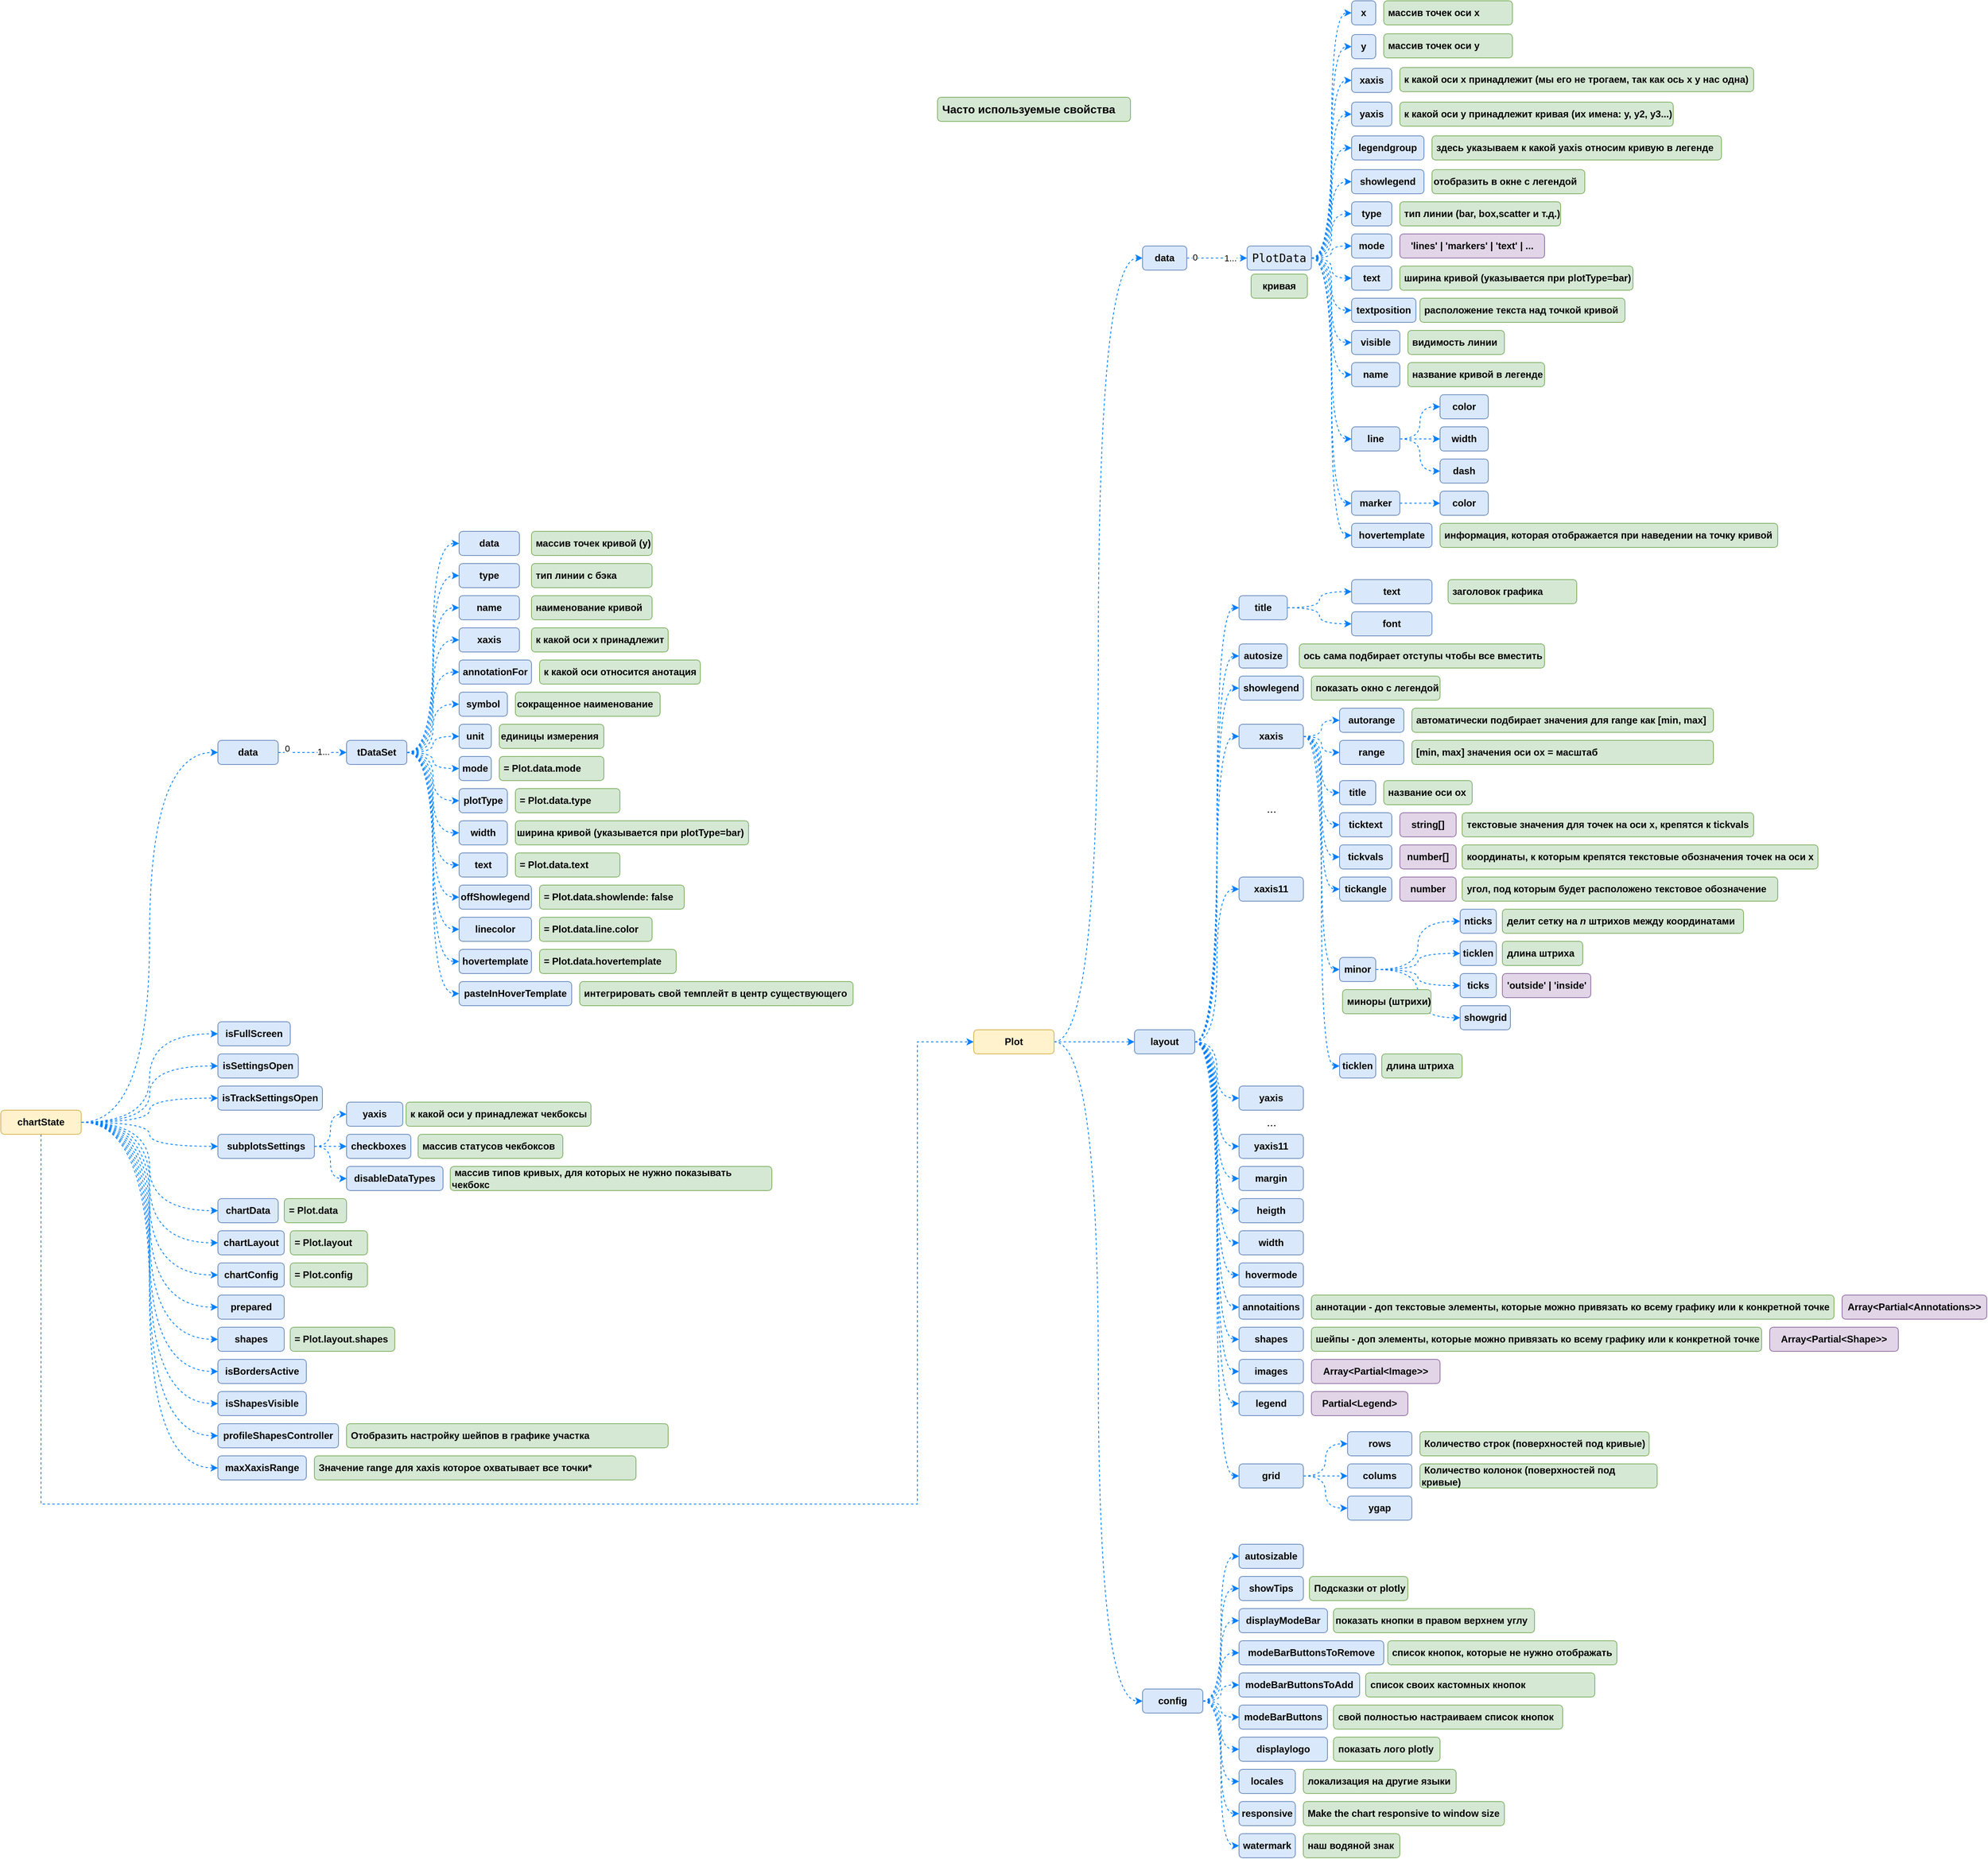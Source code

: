 <mxfile version="22.0.8" type="github" pages="3">
  <diagram name="Plotly" id="S_bzS8s4k4nJKGlNznGW">
    <mxGraphModel dx="1994" dy="1147" grid="1" gridSize="10" guides="1" tooltips="1" connect="1" arrows="1" fold="1" page="0" pageScale="1" pageWidth="827" pageHeight="1169" math="0" shadow="0">
      <root>
        <mxCell id="0" />
        <mxCell id="1" parent="0" />
        <mxCell id="7JA5W__535i6y169U8hf-3" style="edgeStyle=orthogonalEdgeStyle;rounded=0;orthogonalLoop=1;jettySize=auto;html=1;entryX=0;entryY=0.5;entryDx=0;entryDy=0;fillColor=#dae8fc;strokeColor=#007FFF;dashed=1;curved=1;" parent="1" source="7JA5W__535i6y169U8hf-1" target="7JA5W__535i6y169U8hf-2" edge="1">
          <mxGeometry relative="1" as="geometry" />
        </mxCell>
        <mxCell id="7JA5W__535i6y169U8hf-6" style="edgeStyle=orthogonalEdgeStyle;rounded=0;orthogonalLoop=1;jettySize=auto;html=1;entryX=0;entryY=0.5;entryDx=0;entryDy=0;strokeColor=#007FFF;fillColor=#dae8fc;dashed=1;curved=1;" parent="1" source="7JA5W__535i6y169U8hf-1" target="7JA5W__535i6y169U8hf-5" edge="1">
          <mxGeometry relative="1" as="geometry" />
        </mxCell>
        <mxCell id="7JA5W__535i6y169U8hf-8" style="edgeStyle=orthogonalEdgeStyle;rounded=0;orthogonalLoop=1;jettySize=auto;html=1;entryX=0;entryY=0.5;entryDx=0;entryDy=0;strokeColor=#007FFF;fillColor=#dae8fc;dashed=1;curved=1;" parent="1" source="7JA5W__535i6y169U8hf-1" target="7JA5W__535i6y169U8hf-7" edge="1">
          <mxGeometry relative="1" as="geometry" />
        </mxCell>
        <mxCell id="7JA5W__535i6y169U8hf-1" value="Plot" style="rounded=1;whiteSpace=wrap;html=1;fillColor=#fff2cc;strokeColor=#d6b656;fontStyle=1" parent="1" vertex="1">
          <mxGeometry x="210" y="1100" width="100" height="30" as="geometry" />
        </mxCell>
        <mxCell id="7JA5W__535i6y169U8hf-10" value="" style="edgeStyle=orthogonalEdgeStyle;rounded=0;orthogonalLoop=1;jettySize=auto;html=1;strokeColor=#007FFF;fillColor=#dae8fc;dashed=1;" parent="1" source="7JA5W__535i6y169U8hf-2" target="7JA5W__535i6y169U8hf-9" edge="1">
          <mxGeometry relative="1" as="geometry" />
        </mxCell>
        <mxCell id="7JA5W__535i6y169U8hf-11" value="0" style="edgeLabel;html=1;align=center;verticalAlign=middle;resizable=0;points=[];" parent="7JA5W__535i6y169U8hf-10" vertex="1" connectable="0">
          <mxGeometry x="-0.752" y="1" relative="1" as="geometry">
            <mxPoint as="offset" />
          </mxGeometry>
        </mxCell>
        <mxCell id="7JA5W__535i6y169U8hf-12" value="1..." style="edgeLabel;html=1;align=center;verticalAlign=middle;resizable=0;points=[];" parent="7JA5W__535i6y169U8hf-10" vertex="1" connectable="0">
          <mxGeometry x="0.322" relative="1" as="geometry">
            <mxPoint x="4" as="offset" />
          </mxGeometry>
        </mxCell>
        <mxCell id="7JA5W__535i6y169U8hf-2" value="data" style="rounded=1;whiteSpace=wrap;html=1;fillColor=#dae8fc;strokeColor=#6c8ebf;fontStyle=1" parent="1" vertex="1">
          <mxGeometry x="420" y="125" width="55" height="30" as="geometry" />
        </mxCell>
        <mxCell id="7JA5W__535i6y169U8hf-74" style="edgeStyle=orthogonalEdgeStyle;shape=connector;curved=1;rounded=0;orthogonalLoop=1;jettySize=auto;html=1;entryX=0;entryY=0.5;entryDx=0;entryDy=0;dashed=1;labelBackgroundColor=default;strokeColor=#007FFF;align=center;verticalAlign=middle;fontFamily=Helvetica;fontSize=11;fontColor=default;endArrow=classic;fillColor=#dae8fc;" parent="1" source="7JA5W__535i6y169U8hf-5" target="7JA5W__535i6y169U8hf-72" edge="1">
          <mxGeometry relative="1" as="geometry" />
        </mxCell>
        <mxCell id="7JA5W__535i6y169U8hf-81" style="edgeStyle=orthogonalEdgeStyle;shape=connector;curved=1;rounded=0;orthogonalLoop=1;jettySize=auto;html=1;entryX=0;entryY=0.5;entryDx=0;entryDy=0;dashed=1;labelBackgroundColor=default;strokeColor=#007FFF;align=center;verticalAlign=middle;fontFamily=Helvetica;fontSize=11;fontColor=default;endArrow=classic;fillColor=#dae8fc;" parent="1" source="7JA5W__535i6y169U8hf-5" target="7JA5W__535i6y169U8hf-79" edge="1">
          <mxGeometry relative="1" as="geometry" />
        </mxCell>
        <mxCell id="7JA5W__535i6y169U8hf-83" style="edgeStyle=orthogonalEdgeStyle;shape=connector;curved=1;rounded=0;orthogonalLoop=1;jettySize=auto;html=1;entryX=0;entryY=0.5;entryDx=0;entryDy=0;dashed=1;labelBackgroundColor=default;strokeColor=#007FFF;align=center;verticalAlign=middle;fontFamily=Helvetica;fontSize=11;fontColor=default;endArrow=classic;fillColor=#dae8fc;" parent="1" source="7JA5W__535i6y169U8hf-5" target="7JA5W__535i6y169U8hf-82" edge="1">
          <mxGeometry relative="1" as="geometry" />
        </mxCell>
        <mxCell id="7JA5W__535i6y169U8hf-86" style="edgeStyle=orthogonalEdgeStyle;shape=connector;curved=1;rounded=0;orthogonalLoop=1;jettySize=auto;html=1;entryX=0;entryY=0.5;entryDx=0;entryDy=0;dashed=1;labelBackgroundColor=default;strokeColor=#007FFF;align=center;verticalAlign=middle;fontFamily=Helvetica;fontSize=11;fontColor=default;endArrow=classic;fillColor=#dae8fc;" parent="1" source="7JA5W__535i6y169U8hf-5" target="7JA5W__535i6y169U8hf-85" edge="1">
          <mxGeometry relative="1" as="geometry" />
        </mxCell>
        <mxCell id="7JA5W__535i6y169U8hf-115" style="edgeStyle=orthogonalEdgeStyle;shape=connector;curved=1;rounded=0;orthogonalLoop=1;jettySize=auto;html=1;entryX=0;entryY=0.5;entryDx=0;entryDy=0;dashed=1;labelBackgroundColor=default;strokeColor=#007FFF;align=center;verticalAlign=middle;fontFamily=Helvetica;fontSize=11;fontColor=default;endArrow=classic;fillColor=#dae8fc;" parent="1" source="7JA5W__535i6y169U8hf-5" target="7JA5W__535i6y169U8hf-114" edge="1">
          <mxGeometry relative="1" as="geometry" />
        </mxCell>
        <mxCell id="7JA5W__535i6y169U8hf-121" style="edgeStyle=orthogonalEdgeStyle;shape=connector;curved=1;rounded=0;orthogonalLoop=1;jettySize=auto;html=1;entryX=0;entryY=0.5;entryDx=0;entryDy=0;dashed=1;labelBackgroundColor=default;strokeColor=#007FFF;align=center;verticalAlign=middle;fontFamily=Helvetica;fontSize=11;fontColor=default;endArrow=classic;fillColor=#dae8fc;" parent="1" source="7JA5W__535i6y169U8hf-5" target="7JA5W__535i6y169U8hf-117" edge="1">
          <mxGeometry relative="1" as="geometry" />
        </mxCell>
        <mxCell id="7JA5W__535i6y169U8hf-122" style="edgeStyle=orthogonalEdgeStyle;shape=connector;curved=1;rounded=0;orthogonalLoop=1;jettySize=auto;html=1;entryX=0;entryY=0.5;entryDx=0;entryDy=0;dashed=1;labelBackgroundColor=default;strokeColor=#007FFF;align=center;verticalAlign=middle;fontFamily=Helvetica;fontSize=11;fontColor=default;endArrow=classic;fillColor=#dae8fc;" parent="1" source="7JA5W__535i6y169U8hf-5" target="7JA5W__535i6y169U8hf-120" edge="1">
          <mxGeometry relative="1" as="geometry" />
        </mxCell>
        <mxCell id="7JA5W__535i6y169U8hf-145" style="edgeStyle=orthogonalEdgeStyle;shape=connector;curved=1;rounded=0;orthogonalLoop=1;jettySize=auto;html=1;entryX=0;entryY=0.5;entryDx=0;entryDy=0;dashed=1;labelBackgroundColor=default;strokeColor=#007FFF;align=center;verticalAlign=middle;fontFamily=Helvetica;fontSize=11;fontColor=default;endArrow=classic;fillColor=#dae8fc;" parent="1" source="7JA5W__535i6y169U8hf-5" target="7JA5W__535i6y169U8hf-123" edge="1">
          <mxGeometry relative="1" as="geometry" />
        </mxCell>
        <mxCell id="7JA5W__535i6y169U8hf-146" style="edgeStyle=orthogonalEdgeStyle;shape=connector;curved=1;rounded=0;orthogonalLoop=1;jettySize=auto;html=1;entryX=0;entryY=0.5;entryDx=0;entryDy=0;dashed=1;labelBackgroundColor=default;strokeColor=#007FFF;align=center;verticalAlign=middle;fontFamily=Helvetica;fontSize=11;fontColor=default;endArrow=classic;fillColor=#dae8fc;" parent="1" source="7JA5W__535i6y169U8hf-5" target="7JA5W__535i6y169U8hf-124" edge="1">
          <mxGeometry relative="1" as="geometry" />
        </mxCell>
        <mxCell id="7JA5W__535i6y169U8hf-147" style="edgeStyle=orthogonalEdgeStyle;shape=connector;curved=1;rounded=0;orthogonalLoop=1;jettySize=auto;html=1;entryX=0;entryY=0.5;entryDx=0;entryDy=0;dashed=1;labelBackgroundColor=default;strokeColor=#007FFF;align=center;verticalAlign=middle;fontFamily=Helvetica;fontSize=11;fontColor=default;endArrow=classic;fillColor=#dae8fc;" parent="1" source="7JA5W__535i6y169U8hf-5" target="7JA5W__535i6y169U8hf-125" edge="1">
          <mxGeometry relative="1" as="geometry" />
        </mxCell>
        <mxCell id="7JA5W__535i6y169U8hf-148" style="edgeStyle=orthogonalEdgeStyle;shape=connector;curved=1;rounded=0;orthogonalLoop=1;jettySize=auto;html=1;entryX=0;entryY=0.5;entryDx=0;entryDy=0;dashed=1;labelBackgroundColor=default;strokeColor=#007FFF;align=center;verticalAlign=middle;fontFamily=Helvetica;fontSize=11;fontColor=default;endArrow=classic;fillColor=#dae8fc;" parent="1" source="7JA5W__535i6y169U8hf-5" target="7JA5W__535i6y169U8hf-126" edge="1">
          <mxGeometry relative="1" as="geometry" />
        </mxCell>
        <mxCell id="7JA5W__535i6y169U8hf-149" style="edgeStyle=orthogonalEdgeStyle;shape=connector;curved=1;rounded=0;orthogonalLoop=1;jettySize=auto;html=1;entryX=0;entryY=0.5;entryDx=0;entryDy=0;dashed=1;labelBackgroundColor=default;strokeColor=#007FFF;align=center;verticalAlign=middle;fontFamily=Helvetica;fontSize=11;fontColor=default;endArrow=classic;fillColor=#dae8fc;" parent="1" source="7JA5W__535i6y169U8hf-5" target="7JA5W__535i6y169U8hf-132" edge="1">
          <mxGeometry relative="1" as="geometry" />
        </mxCell>
        <mxCell id="7JA5W__535i6y169U8hf-150" style="edgeStyle=orthogonalEdgeStyle;shape=connector;curved=1;rounded=0;orthogonalLoop=1;jettySize=auto;html=1;entryX=0;entryY=0.5;entryDx=0;entryDy=0;dashed=1;labelBackgroundColor=default;strokeColor=#007FFF;align=center;verticalAlign=middle;fontFamily=Helvetica;fontSize=11;fontColor=default;endArrow=classic;fillColor=#dae8fc;" parent="1" source="7JA5W__535i6y169U8hf-5" target="7JA5W__535i6y169U8hf-127" edge="1">
          <mxGeometry relative="1" as="geometry" />
        </mxCell>
        <mxCell id="7JA5W__535i6y169U8hf-151" style="edgeStyle=orthogonalEdgeStyle;shape=connector;curved=1;rounded=0;orthogonalLoop=1;jettySize=auto;html=1;entryX=0;entryY=0.5;entryDx=0;entryDy=0;dashed=1;labelBackgroundColor=default;strokeColor=#007FFF;align=center;verticalAlign=middle;fontFamily=Helvetica;fontSize=11;fontColor=default;endArrow=classic;fillColor=#dae8fc;" parent="1" source="7JA5W__535i6y169U8hf-5" target="7JA5W__535i6y169U8hf-129" edge="1">
          <mxGeometry relative="1" as="geometry" />
        </mxCell>
        <mxCell id="7JA5W__535i6y169U8hf-152" style="edgeStyle=orthogonalEdgeStyle;shape=connector;curved=1;rounded=0;orthogonalLoop=1;jettySize=auto;html=1;entryX=0;entryY=0.5;entryDx=0;entryDy=0;dashed=1;labelBackgroundColor=default;strokeColor=#007FFF;align=center;verticalAlign=middle;fontFamily=Helvetica;fontSize=11;fontColor=default;endArrow=classic;fillColor=#dae8fc;" parent="1" source="7JA5W__535i6y169U8hf-5" target="7JA5W__535i6y169U8hf-131" edge="1">
          <mxGeometry relative="1" as="geometry" />
        </mxCell>
        <mxCell id="7JA5W__535i6y169U8hf-153" style="edgeStyle=orthogonalEdgeStyle;shape=connector;curved=1;rounded=0;orthogonalLoop=1;jettySize=auto;html=1;entryX=0;entryY=0.5;entryDx=0;entryDy=0;dashed=1;labelBackgroundColor=default;strokeColor=#007FFF;align=center;verticalAlign=middle;fontFamily=Helvetica;fontSize=11;fontColor=default;endArrow=classic;fillColor=#dae8fc;" parent="1" source="7JA5W__535i6y169U8hf-5" target="7JA5W__535i6y169U8hf-138" edge="1">
          <mxGeometry relative="1" as="geometry" />
        </mxCell>
        <mxCell id="7JA5W__535i6y169U8hf-5" value="layout" style="rounded=1;whiteSpace=wrap;html=1;fillColor=#dae8fc;strokeColor=#6c8ebf;fontStyle=1" parent="1" vertex="1">
          <mxGeometry x="410" y="1100" width="75" height="30" as="geometry" />
        </mxCell>
        <mxCell id="7JA5W__535i6y169U8hf-159" style="edgeStyle=orthogonalEdgeStyle;shape=connector;curved=1;rounded=0;orthogonalLoop=1;jettySize=auto;html=1;entryX=0;entryY=0.5;entryDx=0;entryDy=0;dashed=1;labelBackgroundColor=default;strokeColor=#007FFF;align=center;verticalAlign=middle;fontFamily=Helvetica;fontSize=11;fontColor=default;endArrow=classic;fillColor=#dae8fc;" parent="1" source="7JA5W__535i6y169U8hf-7" target="7JA5W__535i6y169U8hf-158" edge="1">
          <mxGeometry relative="1" as="geometry" />
        </mxCell>
        <mxCell id="7JA5W__535i6y169U8hf-161" style="edgeStyle=orthogonalEdgeStyle;shape=connector;curved=1;rounded=0;orthogonalLoop=1;jettySize=auto;html=1;entryX=0;entryY=0.5;entryDx=0;entryDy=0;dashed=1;labelBackgroundColor=default;strokeColor=#007FFF;align=center;verticalAlign=middle;fontFamily=Helvetica;fontSize=11;fontColor=default;endArrow=classic;fillColor=#dae8fc;" parent="1" source="7JA5W__535i6y169U8hf-7" target="7JA5W__535i6y169U8hf-160" edge="1">
          <mxGeometry relative="1" as="geometry" />
        </mxCell>
        <mxCell id="7JA5W__535i6y169U8hf-164" style="edgeStyle=orthogonalEdgeStyle;shape=connector;curved=1;rounded=0;orthogonalLoop=1;jettySize=auto;html=1;entryX=0;entryY=0.5;entryDx=0;entryDy=0;dashed=1;labelBackgroundColor=default;strokeColor=#007FFF;align=center;verticalAlign=middle;fontFamily=Helvetica;fontSize=11;fontColor=default;endArrow=classic;fillColor=#dae8fc;" parent="1" source="7JA5W__535i6y169U8hf-7" target="7JA5W__535i6y169U8hf-163" edge="1">
          <mxGeometry relative="1" as="geometry" />
        </mxCell>
        <mxCell id="7JA5W__535i6y169U8hf-167" style="edgeStyle=orthogonalEdgeStyle;shape=connector;curved=1;rounded=0;orthogonalLoop=1;jettySize=auto;html=1;entryX=0;entryY=0.5;entryDx=0;entryDy=0;dashed=1;labelBackgroundColor=default;strokeColor=#007FFF;align=center;verticalAlign=middle;fontFamily=Helvetica;fontSize=11;fontColor=default;endArrow=classic;fillColor=#dae8fc;" parent="1" source="7JA5W__535i6y169U8hf-7" target="7JA5W__535i6y169U8hf-166" edge="1">
          <mxGeometry relative="1" as="geometry" />
        </mxCell>
        <mxCell id="7JA5W__535i6y169U8hf-172" style="edgeStyle=orthogonalEdgeStyle;shape=connector;curved=1;rounded=0;orthogonalLoop=1;jettySize=auto;html=1;entryX=0;entryY=0.5;entryDx=0;entryDy=0;dashed=1;labelBackgroundColor=default;strokeColor=#007FFF;align=center;verticalAlign=middle;fontFamily=Helvetica;fontSize=11;fontColor=default;endArrow=classic;fillColor=#dae8fc;" parent="1" source="7JA5W__535i6y169U8hf-7" target="7JA5W__535i6y169U8hf-169" edge="1">
          <mxGeometry relative="1" as="geometry" />
        </mxCell>
        <mxCell id="7JA5W__535i6y169U8hf-174" style="edgeStyle=orthogonalEdgeStyle;shape=connector;curved=1;rounded=0;orthogonalLoop=1;jettySize=auto;html=1;entryX=0;entryY=0.5;entryDx=0;entryDy=0;dashed=1;labelBackgroundColor=default;strokeColor=#007FFF;align=center;verticalAlign=middle;fontFamily=Helvetica;fontSize=11;fontColor=default;endArrow=classic;fillColor=#dae8fc;" parent="1" source="7JA5W__535i6y169U8hf-7" target="7JA5W__535i6y169U8hf-173" edge="1">
          <mxGeometry relative="1" as="geometry" />
        </mxCell>
        <mxCell id="7JA5W__535i6y169U8hf-177" style="edgeStyle=orthogonalEdgeStyle;shape=connector;curved=1;rounded=0;orthogonalLoop=1;jettySize=auto;html=1;entryX=0;entryY=0.5;entryDx=0;entryDy=0;dashed=1;labelBackgroundColor=default;strokeColor=#007FFF;align=center;verticalAlign=middle;fontFamily=Helvetica;fontSize=11;fontColor=default;endArrow=classic;fillColor=#dae8fc;" parent="1" source="7JA5W__535i6y169U8hf-7" target="7JA5W__535i6y169U8hf-176" edge="1">
          <mxGeometry relative="1" as="geometry" />
        </mxCell>
        <mxCell id="7JA5W__535i6y169U8hf-180" style="edgeStyle=orthogonalEdgeStyle;shape=connector;curved=1;rounded=0;orthogonalLoop=1;jettySize=auto;html=1;entryX=0;entryY=0.5;entryDx=0;entryDy=0;dashed=1;labelBackgroundColor=default;strokeColor=#007FFF;align=center;verticalAlign=middle;fontFamily=Helvetica;fontSize=11;fontColor=default;endArrow=classic;fillColor=#dae8fc;" parent="1" source="7JA5W__535i6y169U8hf-7" target="7JA5W__535i6y169U8hf-179" edge="1">
          <mxGeometry relative="1" as="geometry" />
        </mxCell>
        <mxCell id="7JA5W__535i6y169U8hf-184" style="edgeStyle=orthogonalEdgeStyle;shape=connector;curved=1;rounded=0;orthogonalLoop=1;jettySize=auto;html=1;entryX=0;entryY=0.5;entryDx=0;entryDy=0;dashed=1;labelBackgroundColor=default;strokeColor=#007FFF;align=center;verticalAlign=middle;fontFamily=Helvetica;fontSize=11;fontColor=default;endArrow=classic;fillColor=#dae8fc;" parent="1" source="7JA5W__535i6y169U8hf-7" target="7JA5W__535i6y169U8hf-182" edge="1">
          <mxGeometry relative="1" as="geometry" />
        </mxCell>
        <mxCell id="7JA5W__535i6y169U8hf-187" style="edgeStyle=orthogonalEdgeStyle;shape=connector;curved=1;rounded=0;orthogonalLoop=1;jettySize=auto;html=1;entryX=0;entryY=0.5;entryDx=0;entryDy=0;dashed=1;labelBackgroundColor=default;strokeColor=#007FFF;align=center;verticalAlign=middle;fontFamily=Helvetica;fontSize=11;fontColor=default;endArrow=classic;fillColor=#dae8fc;" parent="1" source="7JA5W__535i6y169U8hf-7" target="7JA5W__535i6y169U8hf-185" edge="1">
          <mxGeometry relative="1" as="geometry" />
        </mxCell>
        <mxCell id="7JA5W__535i6y169U8hf-7" value="config" style="rounded=1;whiteSpace=wrap;html=1;fillColor=#dae8fc;strokeColor=#6c8ebf;fontStyle=1" parent="1" vertex="1">
          <mxGeometry x="420" y="1920" width="75" height="30" as="geometry" />
        </mxCell>
        <mxCell id="7JA5W__535i6y169U8hf-20" style="edgeStyle=orthogonalEdgeStyle;shape=connector;curved=1;rounded=0;orthogonalLoop=1;jettySize=auto;html=1;entryX=0;entryY=0.5;entryDx=0;entryDy=0;dashed=1;labelBackgroundColor=default;strokeColor=#007FFF;align=center;verticalAlign=middle;fontFamily=Helvetica;fontSize=11;fontColor=default;endArrow=classic;fillColor=#dae8fc;" parent="1" source="7JA5W__535i6y169U8hf-9" target="7JA5W__535i6y169U8hf-16" edge="1">
          <mxGeometry relative="1" as="geometry" />
        </mxCell>
        <mxCell id="7JA5W__535i6y169U8hf-21" style="edgeStyle=orthogonalEdgeStyle;shape=connector;curved=1;rounded=0;orthogonalLoop=1;jettySize=auto;html=1;entryX=0;entryY=0.5;entryDx=0;entryDy=0;dashed=1;labelBackgroundColor=default;strokeColor=#007FFF;align=center;verticalAlign=middle;fontFamily=Helvetica;fontSize=11;fontColor=default;endArrow=classic;fillColor=#dae8fc;" parent="1" source="7JA5W__535i6y169U8hf-9" target="7JA5W__535i6y169U8hf-18" edge="1">
          <mxGeometry relative="1" as="geometry" />
        </mxCell>
        <mxCell id="7JA5W__535i6y169U8hf-25" style="edgeStyle=orthogonalEdgeStyle;shape=connector;curved=1;rounded=0;orthogonalLoop=1;jettySize=auto;html=1;entryX=0;entryY=0.5;entryDx=0;entryDy=0;dashed=1;labelBackgroundColor=default;strokeColor=#007FFF;align=center;verticalAlign=middle;fontFamily=Helvetica;fontSize=11;fontColor=default;endArrow=classic;fillColor=#dae8fc;" parent="1" source="7JA5W__535i6y169U8hf-9" target="7JA5W__535i6y169U8hf-22" edge="1">
          <mxGeometry relative="1" as="geometry" />
        </mxCell>
        <mxCell id="7JA5W__535i6y169U8hf-28" style="edgeStyle=orthogonalEdgeStyle;shape=connector;curved=1;rounded=0;orthogonalLoop=1;jettySize=auto;html=1;entryX=0;entryY=0.5;entryDx=0;entryDy=0;dashed=1;labelBackgroundColor=default;strokeColor=#007FFF;align=center;verticalAlign=middle;fontFamily=Helvetica;fontSize=11;fontColor=default;endArrow=classic;fillColor=#dae8fc;" parent="1" source="7JA5W__535i6y169U8hf-9" target="7JA5W__535i6y169U8hf-26" edge="1">
          <mxGeometry relative="1" as="geometry" />
        </mxCell>
        <mxCell id="7JA5W__535i6y169U8hf-30" style="edgeStyle=orthogonalEdgeStyle;shape=connector;curved=1;rounded=0;orthogonalLoop=1;jettySize=auto;html=1;entryX=0;entryY=0.5;entryDx=0;entryDy=0;dashed=1;labelBackgroundColor=default;strokeColor=#007FFF;align=center;verticalAlign=middle;fontFamily=Helvetica;fontSize=11;fontColor=default;endArrow=classic;fillColor=#dae8fc;" parent="1" source="7JA5W__535i6y169U8hf-9" target="7JA5W__535i6y169U8hf-29" edge="1">
          <mxGeometry relative="1" as="geometry" />
        </mxCell>
        <mxCell id="7JA5W__535i6y169U8hf-33" style="edgeStyle=orthogonalEdgeStyle;shape=connector;curved=1;rounded=0;orthogonalLoop=1;jettySize=auto;html=1;entryX=0;entryY=0.5;entryDx=0;entryDy=0;dashed=1;labelBackgroundColor=default;strokeColor=#007FFF;align=center;verticalAlign=middle;fontFamily=Helvetica;fontSize=11;fontColor=default;endArrow=classic;fillColor=#dae8fc;" parent="1" source="7JA5W__535i6y169U8hf-9" target="7JA5W__535i6y169U8hf-32" edge="1">
          <mxGeometry relative="1" as="geometry" />
        </mxCell>
        <mxCell id="7JA5W__535i6y169U8hf-38" style="edgeStyle=orthogonalEdgeStyle;shape=connector;curved=1;rounded=0;orthogonalLoop=1;jettySize=auto;html=1;entryX=0;entryY=0.5;entryDx=0;entryDy=0;dashed=1;labelBackgroundColor=default;strokeColor=#007FFF;align=center;verticalAlign=middle;fontFamily=Helvetica;fontSize=11;fontColor=default;endArrow=classic;fillColor=#dae8fc;" parent="1" source="7JA5W__535i6y169U8hf-9" target="7JA5W__535i6y169U8hf-35" edge="1">
          <mxGeometry relative="1" as="geometry" />
        </mxCell>
        <mxCell id="7JA5W__535i6y169U8hf-40" style="edgeStyle=orthogonalEdgeStyle;shape=connector;curved=1;rounded=0;orthogonalLoop=1;jettySize=auto;html=1;entryX=0;entryY=0.5;entryDx=0;entryDy=0;dashed=1;labelBackgroundColor=default;strokeColor=#007FFF;align=center;verticalAlign=middle;fontFamily=Helvetica;fontSize=11;fontColor=default;endArrow=classic;fillColor=#dae8fc;" parent="1" source="7JA5W__535i6y169U8hf-9" target="7JA5W__535i6y169U8hf-39" edge="1">
          <mxGeometry relative="1" as="geometry" />
        </mxCell>
        <mxCell id="7JA5W__535i6y169U8hf-47" style="edgeStyle=orthogonalEdgeStyle;shape=connector;curved=1;rounded=0;orthogonalLoop=1;jettySize=auto;html=1;entryX=0;entryY=0.5;entryDx=0;entryDy=0;dashed=1;labelBackgroundColor=default;strokeColor=#007FFF;align=center;verticalAlign=middle;fontFamily=Helvetica;fontSize=11;fontColor=default;endArrow=classic;fillColor=#dae8fc;" parent="1" source="7JA5W__535i6y169U8hf-9" target="7JA5W__535i6y169U8hf-45" edge="1">
          <mxGeometry relative="1" as="geometry" />
        </mxCell>
        <mxCell id="7JA5W__535i6y169U8hf-49" style="edgeStyle=orthogonalEdgeStyle;shape=connector;curved=1;rounded=0;orthogonalLoop=1;jettySize=auto;html=1;entryX=0;entryY=0.5;entryDx=0;entryDy=0;dashed=1;labelBackgroundColor=default;strokeColor=#007FFF;align=center;verticalAlign=middle;fontFamily=Helvetica;fontSize=11;fontColor=default;endArrow=classic;fillColor=#dae8fc;" parent="1" source="7JA5W__535i6y169U8hf-9" target="7JA5W__535i6y169U8hf-48" edge="1">
          <mxGeometry relative="1" as="geometry" />
        </mxCell>
        <mxCell id="7JA5W__535i6y169U8hf-53" style="edgeStyle=orthogonalEdgeStyle;shape=connector;curved=1;rounded=0;orthogonalLoop=1;jettySize=auto;html=1;entryX=0;entryY=0.5;entryDx=0;entryDy=0;dashed=1;labelBackgroundColor=default;strokeColor=#007FFF;align=center;verticalAlign=middle;fontFamily=Helvetica;fontSize=11;fontColor=default;endArrow=classic;fillColor=#dae8fc;" parent="1" source="7JA5W__535i6y169U8hf-9" target="7JA5W__535i6y169U8hf-51" edge="1">
          <mxGeometry relative="1" as="geometry" />
        </mxCell>
        <mxCell id="7JA5W__535i6y169U8hf-56" style="edgeStyle=orthogonalEdgeStyle;shape=connector;curved=1;rounded=0;orthogonalLoop=1;jettySize=auto;html=1;entryX=0;entryY=0.5;entryDx=0;entryDy=0;dashed=1;labelBackgroundColor=default;strokeColor=#007FFF;align=center;verticalAlign=middle;fontFamily=Helvetica;fontSize=11;fontColor=default;endArrow=classic;fillColor=#dae8fc;" parent="1" source="7JA5W__535i6y169U8hf-9" target="7JA5W__535i6y169U8hf-54" edge="1">
          <mxGeometry relative="1" as="geometry" />
        </mxCell>
        <mxCell id="7JA5W__535i6y169U8hf-58" style="edgeStyle=orthogonalEdgeStyle;shape=connector;curved=1;rounded=0;orthogonalLoop=1;jettySize=auto;html=1;entryX=0;entryY=0.5;entryDx=0;entryDy=0;dashed=1;labelBackgroundColor=default;strokeColor=#007FFF;align=center;verticalAlign=middle;fontFamily=Helvetica;fontSize=11;fontColor=default;endArrow=classic;fillColor=#dae8fc;" parent="1" source="7JA5W__535i6y169U8hf-9" target="7JA5W__535i6y169U8hf-57" edge="1">
          <mxGeometry relative="1" as="geometry" />
        </mxCell>
        <mxCell id="7JA5W__535i6y169U8hf-68" style="edgeStyle=orthogonalEdgeStyle;shape=connector;curved=1;rounded=0;orthogonalLoop=1;jettySize=auto;html=1;entryX=0;entryY=0.5;entryDx=0;entryDy=0;dashed=1;labelBackgroundColor=default;strokeColor=#007FFF;align=center;verticalAlign=middle;fontFamily=Helvetica;fontSize=11;fontColor=default;endArrow=classic;fillColor=#dae8fc;" parent="1" source="7JA5W__535i6y169U8hf-9" target="7JA5W__535i6y169U8hf-65" edge="1">
          <mxGeometry relative="1" as="geometry" />
        </mxCell>
        <mxCell id="7JA5W__535i6y169U8hf-70" style="edgeStyle=orthogonalEdgeStyle;shape=connector;curved=1;rounded=0;orthogonalLoop=1;jettySize=auto;html=1;entryX=0;entryY=0.5;entryDx=0;entryDy=0;dashed=1;labelBackgroundColor=default;strokeColor=#007FFF;align=center;verticalAlign=middle;fontFamily=Helvetica;fontSize=11;fontColor=default;endArrow=classic;fillColor=#dae8fc;" parent="1" source="7JA5W__535i6y169U8hf-9" target="7JA5W__535i6y169U8hf-69" edge="1">
          <mxGeometry relative="1" as="geometry" />
        </mxCell>
        <mxCell id="7JA5W__535i6y169U8hf-9" value="&lt;div style=&quot;font-family: &amp;quot;Droid Sans Mono&amp;quot;, &amp;quot;monospace&amp;quot;, monospace; font-weight: normal; font-size: 14px; line-height: 19px;&quot;&gt;PlotData&lt;/div&gt;" style="whiteSpace=wrap;html=1;fillColor=#dae8fc;strokeColor=#6c8ebf;rounded=1;fontStyle=1;" parent="1" vertex="1">
          <mxGeometry x="550" y="125" width="80" height="30" as="geometry" />
        </mxCell>
        <mxCell id="7JA5W__535i6y169U8hf-16" value="x" style="whiteSpace=wrap;html=1;fillColor=#dae8fc;strokeColor=#6c8ebf;rounded=1;fontStyle=1;" parent="1" vertex="1">
          <mxGeometry x="680" y="-180" width="30" height="30" as="geometry" />
        </mxCell>
        <mxCell id="7JA5W__535i6y169U8hf-17" value="&amp;nbsp;массив точек оси x" style="whiteSpace=wrap;html=1;fillColor=#d5e8d4;strokeColor=#82b366;rounded=1;fontStyle=1;align=left;" parent="1" vertex="1">
          <mxGeometry x="720" y="-180" width="160" height="30" as="geometry" />
        </mxCell>
        <mxCell id="7JA5W__535i6y169U8hf-18" value="y" style="whiteSpace=wrap;html=1;fillColor=#dae8fc;strokeColor=#6c8ebf;rounded=1;fontStyle=1;" parent="1" vertex="1">
          <mxGeometry x="680" y="-138" width="30" height="30" as="geometry" />
        </mxCell>
        <mxCell id="7JA5W__535i6y169U8hf-19" value="&amp;nbsp;массив точек оси y" style="whiteSpace=wrap;html=1;fillColor=#d5e8d4;strokeColor=#82b366;rounded=1;fontStyle=1;align=left;" parent="1" vertex="1">
          <mxGeometry x="720" y="-139" width="160" height="30" as="geometry" />
        </mxCell>
        <mxCell id="7JA5W__535i6y169U8hf-22" value="legendgroup" style="whiteSpace=wrap;html=1;fillColor=#dae8fc;strokeColor=#6c8ebf;rounded=1;fontStyle=1;" parent="1" vertex="1">
          <mxGeometry x="680" y="-12" width="90" height="30" as="geometry" />
        </mxCell>
        <mxCell id="7JA5W__535i6y169U8hf-24" value="&amp;nbsp;здесь указываем к какой yaxis относим кривую в легенде" style="whiteSpace=wrap;html=1;fillColor=#d5e8d4;strokeColor=#82b366;rounded=1;fontStyle=1;align=left;" parent="1" vertex="1">
          <mxGeometry x="780" y="-12" width="360" height="30" as="geometry" />
        </mxCell>
        <mxCell id="7JA5W__535i6y169U8hf-26" value="xaxis" style="whiteSpace=wrap;html=1;fillColor=#dae8fc;strokeColor=#6c8ebf;rounded=1;fontStyle=1;" parent="1" vertex="1">
          <mxGeometry x="680" y="-96" width="50" height="30" as="geometry" />
        </mxCell>
        <mxCell id="7JA5W__535i6y169U8hf-27" value="&amp;nbsp;к какой оси x принадлежит (мы его не трогаем, так как ось x у нас одна)" style="whiteSpace=wrap;html=1;fillColor=#d5e8d4;strokeColor=#82b366;rounded=1;fontStyle=1;align=left;" parent="1" vertex="1">
          <mxGeometry x="740" y="-97" width="440" height="30" as="geometry" />
        </mxCell>
        <mxCell id="7JA5W__535i6y169U8hf-29" value="yaxis" style="whiteSpace=wrap;html=1;fillColor=#dae8fc;strokeColor=#6c8ebf;rounded=1;fontStyle=1;" parent="1" vertex="1">
          <mxGeometry x="680" y="-54" width="50" height="30" as="geometry" />
        </mxCell>
        <mxCell id="7JA5W__535i6y169U8hf-31" value="&amp;nbsp;к какой оси y принадлежит кривая (их имена: y, y2, y3...)" style="whiteSpace=wrap;html=1;fillColor=#d5e8d4;strokeColor=#82b366;rounded=1;fontStyle=1;align=left;" parent="1" vertex="1">
          <mxGeometry x="740" y="-54" width="340" height="30" as="geometry" />
        </mxCell>
        <mxCell id="7JA5W__535i6y169U8hf-32" value="showlegend" style="rounded=1;whiteSpace=wrap;html=1;fillColor=#dae8fc;strokeColor=#6c8ebf;fontStyle=1;glass=0;shadow=0;" parent="1" vertex="1">
          <mxGeometry x="680" y="30" width="90" height="30" as="geometry" />
        </mxCell>
        <mxCell id="7JA5W__535i6y169U8hf-34" value="отобразить в окне с легендой" style="whiteSpace=wrap;html=1;fillColor=#d5e8d4;strokeColor=#82b366;rounded=1;fontStyle=1;align=left;" parent="1" vertex="1">
          <mxGeometry x="780" y="30" width="190" height="30" as="geometry" />
        </mxCell>
        <mxCell id="7JA5W__535i6y169U8hf-35" value="type" style="rounded=1;whiteSpace=wrap;html=1;fillColor=#dae8fc;strokeColor=#6c8ebf;fontStyle=1;glass=0;shadow=0;" parent="1" vertex="1">
          <mxGeometry x="680" y="70" width="50" height="30" as="geometry" />
        </mxCell>
        <mxCell id="7JA5W__535i6y169U8hf-36" value="&amp;nbsp;тип линии (bar, box,scatter и т.д.&lt;span style=&quot;background-color: initial;&quot;&gt;)&lt;/span&gt;" style="whiteSpace=wrap;html=1;fillColor=#d5e8d4;strokeColor=#82b366;rounded=1;fontStyle=1;align=left;" parent="1" vertex="1">
          <mxGeometry x="740" y="70" width="200" height="30" as="geometry" />
        </mxCell>
        <mxCell id="7JA5W__535i6y169U8hf-37" value="&amp;nbsp;Часто используемые свойства" style="rounded=1;whiteSpace=wrap;html=1;fillColor=#d5e8d4;strokeColor=#82b366;fontStyle=1;fontSize=14;align=left;" parent="1" vertex="1">
          <mxGeometry x="165" y="-60" width="240" height="30" as="geometry" />
        </mxCell>
        <mxCell id="7JA5W__535i6y169U8hf-39" value="mode" style="rounded=1;whiteSpace=wrap;html=1;fillColor=#dae8fc;strokeColor=#6c8ebf;fontStyle=1;glass=0;shadow=0;" parent="1" vertex="1">
          <mxGeometry x="680" y="110" width="50" height="30" as="geometry" />
        </mxCell>
        <mxCell id="7JA5W__535i6y169U8hf-41" value="&#39;lines&#39; | &#39;markers&#39; | &#39;text&#39; | ..." style="rounded=1;whiteSpace=wrap;html=1;fillColor=#e1d5e7;strokeColor=#9673a6;fontStyle=1;glass=0;shadow=0;" parent="1" vertex="1">
          <mxGeometry x="740" y="110" width="180" height="30" as="geometry" />
        </mxCell>
        <mxCell id="7JA5W__535i6y169U8hf-45" value="text" style="rounded=1;whiteSpace=wrap;html=1;fillColor=#dae8fc;strokeColor=#6c8ebf;fontStyle=1;glass=0;shadow=0;" parent="1" vertex="1">
          <mxGeometry x="680" y="150" width="50" height="30" as="geometry" />
        </mxCell>
        <mxCell id="7JA5W__535i6y169U8hf-46" value="&amp;nbsp;ширина кривой (указывается при plotType=bar)" style="whiteSpace=wrap;html=1;fillColor=#d5e8d4;strokeColor=#82b366;rounded=1;fontStyle=1;align=left;" parent="1" vertex="1">
          <mxGeometry x="740" y="150" width="290" height="30" as="geometry" />
        </mxCell>
        <mxCell id="7JA5W__535i6y169U8hf-48" value="textposition" style="rounded=1;whiteSpace=wrap;html=1;fillColor=#dae8fc;strokeColor=#6c8ebf;fontStyle=1;glass=0;shadow=0;" parent="1" vertex="1">
          <mxGeometry x="680" y="190" width="80" height="30" as="geometry" />
        </mxCell>
        <mxCell id="7JA5W__535i6y169U8hf-50" value="&amp;nbsp;расположение текста над точкой кривой" style="whiteSpace=wrap;html=1;fillColor=#d5e8d4;strokeColor=#82b366;rounded=1;fontStyle=1;align=left;" parent="1" vertex="1">
          <mxGeometry x="765" y="190" width="255" height="30" as="geometry" />
        </mxCell>
        <mxCell id="7JA5W__535i6y169U8hf-51" value="visible" style="rounded=1;whiteSpace=wrap;html=1;fillColor=#dae8fc;strokeColor=#6c8ebf;fontStyle=1;glass=0;shadow=0;" parent="1" vertex="1">
          <mxGeometry x="680" y="230" width="60" height="30" as="geometry" />
        </mxCell>
        <mxCell id="7JA5W__535i6y169U8hf-52" value="&amp;nbsp;видимость линии" style="whiteSpace=wrap;html=1;fillColor=#d5e8d4;strokeColor=#82b366;rounded=1;fontStyle=1;align=left;" parent="1" vertex="1">
          <mxGeometry x="750" y="230" width="120" height="30" as="geometry" />
        </mxCell>
        <mxCell id="7JA5W__535i6y169U8hf-54" value="name" style="rounded=1;whiteSpace=wrap;html=1;fillColor=#dae8fc;strokeColor=#6c8ebf;fontStyle=1;glass=0;shadow=0;" parent="1" vertex="1">
          <mxGeometry x="680" y="270" width="60" height="30" as="geometry" />
        </mxCell>
        <mxCell id="7JA5W__535i6y169U8hf-55" value="&amp;nbsp;название кривой в легенде" style="whiteSpace=wrap;html=1;fillColor=#d5e8d4;strokeColor=#82b366;rounded=1;fontStyle=1;align=left;" parent="1" vertex="1">
          <mxGeometry x="750" y="270" width="170" height="30" as="geometry" />
        </mxCell>
        <mxCell id="7JA5W__535i6y169U8hf-62" style="edgeStyle=orthogonalEdgeStyle;shape=connector;curved=1;rounded=0;orthogonalLoop=1;jettySize=auto;html=1;entryX=0;entryY=0.5;entryDx=0;entryDy=0;dashed=1;labelBackgroundColor=default;strokeColor=#007FFF;align=center;verticalAlign=middle;fontFamily=Helvetica;fontSize=11;fontColor=default;endArrow=classic;fillColor=#dae8fc;" parent="1" source="7JA5W__535i6y169U8hf-57" target="7JA5W__535i6y169U8hf-59" edge="1">
          <mxGeometry relative="1" as="geometry" />
        </mxCell>
        <mxCell id="7JA5W__535i6y169U8hf-63" style="edgeStyle=orthogonalEdgeStyle;shape=connector;curved=1;rounded=0;orthogonalLoop=1;jettySize=auto;html=1;entryX=0;entryY=0.5;entryDx=0;entryDy=0;dashed=1;labelBackgroundColor=default;strokeColor=#007FFF;align=center;verticalAlign=middle;fontFamily=Helvetica;fontSize=11;fontColor=default;endArrow=classic;fillColor=#dae8fc;" parent="1" source="7JA5W__535i6y169U8hf-57" target="7JA5W__535i6y169U8hf-60" edge="1">
          <mxGeometry relative="1" as="geometry" />
        </mxCell>
        <mxCell id="7JA5W__535i6y169U8hf-64" style="edgeStyle=orthogonalEdgeStyle;shape=connector;curved=1;rounded=0;orthogonalLoop=1;jettySize=auto;html=1;entryX=0;entryY=0.5;entryDx=0;entryDy=0;dashed=1;labelBackgroundColor=default;strokeColor=#007FFF;align=center;verticalAlign=middle;fontFamily=Helvetica;fontSize=11;fontColor=default;endArrow=classic;fillColor=#dae8fc;" parent="1" source="7JA5W__535i6y169U8hf-57" target="7JA5W__535i6y169U8hf-61" edge="1">
          <mxGeometry relative="1" as="geometry" />
        </mxCell>
        <mxCell id="7JA5W__535i6y169U8hf-57" value="line" style="rounded=1;whiteSpace=wrap;html=1;fillColor=#dae8fc;strokeColor=#6c8ebf;fontStyle=1;glass=0;shadow=0;" parent="1" vertex="1">
          <mxGeometry x="680" y="350" width="60" height="30" as="geometry" />
        </mxCell>
        <mxCell id="7JA5W__535i6y169U8hf-59" value="color" style="rounded=1;whiteSpace=wrap;html=1;fillColor=#dae8fc;strokeColor=#6c8ebf;fontStyle=1;glass=0;shadow=0;" parent="1" vertex="1">
          <mxGeometry x="790" y="310" width="60" height="30" as="geometry" />
        </mxCell>
        <mxCell id="7JA5W__535i6y169U8hf-60" value="width" style="rounded=1;whiteSpace=wrap;html=1;fillColor=#dae8fc;strokeColor=#6c8ebf;fontStyle=1;glass=0;shadow=0;" parent="1" vertex="1">
          <mxGeometry x="790" y="350" width="60" height="30" as="geometry" />
        </mxCell>
        <mxCell id="7JA5W__535i6y169U8hf-61" value="dash" style="rounded=1;whiteSpace=wrap;html=1;fillColor=#dae8fc;strokeColor=#6c8ebf;fontStyle=1;glass=0;shadow=0;" parent="1" vertex="1">
          <mxGeometry x="790" y="390" width="60" height="30" as="geometry" />
        </mxCell>
        <mxCell id="7JA5W__535i6y169U8hf-67" style="edgeStyle=orthogonalEdgeStyle;shape=connector;curved=1;rounded=0;orthogonalLoop=1;jettySize=auto;html=1;entryX=0;entryY=0.5;entryDx=0;entryDy=0;dashed=1;labelBackgroundColor=default;strokeColor=#007FFF;align=center;verticalAlign=middle;fontFamily=Helvetica;fontSize=11;fontColor=default;endArrow=classic;fillColor=#dae8fc;" parent="1" source="7JA5W__535i6y169U8hf-65" target="7JA5W__535i6y169U8hf-66" edge="1">
          <mxGeometry relative="1" as="geometry" />
        </mxCell>
        <mxCell id="7JA5W__535i6y169U8hf-65" value="marker" style="rounded=1;whiteSpace=wrap;html=1;fillColor=#dae8fc;strokeColor=#6c8ebf;fontStyle=1;glass=0;shadow=0;" parent="1" vertex="1">
          <mxGeometry x="680" y="430" width="60" height="30" as="geometry" />
        </mxCell>
        <mxCell id="7JA5W__535i6y169U8hf-66" value="color" style="rounded=1;whiteSpace=wrap;html=1;fillColor=#dae8fc;strokeColor=#6c8ebf;fontStyle=1;glass=0;shadow=0;" parent="1" vertex="1">
          <mxGeometry x="790" y="430" width="60" height="30" as="geometry" />
        </mxCell>
        <mxCell id="7JA5W__535i6y169U8hf-69" value="hovertemplate" style="rounded=1;whiteSpace=wrap;html=1;fillColor=#dae8fc;strokeColor=#6c8ebf;fontStyle=1;glass=0;shadow=0;" parent="1" vertex="1">
          <mxGeometry x="680" y="470" width="100" height="30" as="geometry" />
        </mxCell>
        <mxCell id="7JA5W__535i6y169U8hf-71" value="&amp;nbsp;информация, которая отображается при наведении на точку кривой" style="whiteSpace=wrap;html=1;fillColor=#d5e8d4;strokeColor=#82b366;rounded=1;fontStyle=1;align=left;" parent="1" vertex="1">
          <mxGeometry x="790" y="470" width="420" height="30" as="geometry" />
        </mxCell>
        <mxCell id="7JA5W__535i6y169U8hf-76" style="edgeStyle=orthogonalEdgeStyle;shape=connector;curved=1;rounded=0;orthogonalLoop=1;jettySize=auto;html=1;entryX=0;entryY=0.5;entryDx=0;entryDy=0;dashed=1;labelBackgroundColor=default;strokeColor=#007FFF;align=center;verticalAlign=middle;fontFamily=Helvetica;fontSize=11;fontColor=default;endArrow=classic;fillColor=#dae8fc;" parent="1" source="7JA5W__535i6y169U8hf-72" target="7JA5W__535i6y169U8hf-75" edge="1">
          <mxGeometry relative="1" as="geometry" />
        </mxCell>
        <mxCell id="7JA5W__535i6y169U8hf-78" style="edgeStyle=orthogonalEdgeStyle;shape=connector;curved=1;rounded=0;orthogonalLoop=1;jettySize=auto;html=1;entryX=0;entryY=0.5;entryDx=0;entryDy=0;dashed=1;labelBackgroundColor=default;strokeColor=#007FFF;align=center;verticalAlign=middle;fontFamily=Helvetica;fontSize=11;fontColor=default;endArrow=classic;fillColor=#dae8fc;" parent="1" source="7JA5W__535i6y169U8hf-72" target="7JA5W__535i6y169U8hf-77" edge="1">
          <mxGeometry relative="1" as="geometry" />
        </mxCell>
        <mxCell id="7JA5W__535i6y169U8hf-72" value="title" style="rounded=1;whiteSpace=wrap;html=1;fillColor=#dae8fc;strokeColor=#6c8ebf;fontStyle=1" parent="1" vertex="1">
          <mxGeometry x="540" y="560" width="60" height="30" as="geometry" />
        </mxCell>
        <mxCell id="7JA5W__535i6y169U8hf-73" value="&amp;nbsp;заголовок графика" style="whiteSpace=wrap;html=1;fillColor=#d5e8d4;strokeColor=#82b366;rounded=1;fontStyle=1;align=left;" parent="1" vertex="1">
          <mxGeometry x="800" y="540" width="160" height="30" as="geometry" />
        </mxCell>
        <mxCell id="7JA5W__535i6y169U8hf-75" value="text" style="rounded=1;whiteSpace=wrap;html=1;fillColor=#dae8fc;strokeColor=#6c8ebf;fontStyle=1" parent="1" vertex="1">
          <mxGeometry x="680" y="540" width="100" height="30" as="geometry" />
        </mxCell>
        <mxCell id="7JA5W__535i6y169U8hf-77" value="font" style="rounded=1;whiteSpace=wrap;html=1;fillColor=#dae8fc;strokeColor=#6c8ebf;fontStyle=1" parent="1" vertex="1">
          <mxGeometry x="680" y="580" width="100" height="30" as="geometry" />
        </mxCell>
        <mxCell id="7JA5W__535i6y169U8hf-79" value="autosize" style="rounded=1;whiteSpace=wrap;html=1;fillColor=#dae8fc;strokeColor=#6c8ebf;fontStyle=1" parent="1" vertex="1">
          <mxGeometry x="540" y="620" width="60" height="30" as="geometry" />
        </mxCell>
        <mxCell id="7JA5W__535i6y169U8hf-80" value="&amp;nbsp;ось сама подбирает отступы чтобы все вместить" style="whiteSpace=wrap;html=1;fillColor=#d5e8d4;strokeColor=#82b366;rounded=1;fontStyle=1;align=left;" parent="1" vertex="1">
          <mxGeometry x="615" y="620" width="305" height="30" as="geometry" />
        </mxCell>
        <mxCell id="7JA5W__535i6y169U8hf-82" value="showlegend" style="rounded=1;whiteSpace=wrap;html=1;fillColor=#dae8fc;strokeColor=#6c8ebf;fontStyle=1" parent="1" vertex="1">
          <mxGeometry x="540" y="660" width="80" height="30" as="geometry" />
        </mxCell>
        <mxCell id="7JA5W__535i6y169U8hf-84" value="&amp;nbsp;показать окно с легендой" style="whiteSpace=wrap;html=1;fillColor=#d5e8d4;strokeColor=#82b366;rounded=1;fontStyle=1;align=left;" parent="1" vertex="1">
          <mxGeometry x="630" y="660" width="160" height="30" as="geometry" />
        </mxCell>
        <mxCell id="7JA5W__535i6y169U8hf-89" style="edgeStyle=orthogonalEdgeStyle;shape=connector;curved=1;rounded=0;orthogonalLoop=1;jettySize=auto;html=1;entryX=0;entryY=0.5;entryDx=0;entryDy=0;dashed=1;labelBackgroundColor=default;strokeColor=#007FFF;align=center;verticalAlign=middle;fontFamily=Helvetica;fontSize=11;fontColor=default;endArrow=classic;fillColor=#dae8fc;" parent="1" source="7JA5W__535i6y169U8hf-85" target="7JA5W__535i6y169U8hf-88" edge="1">
          <mxGeometry relative="1" as="geometry" />
        </mxCell>
        <mxCell id="7JA5W__535i6y169U8hf-93" style="edgeStyle=orthogonalEdgeStyle;shape=connector;curved=1;rounded=0;orthogonalLoop=1;jettySize=auto;html=1;entryX=0;entryY=0.5;entryDx=0;entryDy=0;dashed=1;labelBackgroundColor=default;strokeColor=#007FFF;align=center;verticalAlign=middle;fontFamily=Helvetica;fontSize=11;fontColor=default;endArrow=classic;fillColor=#dae8fc;" parent="1" source="7JA5W__535i6y169U8hf-85" target="7JA5W__535i6y169U8hf-91" edge="1">
          <mxGeometry relative="1" as="geometry" />
        </mxCell>
        <mxCell id="7JA5W__535i6y169U8hf-95" style="edgeStyle=orthogonalEdgeStyle;shape=connector;curved=1;rounded=0;orthogonalLoop=1;jettySize=auto;html=1;entryX=0;entryY=0.5;entryDx=0;entryDy=0;dashed=1;labelBackgroundColor=default;strokeColor=#007FFF;align=center;verticalAlign=middle;fontFamily=Helvetica;fontSize=11;fontColor=default;endArrow=classic;fillColor=#dae8fc;" parent="1" source="7JA5W__535i6y169U8hf-85" target="7JA5W__535i6y169U8hf-94" edge="1">
          <mxGeometry relative="1" as="geometry" />
        </mxCell>
        <mxCell id="7JA5W__535i6y169U8hf-113" style="edgeStyle=orthogonalEdgeStyle;shape=connector;curved=1;rounded=0;orthogonalLoop=1;jettySize=auto;html=1;entryX=0;entryY=0.5;entryDx=0;entryDy=0;dashed=1;labelBackgroundColor=default;strokeColor=#007FFF;align=center;verticalAlign=middle;fontFamily=Helvetica;fontSize=11;fontColor=default;endArrow=classic;fillColor=#dae8fc;" parent="1" source="7JA5W__535i6y169U8hf-85" target="7JA5W__535i6y169U8hf-111" edge="1">
          <mxGeometry relative="1" as="geometry" />
        </mxCell>
        <mxCell id="utNEbO377jcqNrrRtUvF-5" style="edgeStyle=orthogonalEdgeStyle;shape=connector;curved=1;rounded=0;orthogonalLoop=1;jettySize=auto;html=1;entryX=0;entryY=0.5;entryDx=0;entryDy=0;dashed=1;labelBackgroundColor=default;strokeColor=#007FFF;align=center;verticalAlign=middle;fontFamily=Helvetica;fontSize=11;fontColor=default;endArrow=classic;fillColor=#dae8fc;" parent="1" source="7JA5W__535i6y169U8hf-85" target="utNEbO377jcqNrrRtUvF-1" edge="1">
          <mxGeometry relative="1" as="geometry" />
        </mxCell>
        <mxCell id="utNEbO377jcqNrrRtUvF-9" style="edgeStyle=orthogonalEdgeStyle;shape=connector;curved=1;rounded=0;orthogonalLoop=1;jettySize=auto;html=1;entryX=0;entryY=0.5;entryDx=0;entryDy=0;dashed=1;labelBackgroundColor=default;strokeColor=#007FFF;align=center;verticalAlign=middle;fontFamily=Helvetica;fontSize=11;fontColor=default;endArrow=classic;fillColor=#dae8fc;" parent="1" source="7JA5W__535i6y169U8hf-85" target="utNEbO377jcqNrrRtUvF-6" edge="1">
          <mxGeometry relative="1" as="geometry" />
        </mxCell>
        <mxCell id="utNEbO377jcqNrrRtUvF-11" style="edgeStyle=orthogonalEdgeStyle;shape=connector;curved=1;rounded=0;orthogonalLoop=1;jettySize=auto;html=1;entryX=0;entryY=0.5;entryDx=0;entryDy=0;dashed=1;labelBackgroundColor=default;strokeColor=#007FFF;align=center;verticalAlign=middle;fontFamily=Helvetica;fontSize=11;fontColor=default;endArrow=classic;fillColor=#dae8fc;" parent="1" source="7JA5W__535i6y169U8hf-85" target="utNEbO377jcqNrrRtUvF-10" edge="1">
          <mxGeometry relative="1" as="geometry" />
        </mxCell>
        <mxCell id="uiknRJjHhPXYlbo9mrBk-4" style="edgeStyle=orthogonalEdgeStyle;rounded=0;orthogonalLoop=1;jettySize=auto;html=1;entryX=0;entryY=0.5;entryDx=0;entryDy=0;strokeColor=#007FFF;dashed=1;fillColor=#dae8fc;curved=1;" edge="1" parent="1" source="7JA5W__535i6y169U8hf-85" target="uiknRJjHhPXYlbo9mrBk-2">
          <mxGeometry relative="1" as="geometry" />
        </mxCell>
        <mxCell id="7JA5W__535i6y169U8hf-85" value="xaxis" style="rounded=1;whiteSpace=wrap;html=1;fillColor=#dae8fc;strokeColor=#6c8ebf;fontStyle=1" parent="1" vertex="1">
          <mxGeometry x="540" y="720" width="80" height="30" as="geometry" />
        </mxCell>
        <mxCell id="7JA5W__535i6y169U8hf-88" value="autorange" style="rounded=1;whiteSpace=wrap;html=1;fillColor=#dae8fc;strokeColor=#6c8ebf;fontStyle=1" parent="1" vertex="1">
          <mxGeometry x="665" y="700" width="80" height="30" as="geometry" />
        </mxCell>
        <mxCell id="7JA5W__535i6y169U8hf-90" value="&amp;nbsp;автоматически подбирает значения для range как [min, max]" style="whiteSpace=wrap;html=1;fillColor=#d5e8d4;strokeColor=#82b366;rounded=1;fontStyle=1;align=left;" parent="1" vertex="1">
          <mxGeometry x="755" y="700" width="375" height="30" as="geometry" />
        </mxCell>
        <mxCell id="7JA5W__535i6y169U8hf-91" value="title" style="rounded=1;whiteSpace=wrap;html=1;fillColor=#dae8fc;strokeColor=#6c8ebf;fontStyle=1" parent="1" vertex="1">
          <mxGeometry x="665" y="790" width="45" height="30" as="geometry" />
        </mxCell>
        <mxCell id="7JA5W__535i6y169U8hf-92" value="&amp;nbsp;название оси ox" style="whiteSpace=wrap;html=1;fillColor=#d5e8d4;strokeColor=#82b366;rounded=1;fontStyle=1;align=left;" parent="1" vertex="1">
          <mxGeometry x="720" y="790" width="110" height="30" as="geometry" />
        </mxCell>
        <mxCell id="7JA5W__535i6y169U8hf-98" style="edgeStyle=orthogonalEdgeStyle;shape=connector;curved=1;rounded=0;orthogonalLoop=1;jettySize=auto;html=1;entryX=0;entryY=0.5;entryDx=0;entryDy=0;dashed=1;labelBackgroundColor=default;strokeColor=#007FFF;align=center;verticalAlign=middle;fontFamily=Helvetica;fontSize=11;fontColor=default;endArrow=classic;fillColor=#dae8fc;" parent="1" source="7JA5W__535i6y169U8hf-94" target="7JA5W__535i6y169U8hf-97" edge="1">
          <mxGeometry relative="1" as="geometry" />
        </mxCell>
        <mxCell id="7JA5W__535i6y169U8hf-100" style="edgeStyle=orthogonalEdgeStyle;shape=connector;curved=1;rounded=0;orthogonalLoop=1;jettySize=auto;html=1;entryX=0;entryY=0.5;entryDx=0;entryDy=0;dashed=1;labelBackgroundColor=default;strokeColor=#007FFF;align=center;verticalAlign=middle;fontFamily=Helvetica;fontSize=11;fontColor=default;endArrow=classic;fillColor=#dae8fc;" parent="1" source="7JA5W__535i6y169U8hf-94" target="7JA5W__535i6y169U8hf-99" edge="1">
          <mxGeometry relative="1" as="geometry" />
        </mxCell>
        <mxCell id="7JA5W__535i6y169U8hf-108" style="edgeStyle=orthogonalEdgeStyle;shape=connector;curved=1;rounded=0;orthogonalLoop=1;jettySize=auto;html=1;entryX=0;entryY=0.5;entryDx=0;entryDy=0;dashed=1;labelBackgroundColor=default;strokeColor=#007FFF;align=center;verticalAlign=middle;fontFamily=Helvetica;fontSize=11;fontColor=default;endArrow=classic;fillColor=#dae8fc;" parent="1" source="7JA5W__535i6y169U8hf-94" target="7JA5W__535i6y169U8hf-103" edge="1">
          <mxGeometry relative="1" as="geometry" />
        </mxCell>
        <mxCell id="7JA5W__535i6y169U8hf-110" style="edgeStyle=orthogonalEdgeStyle;shape=connector;curved=1;rounded=0;orthogonalLoop=1;jettySize=auto;html=1;entryX=0;entryY=0.5;entryDx=0;entryDy=0;dashed=1;labelBackgroundColor=default;strokeColor=#007FFF;align=center;verticalAlign=middle;fontFamily=Helvetica;fontSize=11;fontColor=default;endArrow=classic;fillColor=#dae8fc;" parent="1" source="7JA5W__535i6y169U8hf-94" target="7JA5W__535i6y169U8hf-109" edge="1">
          <mxGeometry relative="1" as="geometry" />
        </mxCell>
        <mxCell id="7JA5W__535i6y169U8hf-94" value="minor" style="rounded=1;whiteSpace=wrap;html=1;fillColor=#dae8fc;strokeColor=#6c8ebf;fontStyle=1" parent="1" vertex="1">
          <mxGeometry x="665" y="1010" width="45" height="30" as="geometry" />
        </mxCell>
        <mxCell id="7JA5W__535i6y169U8hf-96" value="&amp;nbsp;миноры (штрихи)" style="whiteSpace=wrap;html=1;fillColor=#d5e8d4;strokeColor=#82b366;rounded=1;fontStyle=1;align=left;" parent="1" vertex="1">
          <mxGeometry x="668.75" y="1050" width="110" height="30" as="geometry" />
        </mxCell>
        <mxCell id="7JA5W__535i6y169U8hf-97" value="nticks" style="rounded=1;whiteSpace=wrap;html=1;fillColor=#dae8fc;strokeColor=#6c8ebf;fontStyle=1" parent="1" vertex="1">
          <mxGeometry x="815" y="950" width="45" height="30" as="geometry" />
        </mxCell>
        <mxCell id="7JA5W__535i6y169U8hf-99" value="ticklen" style="rounded=1;whiteSpace=wrap;html=1;fillColor=#dae8fc;strokeColor=#6c8ebf;fontStyle=1" parent="1" vertex="1">
          <mxGeometry x="815" y="990" width="45" height="30" as="geometry" />
        </mxCell>
        <mxCell id="7JA5W__535i6y169U8hf-101" value="&amp;nbsp;делит сетку на &lt;i&gt;n&lt;/i&gt; штрихов между координатами" style="whiteSpace=wrap;html=1;fillColor=#d5e8d4;strokeColor=#82b366;rounded=1;fontStyle=1;align=left;" parent="1" vertex="1">
          <mxGeometry x="867.5" y="950" width="300" height="30" as="geometry" />
        </mxCell>
        <mxCell id="7JA5W__535i6y169U8hf-102" value="&amp;nbsp;длина штриха" style="whiteSpace=wrap;html=1;fillColor=#d5e8d4;strokeColor=#82b366;rounded=1;fontStyle=1;align=left;" parent="1" vertex="1">
          <mxGeometry x="867.5" y="990" width="100" height="30" as="geometry" />
        </mxCell>
        <mxCell id="7JA5W__535i6y169U8hf-103" value="ticks" style="rounded=1;whiteSpace=wrap;html=1;fillColor=#dae8fc;strokeColor=#6c8ebf;fontStyle=1" parent="1" vertex="1">
          <mxGeometry x="815" y="1030" width="45" height="30" as="geometry" />
        </mxCell>
        <mxCell id="7JA5W__535i6y169U8hf-107" value="&amp;nbsp;&#39;outside&#39; | &#39;inside&#39;" style="rounded=1;whiteSpace=wrap;html=1;fillColor=#e1d5e7;strokeColor=#9673a6;fontStyle=1;glass=0;shadow=0;align=left;" parent="1" vertex="1">
          <mxGeometry x="867.5" y="1030" width="110" height="30" as="geometry" />
        </mxCell>
        <mxCell id="7JA5W__535i6y169U8hf-109" value="showgrid" style="rounded=1;whiteSpace=wrap;html=1;fillColor=#dae8fc;strokeColor=#6c8ebf;fontStyle=1" parent="1" vertex="1">
          <mxGeometry x="815" y="1070" width="62.5" height="30" as="geometry" />
        </mxCell>
        <mxCell id="7JA5W__535i6y169U8hf-111" value="ticklen" style="rounded=1;whiteSpace=wrap;html=1;fillColor=#dae8fc;strokeColor=#6c8ebf;fontStyle=1" parent="1" vertex="1">
          <mxGeometry x="665" y="1130" width="45" height="30" as="geometry" />
        </mxCell>
        <mxCell id="7JA5W__535i6y169U8hf-112" value="&amp;nbsp;длина штриха" style="whiteSpace=wrap;html=1;fillColor=#d5e8d4;strokeColor=#82b366;rounded=1;fontStyle=1;align=left;" parent="1" vertex="1">
          <mxGeometry x="717.5" y="1130" width="100" height="30" as="geometry" />
        </mxCell>
        <mxCell id="7JA5W__535i6y169U8hf-114" value="yaxis" style="rounded=1;whiteSpace=wrap;html=1;fillColor=#dae8fc;strokeColor=#6c8ebf;fontStyle=1" parent="1" vertex="1">
          <mxGeometry x="540" y="1170" width="80" height="30" as="geometry" />
        </mxCell>
        <mxCell id="7JA5W__535i6y169U8hf-117" value="xaxis11" style="rounded=1;whiteSpace=wrap;html=1;fillColor=#dae8fc;strokeColor=#6c8ebf;fontStyle=1" parent="1" vertex="1">
          <mxGeometry x="540" y="910" width="80" height="30" as="geometry" />
        </mxCell>
        <mxCell id="7JA5W__535i6y169U8hf-118" value="..." style="text;html=1;align=center;verticalAlign=middle;resizable=0;points=[];autosize=1;strokeColor=none;fillColor=none;fontSize=14;fontFamily=Helvetica;fontColor=default;" parent="1" vertex="1">
          <mxGeometry x="560" y="810" width="40" height="30" as="geometry" />
        </mxCell>
        <mxCell id="7JA5W__535i6y169U8hf-119" value="..." style="text;html=1;align=center;verticalAlign=middle;resizable=0;points=[];autosize=1;strokeColor=none;fillColor=none;fontSize=14;fontFamily=Helvetica;fontColor=default;" parent="1" vertex="1">
          <mxGeometry x="560" y="1200" width="40" height="30" as="geometry" />
        </mxCell>
        <mxCell id="7JA5W__535i6y169U8hf-120" value="yaxis11" style="rounded=1;whiteSpace=wrap;html=1;fillColor=#dae8fc;strokeColor=#6c8ebf;fontStyle=1" parent="1" vertex="1">
          <mxGeometry x="540" y="1230" width="80" height="30" as="geometry" />
        </mxCell>
        <mxCell id="7JA5W__535i6y169U8hf-123" value="margin" style="rounded=1;whiteSpace=wrap;html=1;fillColor=#dae8fc;strokeColor=#6c8ebf;fontStyle=1" parent="1" vertex="1">
          <mxGeometry x="540" y="1270" width="80" height="30" as="geometry" />
        </mxCell>
        <mxCell id="7JA5W__535i6y169U8hf-124" value="heigth" style="rounded=1;whiteSpace=wrap;html=1;fillColor=#dae8fc;strokeColor=#6c8ebf;fontStyle=1" parent="1" vertex="1">
          <mxGeometry x="540" y="1310" width="80" height="30" as="geometry" />
        </mxCell>
        <mxCell id="7JA5W__535i6y169U8hf-125" value="width" style="rounded=1;whiteSpace=wrap;html=1;fillColor=#dae8fc;strokeColor=#6c8ebf;fontStyle=1" parent="1" vertex="1">
          <mxGeometry x="540" y="1350" width="80" height="30" as="geometry" />
        </mxCell>
        <mxCell id="7JA5W__535i6y169U8hf-126" value="hovermode" style="rounded=1;whiteSpace=wrap;html=1;fillColor=#dae8fc;strokeColor=#6c8ebf;fontStyle=1" parent="1" vertex="1">
          <mxGeometry x="540" y="1390" width="80" height="30" as="geometry" />
        </mxCell>
        <mxCell id="7JA5W__535i6y169U8hf-127" value="shapes" style="rounded=1;whiteSpace=wrap;html=1;fillColor=#dae8fc;strokeColor=#6c8ebf;fontStyle=1" parent="1" vertex="1">
          <mxGeometry x="540" y="1470" width="80" height="30" as="geometry" />
        </mxCell>
        <mxCell id="7JA5W__535i6y169U8hf-128" value="&amp;nbsp;шейпы - доп элементы, которые можно привязать ко всему графику или к конкретной точке" style="whiteSpace=wrap;html=1;fillColor=#d5e8d4;strokeColor=#82b366;rounded=1;fontStyle=1;align=left;" parent="1" vertex="1">
          <mxGeometry x="630" y="1470" width="560" height="30" as="geometry" />
        </mxCell>
        <mxCell id="7JA5W__535i6y169U8hf-129" value="images" style="rounded=1;whiteSpace=wrap;html=1;fillColor=#dae8fc;strokeColor=#6c8ebf;fontStyle=1" parent="1" vertex="1">
          <mxGeometry x="540" y="1510" width="80" height="30" as="geometry" />
        </mxCell>
        <mxCell id="7JA5W__535i6y169U8hf-131" value="legend" style="rounded=1;whiteSpace=wrap;html=1;fillColor=#dae8fc;strokeColor=#6c8ebf;fontStyle=1" parent="1" vertex="1">
          <mxGeometry x="540" y="1550" width="80" height="30" as="geometry" />
        </mxCell>
        <mxCell id="7JA5W__535i6y169U8hf-132" value="annotaitions" style="rounded=1;whiteSpace=wrap;html=1;fillColor=#dae8fc;strokeColor=#6c8ebf;fontStyle=1" parent="1" vertex="1">
          <mxGeometry x="540" y="1430" width="80" height="30" as="geometry" />
        </mxCell>
        <mxCell id="7JA5W__535i6y169U8hf-133" value="Array&amp;lt;Partial&amp;lt;Annotations&amp;gt;&amp;gt;" style="rounded=1;whiteSpace=wrap;html=1;fillColor=#e1d5e7;strokeColor=#9673a6;fontStyle=1" parent="1" vertex="1">
          <mxGeometry x="1290" y="1430" width="180" height="30" as="geometry" />
        </mxCell>
        <mxCell id="7JA5W__535i6y169U8hf-134" value="Array&amp;lt;Partial&amp;lt;Shape&amp;gt;&amp;gt;" style="rounded=1;whiteSpace=wrap;html=1;fillColor=#e1d5e7;strokeColor=#9673a6;fontStyle=1" parent="1" vertex="1">
          <mxGeometry x="1200" y="1470" width="160" height="30" as="geometry" />
        </mxCell>
        <mxCell id="7JA5W__535i6y169U8hf-135" value="Array&amp;lt;Partial&amp;lt;Image&amp;gt;&amp;gt;" style="rounded=1;whiteSpace=wrap;html=1;fillColor=#e1d5e7;strokeColor=#9673a6;fontStyle=1" parent="1" vertex="1">
          <mxGeometry x="630" y="1510" width="160" height="30" as="geometry" />
        </mxCell>
        <mxCell id="7JA5W__535i6y169U8hf-136" value="Partial&amp;lt;Legend&amp;gt;" style="rounded=1;whiteSpace=wrap;html=1;fillColor=#e1d5e7;strokeColor=#9673a6;fontStyle=1" parent="1" vertex="1">
          <mxGeometry x="630" y="1550" width="120" height="30" as="geometry" />
        </mxCell>
        <mxCell id="7JA5W__535i6y169U8hf-137" value="кривая" style="whiteSpace=wrap;html=1;fillColor=#d5e8d4;strokeColor=#82b366;rounded=1;fontStyle=1;align=center;" parent="1" vertex="1">
          <mxGeometry x="555" y="160" width="70" height="30" as="geometry" />
        </mxCell>
        <mxCell id="7JA5W__535i6y169U8hf-143" style="edgeStyle=orthogonalEdgeStyle;shape=connector;curved=1;rounded=0;orthogonalLoop=1;jettySize=auto;html=1;dashed=1;labelBackgroundColor=default;strokeColor=#007FFF;align=center;verticalAlign=middle;fontFamily=Helvetica;fontSize=11;fontColor=default;endArrow=classic;fillColor=#dae8fc;entryX=0;entryY=0.5;entryDx=0;entryDy=0;" parent="1" source="7JA5W__535i6y169U8hf-138" target="7JA5W__535i6y169U8hf-139" edge="1">
          <mxGeometry relative="1" as="geometry" />
        </mxCell>
        <mxCell id="7JA5W__535i6y169U8hf-144" style="edgeStyle=orthogonalEdgeStyle;shape=connector;curved=1;rounded=0;orthogonalLoop=1;jettySize=auto;html=1;entryX=0;entryY=0.5;entryDx=0;entryDy=0;dashed=1;labelBackgroundColor=default;strokeColor=#007FFF;align=center;verticalAlign=middle;fontFamily=Helvetica;fontSize=11;fontColor=default;endArrow=classic;fillColor=#dae8fc;" parent="1" source="7JA5W__535i6y169U8hf-138" target="7JA5W__535i6y169U8hf-140" edge="1">
          <mxGeometry relative="1" as="geometry" />
        </mxCell>
        <mxCell id="7JA5W__535i6y169U8hf-156" style="edgeStyle=orthogonalEdgeStyle;shape=connector;curved=1;rounded=0;orthogonalLoop=1;jettySize=auto;html=1;entryX=0;entryY=0.5;entryDx=0;entryDy=0;dashed=1;labelBackgroundColor=default;strokeColor=#007FFF;align=center;verticalAlign=middle;fontFamily=Helvetica;fontSize=11;fontColor=default;endArrow=classic;fillColor=#dae8fc;" parent="1" source="7JA5W__535i6y169U8hf-138" target="7JA5W__535i6y169U8hf-155" edge="1">
          <mxGeometry relative="1" as="geometry" />
        </mxCell>
        <mxCell id="7JA5W__535i6y169U8hf-138" value="grid" style="rounded=1;whiteSpace=wrap;html=1;fillColor=#dae8fc;strokeColor=#6c8ebf;fontStyle=1" parent="1" vertex="1">
          <mxGeometry x="540" y="1640" width="80" height="30" as="geometry" />
        </mxCell>
        <mxCell id="7JA5W__535i6y169U8hf-139" value="rows" style="rounded=1;whiteSpace=wrap;html=1;fillColor=#dae8fc;strokeColor=#6c8ebf;fontStyle=1" parent="1" vertex="1">
          <mxGeometry x="675" y="1600" width="80" height="30" as="geometry" />
        </mxCell>
        <mxCell id="7JA5W__535i6y169U8hf-140" value="colums" style="rounded=1;whiteSpace=wrap;html=1;fillColor=#dae8fc;strokeColor=#6c8ebf;fontStyle=1" parent="1" vertex="1">
          <mxGeometry x="675" y="1640" width="80" height="30" as="geometry" />
        </mxCell>
        <mxCell id="7JA5W__535i6y169U8hf-141" value="&amp;nbsp;Количество строк (поверхностей под кривые)" style="whiteSpace=wrap;html=1;fillColor=#d5e8d4;strokeColor=#82b366;rounded=1;fontStyle=1;align=left;" parent="1" vertex="1">
          <mxGeometry x="765" y="1600" width="285" height="30" as="geometry" />
        </mxCell>
        <mxCell id="7JA5W__535i6y169U8hf-142" value="&amp;nbsp;Количество колонок (поверхностей под кривые)" style="whiteSpace=wrap;html=1;fillColor=#d5e8d4;strokeColor=#82b366;rounded=1;fontStyle=1;align=left;" parent="1" vertex="1">
          <mxGeometry x="765" y="1640" width="295" height="30" as="geometry" />
        </mxCell>
        <mxCell id="7JA5W__535i6y169U8hf-155" value="ygap" style="rounded=1;whiteSpace=wrap;html=1;fillColor=#dae8fc;strokeColor=#6c8ebf;fontStyle=1" parent="1" vertex="1">
          <mxGeometry x="675" y="1680" width="80" height="30" as="geometry" />
        </mxCell>
        <mxCell id="7JA5W__535i6y169U8hf-158" value="autosizable" style="rounded=1;whiteSpace=wrap;html=1;fillColor=#dae8fc;strokeColor=#6c8ebf;fontStyle=1" parent="1" vertex="1">
          <mxGeometry x="540" y="1740" width="80" height="30" as="geometry" />
        </mxCell>
        <mxCell id="7JA5W__535i6y169U8hf-160" value="showTips" style="rounded=1;whiteSpace=wrap;html=1;fillColor=#dae8fc;strokeColor=#6c8ebf;fontStyle=1" parent="1" vertex="1">
          <mxGeometry x="540" y="1780" width="80" height="30" as="geometry" />
        </mxCell>
        <mxCell id="7JA5W__535i6y169U8hf-162" value="&amp;nbsp;Подсказки от plotly" style="whiteSpace=wrap;html=1;fillColor=#d5e8d4;strokeColor=#82b366;rounded=1;fontStyle=1;align=left;" parent="1" vertex="1">
          <mxGeometry x="627.5" y="1780" width="122.5" height="30" as="geometry" />
        </mxCell>
        <mxCell id="7JA5W__535i6y169U8hf-163" value="displayModeBar" style="rounded=1;whiteSpace=wrap;html=1;fillColor=#dae8fc;strokeColor=#6c8ebf;fontStyle=1" parent="1" vertex="1">
          <mxGeometry x="540" y="1820" width="110" height="30" as="geometry" />
        </mxCell>
        <mxCell id="7JA5W__535i6y169U8hf-165" value="показать кнопки в правом верхнем углу" style="whiteSpace=wrap;html=1;fillColor=#d5e8d4;strokeColor=#82b366;rounded=1;fontStyle=1;align=left;" parent="1" vertex="1">
          <mxGeometry x="657.5" y="1820" width="250" height="30" as="geometry" />
        </mxCell>
        <mxCell id="7JA5W__535i6y169U8hf-166" value="modeBarButtonsToRemove" style="rounded=1;whiteSpace=wrap;html=1;fillColor=#dae8fc;strokeColor=#6c8ebf;fontStyle=1" parent="1" vertex="1">
          <mxGeometry x="540" y="1860" width="180" height="30" as="geometry" />
        </mxCell>
        <mxCell id="7JA5W__535i6y169U8hf-168" value="&amp;nbsp;список кнопок, которые не нужно отображать" style="whiteSpace=wrap;html=1;fillColor=#d5e8d4;strokeColor=#82b366;rounded=1;fontStyle=1;align=left;" parent="1" vertex="1">
          <mxGeometry x="725" y="1860" width="285" height="30" as="geometry" />
        </mxCell>
        <mxCell id="7JA5W__535i6y169U8hf-169" value="modeBarButtonsToAdd" style="rounded=1;whiteSpace=wrap;html=1;fillColor=#dae8fc;strokeColor=#6c8ebf;fontStyle=1" parent="1" vertex="1">
          <mxGeometry x="540" y="1900" width="150" height="30" as="geometry" />
        </mxCell>
        <mxCell id="7JA5W__535i6y169U8hf-170" value="&amp;nbsp;список своих кастомных кнопок" style="whiteSpace=wrap;html=1;fillColor=#d5e8d4;strokeColor=#82b366;rounded=1;fontStyle=1;align=left;" parent="1" vertex="1">
          <mxGeometry x="697.5" y="1900" width="285" height="30" as="geometry" />
        </mxCell>
        <mxCell id="7JA5W__535i6y169U8hf-173" value="modeBarButtons" style="rounded=1;whiteSpace=wrap;html=1;fillColor=#dae8fc;strokeColor=#6c8ebf;fontStyle=1" parent="1" vertex="1">
          <mxGeometry x="540" y="1940" width="110" height="30" as="geometry" />
        </mxCell>
        <mxCell id="7JA5W__535i6y169U8hf-175" value="&amp;nbsp;свой полностью настраиваем список кнопок" style="whiteSpace=wrap;html=1;fillColor=#d5e8d4;strokeColor=#82b366;rounded=1;fontStyle=1;align=left;" parent="1" vertex="1">
          <mxGeometry x="657.5" y="1940" width="285" height="30" as="geometry" />
        </mxCell>
        <mxCell id="7JA5W__535i6y169U8hf-176" value="displaylogo" style="rounded=1;whiteSpace=wrap;html=1;fillColor=#dae8fc;strokeColor=#6c8ebf;fontStyle=1" parent="1" vertex="1">
          <mxGeometry x="540" y="1980" width="110" height="30" as="geometry" />
        </mxCell>
        <mxCell id="7JA5W__535i6y169U8hf-178" value="&amp;nbsp;показать лого plotly" style="whiteSpace=wrap;html=1;fillColor=#d5e8d4;strokeColor=#82b366;rounded=1;fontStyle=1;align=left;" parent="1" vertex="1">
          <mxGeometry x="657.5" y="1980" width="132.5" height="30" as="geometry" />
        </mxCell>
        <mxCell id="7JA5W__535i6y169U8hf-179" value="locales" style="rounded=1;whiteSpace=wrap;html=1;fillColor=#dae8fc;strokeColor=#6c8ebf;fontStyle=1" parent="1" vertex="1">
          <mxGeometry x="540" y="2020" width="70" height="30" as="geometry" />
        </mxCell>
        <mxCell id="7JA5W__535i6y169U8hf-181" value="&amp;nbsp;локализация на другие языки" style="whiteSpace=wrap;html=1;fillColor=#d5e8d4;strokeColor=#82b366;rounded=1;fontStyle=1;align=left;" parent="1" vertex="1">
          <mxGeometry x="620" y="2020" width="190" height="30" as="geometry" />
        </mxCell>
        <mxCell id="7JA5W__535i6y169U8hf-182" value="responsive" style="rounded=1;whiteSpace=wrap;html=1;fillColor=#dae8fc;strokeColor=#6c8ebf;fontStyle=1" parent="1" vertex="1">
          <mxGeometry x="540" y="2060" width="70" height="30" as="geometry" />
        </mxCell>
        <mxCell id="7JA5W__535i6y169U8hf-183" value="&amp;nbsp;Make the chart responsive to window size" style="whiteSpace=wrap;html=1;fillColor=#d5e8d4;strokeColor=#82b366;rounded=1;fontStyle=1;align=left;" parent="1" vertex="1">
          <mxGeometry x="620" y="2060" width="250" height="30" as="geometry" />
        </mxCell>
        <mxCell id="7JA5W__535i6y169U8hf-185" value="watermark" style="rounded=1;whiteSpace=wrap;html=1;fillColor=#dae8fc;strokeColor=#6c8ebf;fontStyle=1" parent="1" vertex="1">
          <mxGeometry x="540" y="2100" width="70" height="30" as="geometry" />
        </mxCell>
        <mxCell id="7JA5W__535i6y169U8hf-186" value="&amp;nbsp;наш водяной знак" style="whiteSpace=wrap;html=1;fillColor=#d5e8d4;strokeColor=#82b366;rounded=1;fontStyle=1;align=left;" parent="1" vertex="1">
          <mxGeometry x="620" y="2100" width="120" height="30" as="geometry" />
        </mxCell>
        <mxCell id="7JA5W__535i6y169U8hf-289" style="edgeStyle=orthogonalEdgeStyle;shape=connector;rounded=0;orthogonalLoop=1;jettySize=auto;html=1;entryX=0;entryY=0.5;entryDx=0;entryDy=0;dashed=1;labelBackgroundColor=default;strokeColor=#007FFF;align=center;verticalAlign=middle;fontFamily=Helvetica;fontSize=11;fontColor=default;endArrow=classic;fillColor=#dae8fc;exitX=0.5;exitY=1;exitDx=0;exitDy=0;" parent="1" source="7JA5W__535i6y169U8hf-190" target="7JA5W__535i6y169U8hf-1" edge="1">
          <mxGeometry relative="1" as="geometry">
            <Array as="points">
              <mxPoint x="-950" y="1690" />
              <mxPoint x="140" y="1690" />
              <mxPoint x="140" y="1115" />
            </Array>
          </mxGeometry>
        </mxCell>
        <mxCell id="7JA5W__535i6y169U8hf-190" value="chartState" style="rounded=1;whiteSpace=wrap;html=1;fillColor=#fff2cc;strokeColor=#d6b656;fontStyle=1" parent="1" vertex="1">
          <mxGeometry x="-1000" y="1200" width="100" height="30" as="geometry" />
        </mxCell>
        <mxCell id="7JA5W__535i6y169U8hf-191" value="data" style="rounded=1;whiteSpace=wrap;html=1;fillColor=#dae8fc;strokeColor=#6c8ebf;fontStyle=1" parent="1" vertex="1">
          <mxGeometry x="-730" y="740" width="75" height="30" as="geometry" />
        </mxCell>
        <mxCell id="7JA5W__535i6y169U8hf-265" style="edgeStyle=orthogonalEdgeStyle;shape=connector;curved=1;rounded=0;orthogonalLoop=1;jettySize=auto;html=1;entryX=0;entryY=0.5;entryDx=0;entryDy=0;dashed=1;labelBackgroundColor=default;strokeColor=#007FFF;align=center;verticalAlign=middle;fontFamily=Helvetica;fontSize=11;fontColor=default;endArrow=classic;fillColor=#dae8fc;" parent="1" source="7JA5W__535i6y169U8hf-190" target="7JA5W__535i6y169U8hf-191" edge="1">
          <mxGeometry relative="1" as="geometry" />
        </mxCell>
        <mxCell id="7JA5W__535i6y169U8hf-192" value="tDataSet" style="rounded=1;whiteSpace=wrap;html=1;fillColor=#dae8fc;strokeColor=#6c8ebf;fontStyle=1" parent="1" vertex="1">
          <mxGeometry x="-570" y="740" width="75" height="30" as="geometry" />
        </mxCell>
        <mxCell id="7JA5W__535i6y169U8hf-193" style="edgeStyle=orthogonalEdgeStyle;shape=connector;curved=1;rounded=0;orthogonalLoop=1;jettySize=auto;html=1;entryX=0;entryY=0.5;entryDx=0;entryDy=0;dashed=1;labelBackgroundColor=default;strokeColor=#007FFF;align=center;verticalAlign=middle;fontFamily=Helvetica;fontSize=11;fontColor=default;endArrow=classic;fillColor=#dae8fc;" parent="1" source="7JA5W__535i6y169U8hf-191" target="7JA5W__535i6y169U8hf-192" edge="1">
          <mxGeometry relative="1" as="geometry" />
        </mxCell>
        <mxCell id="7JA5W__535i6y169U8hf-195" value="0" style="edgeLabel;html=1;align=center;verticalAlign=middle;resizable=0;points=[];fontSize=11;fontFamily=Helvetica;fontColor=default;" parent="7JA5W__535i6y169U8hf-193" vertex="1" connectable="0">
          <mxGeometry x="-0.738" y="-2" relative="1" as="geometry">
            <mxPoint y="-7" as="offset" />
          </mxGeometry>
        </mxCell>
        <mxCell id="7JA5W__535i6y169U8hf-196" value="1..." style="edgeLabel;html=1;align=center;verticalAlign=middle;resizable=0;points=[];fontSize=11;fontFamily=Helvetica;fontColor=default;" parent="7JA5W__535i6y169U8hf-193" vertex="1" connectable="0">
          <mxGeometry x="0.675" y="1" relative="1" as="geometry">
            <mxPoint x="-15" as="offset" />
          </mxGeometry>
        </mxCell>
        <mxCell id="7JA5W__535i6y169U8hf-197" value="data" style="rounded=1;whiteSpace=wrap;html=1;fillColor=#dae8fc;strokeColor=#6c8ebf;fontStyle=1" parent="1" vertex="1">
          <mxGeometry x="-430" y="480" width="75" height="30" as="geometry" />
        </mxCell>
        <mxCell id="7JA5W__535i6y169U8hf-198" style="edgeStyle=orthogonalEdgeStyle;shape=connector;curved=1;rounded=0;orthogonalLoop=1;jettySize=auto;html=1;entryX=0;entryY=0.5;entryDx=0;entryDy=0;dashed=1;labelBackgroundColor=default;strokeColor=#007FFF;align=center;verticalAlign=middle;fontFamily=Helvetica;fontSize=11;fontColor=default;endArrow=classic;fillColor=#dae8fc;" parent="1" source="7JA5W__535i6y169U8hf-192" target="7JA5W__535i6y169U8hf-197" edge="1">
          <mxGeometry relative="1" as="geometry" />
        </mxCell>
        <mxCell id="7JA5W__535i6y169U8hf-199" value="&amp;nbsp;массив точек кривой (y)" style="whiteSpace=wrap;html=1;fillColor=#d5e8d4;strokeColor=#82b366;rounded=1;fontStyle=1;align=left;" parent="1" vertex="1">
          <mxGeometry x="-340" y="480" width="150" height="30" as="geometry" />
        </mxCell>
        <mxCell id="7JA5W__535i6y169U8hf-200" value="type" style="rounded=1;whiteSpace=wrap;html=1;fillColor=#dae8fc;strokeColor=#6c8ebf;fontStyle=1" parent="1" vertex="1">
          <mxGeometry x="-430" y="520" width="75" height="30" as="geometry" />
        </mxCell>
        <mxCell id="7JA5W__535i6y169U8hf-208" style="edgeStyle=orthogonalEdgeStyle;shape=connector;curved=1;rounded=0;orthogonalLoop=1;jettySize=auto;html=1;entryX=0;entryY=0.5;entryDx=0;entryDy=0;dashed=1;labelBackgroundColor=default;strokeColor=#007FFF;align=center;verticalAlign=middle;fontFamily=Helvetica;fontSize=11;fontColor=default;endArrow=classic;fillColor=#dae8fc;" parent="1" source="7JA5W__535i6y169U8hf-192" target="7JA5W__535i6y169U8hf-200" edge="1">
          <mxGeometry relative="1" as="geometry" />
        </mxCell>
        <mxCell id="7JA5W__535i6y169U8hf-201" value="name" style="rounded=1;whiteSpace=wrap;html=1;fillColor=#dae8fc;strokeColor=#6c8ebf;fontStyle=1" parent="1" vertex="1">
          <mxGeometry x="-430" y="560" width="75" height="30" as="geometry" />
        </mxCell>
        <mxCell id="7JA5W__535i6y169U8hf-209" style="edgeStyle=orthogonalEdgeStyle;shape=connector;curved=1;rounded=0;orthogonalLoop=1;jettySize=auto;html=1;entryX=0;entryY=0.5;entryDx=0;entryDy=0;dashed=1;labelBackgroundColor=default;strokeColor=#007FFF;align=center;verticalAlign=middle;fontFamily=Helvetica;fontSize=11;fontColor=default;endArrow=classic;fillColor=#dae8fc;" parent="1" source="7JA5W__535i6y169U8hf-192" target="7JA5W__535i6y169U8hf-201" edge="1">
          <mxGeometry relative="1" as="geometry" />
        </mxCell>
        <mxCell id="7JA5W__535i6y169U8hf-202" value="&amp;nbsp;тип линии с бэка" style="whiteSpace=wrap;html=1;fillColor=#d5e8d4;strokeColor=#82b366;rounded=1;fontStyle=1;align=left;" parent="1" vertex="1">
          <mxGeometry x="-340" y="520" width="150" height="30" as="geometry" />
        </mxCell>
        <mxCell id="7JA5W__535i6y169U8hf-203" value="&amp;nbsp;наименование кривой" style="whiteSpace=wrap;html=1;fillColor=#d5e8d4;strokeColor=#82b366;rounded=1;fontStyle=1;align=left;" parent="1" vertex="1">
          <mxGeometry x="-340" y="560" width="150" height="30" as="geometry" />
        </mxCell>
        <mxCell id="7JA5W__535i6y169U8hf-204" value="xaxis" style="rounded=1;whiteSpace=wrap;html=1;fillColor=#dae8fc;strokeColor=#6c8ebf;fontStyle=1" parent="1" vertex="1">
          <mxGeometry x="-430" y="600" width="75" height="30" as="geometry" />
        </mxCell>
        <mxCell id="7JA5W__535i6y169U8hf-210" style="edgeStyle=orthogonalEdgeStyle;shape=connector;curved=1;rounded=0;orthogonalLoop=1;jettySize=auto;html=1;entryX=0;entryY=0.5;entryDx=0;entryDy=0;dashed=1;labelBackgroundColor=default;strokeColor=#007FFF;align=center;verticalAlign=middle;fontFamily=Helvetica;fontSize=11;fontColor=default;endArrow=classic;fillColor=#dae8fc;" parent="1" source="7JA5W__535i6y169U8hf-192" target="7JA5W__535i6y169U8hf-204" edge="1">
          <mxGeometry relative="1" as="geometry" />
        </mxCell>
        <mxCell id="7JA5W__535i6y169U8hf-205" value="&amp;nbsp;к какой оси x принадлежит" style="whiteSpace=wrap;html=1;fillColor=#d5e8d4;strokeColor=#82b366;rounded=1;fontStyle=1;align=left;" parent="1" vertex="1">
          <mxGeometry x="-340" y="600" width="170" height="30" as="geometry" />
        </mxCell>
        <mxCell id="7JA5W__535i6y169U8hf-206" value="annotationFor" style="rounded=1;whiteSpace=wrap;html=1;fillColor=#dae8fc;strokeColor=#6c8ebf;fontStyle=1" parent="1" vertex="1">
          <mxGeometry x="-430" y="640" width="90" height="30" as="geometry" />
        </mxCell>
        <mxCell id="7JA5W__535i6y169U8hf-211" style="edgeStyle=orthogonalEdgeStyle;shape=connector;curved=1;rounded=0;orthogonalLoop=1;jettySize=auto;html=1;entryX=0;entryY=0.5;entryDx=0;entryDy=0;dashed=1;labelBackgroundColor=default;strokeColor=#007FFF;align=center;verticalAlign=middle;fontFamily=Helvetica;fontSize=11;fontColor=default;endArrow=classic;fillColor=#dae8fc;" parent="1" source="7JA5W__535i6y169U8hf-192" target="7JA5W__535i6y169U8hf-206" edge="1">
          <mxGeometry relative="1" as="geometry" />
        </mxCell>
        <mxCell id="7JA5W__535i6y169U8hf-207" value="&amp;nbsp;к какой оси относится анотация" style="whiteSpace=wrap;html=1;fillColor=#d5e8d4;strokeColor=#82b366;rounded=1;fontStyle=1;align=left;" parent="1" vertex="1">
          <mxGeometry x="-330" y="640" width="200" height="30" as="geometry" />
        </mxCell>
        <mxCell id="7JA5W__535i6y169U8hf-212" value="symbol" style="rounded=1;whiteSpace=wrap;html=1;fillColor=#dae8fc;strokeColor=#6c8ebf;fontStyle=1" parent="1" vertex="1">
          <mxGeometry x="-430" y="680" width="60" height="30" as="geometry" />
        </mxCell>
        <mxCell id="7JA5W__535i6y169U8hf-214" style="edgeStyle=orthogonalEdgeStyle;shape=connector;curved=1;rounded=0;orthogonalLoop=1;jettySize=auto;html=1;entryX=0;entryY=0.5;entryDx=0;entryDy=0;dashed=1;labelBackgroundColor=default;strokeColor=#007FFF;align=center;verticalAlign=middle;fontFamily=Helvetica;fontSize=11;fontColor=default;endArrow=classic;fillColor=#dae8fc;" parent="1" source="7JA5W__535i6y169U8hf-192" target="7JA5W__535i6y169U8hf-212" edge="1">
          <mxGeometry relative="1" as="geometry" />
        </mxCell>
        <mxCell id="7JA5W__535i6y169U8hf-213" value="сокращенное наименование" style="whiteSpace=wrap;html=1;fillColor=#d5e8d4;strokeColor=#82b366;rounded=1;fontStyle=1;align=left;" parent="1" vertex="1">
          <mxGeometry x="-360" y="680" width="180" height="30" as="geometry" />
        </mxCell>
        <mxCell id="7JA5W__535i6y169U8hf-215" value="unit" style="rounded=1;whiteSpace=wrap;html=1;fillColor=#dae8fc;strokeColor=#6c8ebf;fontStyle=1" parent="1" vertex="1">
          <mxGeometry x="-430" y="720" width="40" height="30" as="geometry" />
        </mxCell>
        <mxCell id="7JA5W__535i6y169U8hf-217" style="edgeStyle=orthogonalEdgeStyle;shape=connector;curved=1;rounded=0;orthogonalLoop=1;jettySize=auto;html=1;entryX=0;entryY=0.5;entryDx=0;entryDy=0;dashed=1;labelBackgroundColor=default;strokeColor=#007FFF;align=center;verticalAlign=middle;fontFamily=Helvetica;fontSize=11;fontColor=default;endArrow=classic;fillColor=#dae8fc;" parent="1" source="7JA5W__535i6y169U8hf-192" target="7JA5W__535i6y169U8hf-215" edge="1">
          <mxGeometry relative="1" as="geometry" />
        </mxCell>
        <mxCell id="7JA5W__535i6y169U8hf-216" value="единицы измерения" style="whiteSpace=wrap;html=1;fillColor=#d5e8d4;strokeColor=#82b366;rounded=1;fontStyle=1;align=left;" parent="1" vertex="1">
          <mxGeometry x="-380" y="720" width="130" height="30" as="geometry" />
        </mxCell>
        <mxCell id="7JA5W__535i6y169U8hf-218" value="mode" style="rounded=1;whiteSpace=wrap;html=1;fillColor=#dae8fc;strokeColor=#6c8ebf;fontStyle=1" parent="1" vertex="1">
          <mxGeometry x="-430" y="760" width="40" height="30" as="geometry" />
        </mxCell>
        <mxCell id="7JA5W__535i6y169U8hf-220" style="edgeStyle=orthogonalEdgeStyle;shape=connector;curved=1;rounded=0;orthogonalLoop=1;jettySize=auto;html=1;entryX=0;entryY=0.5;entryDx=0;entryDy=0;dashed=1;labelBackgroundColor=default;strokeColor=#007FFF;align=center;verticalAlign=middle;fontFamily=Helvetica;fontSize=11;fontColor=default;endArrow=classic;fillColor=#dae8fc;" parent="1" source="7JA5W__535i6y169U8hf-192" target="7JA5W__535i6y169U8hf-218" edge="1">
          <mxGeometry relative="1" as="geometry" />
        </mxCell>
        <mxCell id="7JA5W__535i6y169U8hf-219" value="&amp;nbsp;= Plot.data.mode" style="whiteSpace=wrap;html=1;fillColor=#d5e8d4;strokeColor=#82b366;rounded=1;fontStyle=1;align=left;" parent="1" vertex="1">
          <mxGeometry x="-380" y="760" width="130" height="30" as="geometry" />
        </mxCell>
        <mxCell id="7JA5W__535i6y169U8hf-221" value="plotType" style="rounded=1;whiteSpace=wrap;html=1;fillColor=#dae8fc;strokeColor=#6c8ebf;fontStyle=1" parent="1" vertex="1">
          <mxGeometry x="-430" y="800" width="60" height="30" as="geometry" />
        </mxCell>
        <mxCell id="7JA5W__535i6y169U8hf-223" style="edgeStyle=orthogonalEdgeStyle;shape=connector;curved=1;rounded=0;orthogonalLoop=1;jettySize=auto;html=1;entryX=0;entryY=0.5;entryDx=0;entryDy=0;dashed=1;labelBackgroundColor=default;strokeColor=#007FFF;align=center;verticalAlign=middle;fontFamily=Helvetica;fontSize=11;fontColor=default;endArrow=classic;fillColor=#dae8fc;" parent="1" source="7JA5W__535i6y169U8hf-192" target="7JA5W__535i6y169U8hf-221" edge="1">
          <mxGeometry relative="1" as="geometry" />
        </mxCell>
        <mxCell id="7JA5W__535i6y169U8hf-222" value="&amp;nbsp;= Plot.data.type" style="whiteSpace=wrap;html=1;fillColor=#d5e8d4;strokeColor=#82b366;rounded=1;fontStyle=1;align=left;" parent="1" vertex="1">
          <mxGeometry x="-360" y="800" width="130" height="30" as="geometry" />
        </mxCell>
        <mxCell id="7JA5W__535i6y169U8hf-224" value="width" style="rounded=1;whiteSpace=wrap;html=1;fillColor=#dae8fc;strokeColor=#6c8ebf;fontStyle=1" parent="1" vertex="1">
          <mxGeometry x="-430" y="840" width="60" height="30" as="geometry" />
        </mxCell>
        <mxCell id="7JA5W__535i6y169U8hf-226" style="edgeStyle=orthogonalEdgeStyle;shape=connector;curved=1;rounded=0;orthogonalLoop=1;jettySize=auto;html=1;entryX=0;entryY=0.5;entryDx=0;entryDy=0;dashed=1;labelBackgroundColor=default;strokeColor=#007FFF;align=center;verticalAlign=middle;fontFamily=Helvetica;fontSize=11;fontColor=default;endArrow=classic;fillColor=#dae8fc;" parent="1" source="7JA5W__535i6y169U8hf-192" target="7JA5W__535i6y169U8hf-224" edge="1">
          <mxGeometry relative="1" as="geometry" />
        </mxCell>
        <mxCell id="7JA5W__535i6y169U8hf-225" value="ширина кривой (указывается при plotType=bar)" style="whiteSpace=wrap;html=1;fillColor=#d5e8d4;strokeColor=#82b366;rounded=1;fontStyle=1;align=left;" parent="1" vertex="1">
          <mxGeometry x="-360" y="840" width="290" height="30" as="geometry" />
        </mxCell>
        <mxCell id="7JA5W__535i6y169U8hf-227" value="text" style="rounded=1;whiteSpace=wrap;html=1;fillColor=#dae8fc;strokeColor=#6c8ebf;fontStyle=1" parent="1" vertex="1">
          <mxGeometry x="-430" y="880" width="60" height="30" as="geometry" />
        </mxCell>
        <mxCell id="7JA5W__535i6y169U8hf-228" style="edgeStyle=orthogonalEdgeStyle;shape=connector;curved=1;rounded=0;orthogonalLoop=1;jettySize=auto;html=1;entryX=0;entryY=0.5;entryDx=0;entryDy=0;dashed=1;labelBackgroundColor=default;strokeColor=#007FFF;align=center;verticalAlign=middle;fontFamily=Helvetica;fontSize=11;fontColor=default;endArrow=classic;fillColor=#dae8fc;" parent="1" source="7JA5W__535i6y169U8hf-192" target="7JA5W__535i6y169U8hf-227" edge="1">
          <mxGeometry relative="1" as="geometry" />
        </mxCell>
        <mxCell id="7JA5W__535i6y169U8hf-229" value="&amp;nbsp;= Plot.data.text" style="whiteSpace=wrap;html=1;fillColor=#d5e8d4;strokeColor=#82b366;rounded=1;fontStyle=1;align=left;" parent="1" vertex="1">
          <mxGeometry x="-360" y="880" width="130" height="30" as="geometry" />
        </mxCell>
        <mxCell id="7JA5W__535i6y169U8hf-230" value="offShowlegend" style="rounded=1;whiteSpace=wrap;html=1;fillColor=#dae8fc;strokeColor=#6c8ebf;fontStyle=1" parent="1" vertex="1">
          <mxGeometry x="-430" y="920" width="90" height="30" as="geometry" />
        </mxCell>
        <mxCell id="7JA5W__535i6y169U8hf-231" style="edgeStyle=orthogonalEdgeStyle;shape=connector;curved=1;rounded=0;orthogonalLoop=1;jettySize=auto;html=1;entryX=0;entryY=0.5;entryDx=0;entryDy=0;dashed=1;labelBackgroundColor=default;strokeColor=#007FFF;align=center;verticalAlign=middle;fontFamily=Helvetica;fontSize=11;fontColor=default;endArrow=classic;fillColor=#dae8fc;" parent="1" source="7JA5W__535i6y169U8hf-192" target="7JA5W__535i6y169U8hf-230" edge="1">
          <mxGeometry relative="1" as="geometry" />
        </mxCell>
        <mxCell id="7JA5W__535i6y169U8hf-232" value="&amp;nbsp;= Plot.data.showlende: false" style="whiteSpace=wrap;html=1;fillColor=#d5e8d4;strokeColor=#82b366;rounded=1;fontStyle=1;align=left;" parent="1" vertex="1">
          <mxGeometry x="-330" y="920" width="180" height="30" as="geometry" />
        </mxCell>
        <mxCell id="7JA5W__535i6y169U8hf-233" value="linecolor" style="rounded=1;whiteSpace=wrap;html=1;fillColor=#dae8fc;strokeColor=#6c8ebf;fontStyle=1" parent="1" vertex="1">
          <mxGeometry x="-430" y="960" width="90" height="30" as="geometry" />
        </mxCell>
        <mxCell id="7JA5W__535i6y169U8hf-235" style="edgeStyle=orthogonalEdgeStyle;shape=connector;curved=1;rounded=0;orthogonalLoop=1;jettySize=auto;html=1;entryX=0;entryY=0.5;entryDx=0;entryDy=0;dashed=1;labelBackgroundColor=default;strokeColor=#007FFF;align=center;verticalAlign=middle;fontFamily=Helvetica;fontSize=11;fontColor=default;endArrow=classic;fillColor=#dae8fc;" parent="1" source="7JA5W__535i6y169U8hf-192" target="7JA5W__535i6y169U8hf-233" edge="1">
          <mxGeometry relative="1" as="geometry" />
        </mxCell>
        <mxCell id="7JA5W__535i6y169U8hf-234" value="&amp;nbsp;= Plot.data.line.color" style="whiteSpace=wrap;html=1;fillColor=#d5e8d4;strokeColor=#82b366;rounded=1;fontStyle=1;align=left;" parent="1" vertex="1">
          <mxGeometry x="-330" y="960" width="140" height="30" as="geometry" />
        </mxCell>
        <mxCell id="7JA5W__535i6y169U8hf-236" value="hovertemplate" style="rounded=1;whiteSpace=wrap;html=1;fillColor=#dae8fc;strokeColor=#6c8ebf;fontStyle=1" parent="1" vertex="1">
          <mxGeometry x="-430" y="1000" width="90" height="30" as="geometry" />
        </mxCell>
        <mxCell id="7JA5W__535i6y169U8hf-238" style="edgeStyle=orthogonalEdgeStyle;shape=connector;curved=1;rounded=0;orthogonalLoop=1;jettySize=auto;html=1;entryX=0;entryY=0.5;entryDx=0;entryDy=0;dashed=1;labelBackgroundColor=default;strokeColor=#007FFF;align=center;verticalAlign=middle;fontFamily=Helvetica;fontSize=11;fontColor=default;endArrow=classic;fillColor=#dae8fc;" parent="1" source="7JA5W__535i6y169U8hf-192" target="7JA5W__535i6y169U8hf-236" edge="1">
          <mxGeometry relative="1" as="geometry" />
        </mxCell>
        <mxCell id="7JA5W__535i6y169U8hf-237" value="&amp;nbsp;= Plot.data.hovertemplate" style="whiteSpace=wrap;html=1;fillColor=#d5e8d4;strokeColor=#82b366;rounded=1;fontStyle=1;align=left;" parent="1" vertex="1">
          <mxGeometry x="-330" y="1000" width="170" height="30" as="geometry" />
        </mxCell>
        <mxCell id="7JA5W__535i6y169U8hf-241" value="pasteInHoverTemplate" style="rounded=1;whiteSpace=wrap;html=1;fillColor=#dae8fc;strokeColor=#6c8ebf;fontStyle=1" parent="1" vertex="1">
          <mxGeometry x="-430" y="1040" width="140" height="30" as="geometry" />
        </mxCell>
        <mxCell id="7JA5W__535i6y169U8hf-243" style="edgeStyle=orthogonalEdgeStyle;shape=connector;curved=1;rounded=0;orthogonalLoop=1;jettySize=auto;html=1;entryX=0;entryY=0.5;entryDx=0;entryDy=0;dashed=1;labelBackgroundColor=default;strokeColor=#007FFF;align=center;verticalAlign=middle;fontFamily=Helvetica;fontSize=11;fontColor=default;endArrow=classic;fillColor=#dae8fc;" parent="1" source="7JA5W__535i6y169U8hf-192" target="7JA5W__535i6y169U8hf-241" edge="1">
          <mxGeometry relative="1" as="geometry" />
        </mxCell>
        <mxCell id="7JA5W__535i6y169U8hf-242" value="&amp;nbsp;интегрировать свой темплейт в центр существующего" style="whiteSpace=wrap;html=1;fillColor=#d5e8d4;strokeColor=#82b366;rounded=1;fontStyle=1;align=left;" parent="1" vertex="1">
          <mxGeometry x="-280" y="1040" width="340" height="30" as="geometry" />
        </mxCell>
        <mxCell id="7JA5W__535i6y169U8hf-244" value="isFullScreen" style="rounded=1;whiteSpace=wrap;html=1;fillColor=#dae8fc;strokeColor=#6c8ebf;fontStyle=1" parent="1" vertex="1">
          <mxGeometry x="-730" y="1090" width="90" height="30" as="geometry" />
        </mxCell>
        <mxCell id="7JA5W__535i6y169U8hf-248" style="edgeStyle=orthogonalEdgeStyle;shape=connector;curved=1;rounded=0;orthogonalLoop=1;jettySize=auto;html=1;entryX=0;entryY=0.5;entryDx=0;entryDy=0;dashed=1;labelBackgroundColor=default;strokeColor=#007FFF;align=center;verticalAlign=middle;fontFamily=Helvetica;fontSize=11;fontColor=default;endArrow=classic;fillColor=#dae8fc;" parent="1" source="7JA5W__535i6y169U8hf-190" target="7JA5W__535i6y169U8hf-244" edge="1">
          <mxGeometry relative="1" as="geometry" />
        </mxCell>
        <mxCell id="7JA5W__535i6y169U8hf-245" value="isSettingsOpen" style="rounded=1;whiteSpace=wrap;html=1;fillColor=#dae8fc;strokeColor=#6c8ebf;fontStyle=1" parent="1" vertex="1">
          <mxGeometry x="-730" y="1130" width="100" height="30" as="geometry" />
        </mxCell>
        <mxCell id="7JA5W__535i6y169U8hf-249" style="edgeStyle=orthogonalEdgeStyle;shape=connector;curved=1;rounded=0;orthogonalLoop=1;jettySize=auto;html=1;entryX=0;entryY=0.5;entryDx=0;entryDy=0;dashed=1;labelBackgroundColor=default;strokeColor=#007FFF;align=center;verticalAlign=middle;fontFamily=Helvetica;fontSize=11;fontColor=default;endArrow=classic;fillColor=#dae8fc;" parent="1" source="7JA5W__535i6y169U8hf-190" target="7JA5W__535i6y169U8hf-245" edge="1">
          <mxGeometry relative="1" as="geometry" />
        </mxCell>
        <mxCell id="7JA5W__535i6y169U8hf-246" value="isTrackSettingsOpen" style="rounded=1;whiteSpace=wrap;html=1;fillColor=#dae8fc;strokeColor=#6c8ebf;fontStyle=1" parent="1" vertex="1">
          <mxGeometry x="-730" y="1170" width="130" height="30" as="geometry" />
        </mxCell>
        <mxCell id="7JA5W__535i6y169U8hf-250" style="edgeStyle=orthogonalEdgeStyle;shape=connector;curved=1;rounded=0;orthogonalLoop=1;jettySize=auto;html=1;entryX=0;entryY=0.5;entryDx=0;entryDy=0;dashed=1;labelBackgroundColor=default;strokeColor=#007FFF;align=center;verticalAlign=middle;fontFamily=Helvetica;fontSize=11;fontColor=default;endArrow=classic;fillColor=#dae8fc;" parent="1" source="7JA5W__535i6y169U8hf-190" target="7JA5W__535i6y169U8hf-246" edge="1">
          <mxGeometry relative="1" as="geometry" />
        </mxCell>
        <mxCell id="7JA5W__535i6y169U8hf-247" value="subplotsSettings" style="rounded=1;whiteSpace=wrap;html=1;fillColor=#dae8fc;strokeColor=#6c8ebf;fontStyle=1" parent="1" vertex="1">
          <mxGeometry x="-730" y="1230" width="120" height="30" as="geometry" />
        </mxCell>
        <mxCell id="7JA5W__535i6y169U8hf-251" style="edgeStyle=orthogonalEdgeStyle;shape=connector;curved=1;rounded=0;orthogonalLoop=1;jettySize=auto;html=1;entryX=0;entryY=0.5;entryDx=0;entryDy=0;dashed=1;labelBackgroundColor=default;strokeColor=#007FFF;align=center;verticalAlign=middle;fontFamily=Helvetica;fontSize=11;fontColor=default;endArrow=classic;fillColor=#dae8fc;" parent="1" source="7JA5W__535i6y169U8hf-190" target="7JA5W__535i6y169U8hf-247" edge="1">
          <mxGeometry relative="1" as="geometry" />
        </mxCell>
        <mxCell id="7JA5W__535i6y169U8hf-252" value="yaxis" style="rounded=1;whiteSpace=wrap;html=1;fillColor=#dae8fc;strokeColor=#6c8ebf;fontStyle=1" parent="1" vertex="1">
          <mxGeometry x="-570" y="1190" width="70" height="30" as="geometry" />
        </mxCell>
        <mxCell id="7JA5W__535i6y169U8hf-253" style="edgeStyle=orthogonalEdgeStyle;shape=connector;curved=1;rounded=0;orthogonalLoop=1;jettySize=auto;html=1;entryX=0;entryY=0.5;entryDx=0;entryDy=0;dashed=1;labelBackgroundColor=default;strokeColor=#007FFF;align=center;verticalAlign=middle;fontFamily=Helvetica;fontSize=11;fontColor=default;endArrow=classic;fillColor=#dae8fc;" parent="1" source="7JA5W__535i6y169U8hf-247" target="7JA5W__535i6y169U8hf-252" edge="1">
          <mxGeometry relative="1" as="geometry" />
        </mxCell>
        <mxCell id="7JA5W__535i6y169U8hf-254" value="&amp;nbsp;к какой оси y принадлежат чекбоксы" style="whiteSpace=wrap;html=1;fillColor=#d5e8d4;strokeColor=#82b366;rounded=1;fontStyle=1;align=left;" parent="1" vertex="1">
          <mxGeometry x="-496" y="1190" width="230" height="30" as="geometry" />
        </mxCell>
        <mxCell id="7JA5W__535i6y169U8hf-255" value="checkboxes" style="rounded=1;whiteSpace=wrap;html=1;fillColor=#dae8fc;strokeColor=#6c8ebf;fontStyle=1" parent="1" vertex="1">
          <mxGeometry x="-570" y="1230" width="80" height="30" as="geometry" />
        </mxCell>
        <mxCell id="7JA5W__535i6y169U8hf-259" style="edgeStyle=orthogonalEdgeStyle;shape=connector;curved=1;rounded=0;orthogonalLoop=1;jettySize=auto;html=1;entryX=0;entryY=0.5;entryDx=0;entryDy=0;dashed=1;labelBackgroundColor=default;strokeColor=#007FFF;align=center;verticalAlign=middle;fontFamily=Helvetica;fontSize=11;fontColor=default;endArrow=classic;fillColor=#dae8fc;" parent="1" source="7JA5W__535i6y169U8hf-247" target="7JA5W__535i6y169U8hf-255" edge="1">
          <mxGeometry relative="1" as="geometry" />
        </mxCell>
        <mxCell id="7JA5W__535i6y169U8hf-256" value="&amp;nbsp;массив статусов чекбоксов" style="whiteSpace=wrap;html=1;fillColor=#d5e8d4;strokeColor=#82b366;rounded=1;fontStyle=1;align=left;" parent="1" vertex="1">
          <mxGeometry x="-481" y="1230" width="180" height="30" as="geometry" />
        </mxCell>
        <mxCell id="7JA5W__535i6y169U8hf-257" value="disableDataTypes" style="rounded=1;whiteSpace=wrap;html=1;fillColor=#dae8fc;strokeColor=#6c8ebf;fontStyle=1" parent="1" vertex="1">
          <mxGeometry x="-570" y="1270" width="120" height="30" as="geometry" />
        </mxCell>
        <mxCell id="7JA5W__535i6y169U8hf-260" style="edgeStyle=orthogonalEdgeStyle;shape=connector;curved=1;rounded=0;orthogonalLoop=1;jettySize=auto;html=1;entryX=0;entryY=0.5;entryDx=0;entryDy=0;dashed=1;labelBackgroundColor=default;strokeColor=#007FFF;align=center;verticalAlign=middle;fontFamily=Helvetica;fontSize=11;fontColor=default;endArrow=classic;fillColor=#dae8fc;" parent="1" source="7JA5W__535i6y169U8hf-247" target="7JA5W__535i6y169U8hf-257" edge="1">
          <mxGeometry relative="1" as="geometry" />
        </mxCell>
        <mxCell id="7JA5W__535i6y169U8hf-258" value="&amp;nbsp;массив типов кривых, для которых не нужно показывать чекбокс" style="whiteSpace=wrap;html=1;fillColor=#d5e8d4;strokeColor=#82b366;rounded=1;fontStyle=1;align=left;" parent="1" vertex="1">
          <mxGeometry x="-441" y="1270" width="400" height="30" as="geometry" />
        </mxCell>
        <mxCell id="7JA5W__535i6y169U8hf-261" value="chartData" style="rounded=1;whiteSpace=wrap;html=1;fillColor=#dae8fc;strokeColor=#6c8ebf;fontStyle=1" parent="1" vertex="1">
          <mxGeometry x="-730" y="1310" width="75" height="30" as="geometry" />
        </mxCell>
        <mxCell id="7JA5W__535i6y169U8hf-264" style="edgeStyle=orthogonalEdgeStyle;shape=connector;curved=1;rounded=0;orthogonalLoop=1;jettySize=auto;html=1;entryX=0;entryY=0.5;entryDx=0;entryDy=0;dashed=1;labelBackgroundColor=default;strokeColor=#007FFF;align=center;verticalAlign=middle;fontFamily=Helvetica;fontSize=11;fontColor=default;endArrow=classic;fillColor=#dae8fc;" parent="1" source="7JA5W__535i6y169U8hf-190" target="7JA5W__535i6y169U8hf-261" edge="1">
          <mxGeometry relative="1" as="geometry" />
        </mxCell>
        <mxCell id="7JA5W__535i6y169U8hf-262" value="chartLayout" style="rounded=1;whiteSpace=wrap;html=1;fillColor=#dae8fc;strokeColor=#6c8ebf;fontStyle=1" parent="1" vertex="1">
          <mxGeometry x="-730" y="1350" width="82.5" height="30" as="geometry" />
        </mxCell>
        <mxCell id="7JA5W__535i6y169U8hf-266" style="edgeStyle=orthogonalEdgeStyle;shape=connector;curved=1;rounded=0;orthogonalLoop=1;jettySize=auto;html=1;entryX=0;entryY=0.5;entryDx=0;entryDy=0;dashed=1;labelBackgroundColor=default;strokeColor=#007FFF;align=center;verticalAlign=middle;fontFamily=Helvetica;fontSize=11;fontColor=default;endArrow=classic;fillColor=#dae8fc;" parent="1" source="7JA5W__535i6y169U8hf-190" target="7JA5W__535i6y169U8hf-262" edge="1">
          <mxGeometry relative="1" as="geometry" />
        </mxCell>
        <mxCell id="7JA5W__535i6y169U8hf-263" value="chartConfig" style="rounded=1;whiteSpace=wrap;html=1;fillColor=#dae8fc;strokeColor=#6c8ebf;fontStyle=1" parent="1" vertex="1">
          <mxGeometry x="-730" y="1390" width="82.5" height="30" as="geometry" />
        </mxCell>
        <mxCell id="7JA5W__535i6y169U8hf-267" style="edgeStyle=orthogonalEdgeStyle;shape=connector;curved=1;rounded=0;orthogonalLoop=1;jettySize=auto;html=1;entryX=0;entryY=0.5;entryDx=0;entryDy=0;dashed=1;labelBackgroundColor=default;strokeColor=#007FFF;align=center;verticalAlign=middle;fontFamily=Helvetica;fontSize=11;fontColor=default;endArrow=classic;fillColor=#dae8fc;" parent="1" source="7JA5W__535i6y169U8hf-190" target="7JA5W__535i6y169U8hf-263" edge="1">
          <mxGeometry relative="1" as="geometry" />
        </mxCell>
        <mxCell id="7JA5W__535i6y169U8hf-268" value="shapes" style="rounded=1;whiteSpace=wrap;html=1;fillColor=#dae8fc;strokeColor=#6c8ebf;fontStyle=1" parent="1" vertex="1">
          <mxGeometry x="-730" y="1470" width="82.5" height="30" as="geometry" />
        </mxCell>
        <mxCell id="7JA5W__535i6y169U8hf-277" style="edgeStyle=orthogonalEdgeStyle;shape=connector;curved=1;rounded=0;orthogonalLoop=1;jettySize=auto;html=1;entryX=0;entryY=0.5;entryDx=0;entryDy=0;dashed=1;labelBackgroundColor=default;strokeColor=#007FFF;align=center;verticalAlign=middle;fontFamily=Helvetica;fontSize=11;fontColor=default;endArrow=classic;fillColor=#dae8fc;" parent="1" source="7JA5W__535i6y169U8hf-190" target="7JA5W__535i6y169U8hf-268" edge="1">
          <mxGeometry relative="1" as="geometry" />
        </mxCell>
        <mxCell id="7JA5W__535i6y169U8hf-269" value="prepared" style="rounded=1;whiteSpace=wrap;html=1;fillColor=#dae8fc;strokeColor=#6c8ebf;fontStyle=1" parent="1" vertex="1">
          <mxGeometry x="-730" y="1430" width="82.5" height="30" as="geometry" />
        </mxCell>
        <mxCell id="7JA5W__535i6y169U8hf-276" style="edgeStyle=orthogonalEdgeStyle;shape=connector;curved=1;rounded=0;orthogonalLoop=1;jettySize=auto;html=1;entryX=0;entryY=0.5;entryDx=0;entryDy=0;dashed=1;labelBackgroundColor=default;strokeColor=#007FFF;align=center;verticalAlign=middle;fontFamily=Helvetica;fontSize=11;fontColor=default;endArrow=classic;fillColor=#dae8fc;" parent="1" source="7JA5W__535i6y169U8hf-190" target="7JA5W__535i6y169U8hf-269" edge="1">
          <mxGeometry relative="1" as="geometry" />
        </mxCell>
        <mxCell id="7JA5W__535i6y169U8hf-270" value="isBordersActive" style="rounded=1;whiteSpace=wrap;html=1;fillColor=#dae8fc;strokeColor=#6c8ebf;fontStyle=1" parent="1" vertex="1">
          <mxGeometry x="-730" y="1510" width="110" height="30" as="geometry" />
        </mxCell>
        <mxCell id="7JA5W__535i6y169U8hf-278" style="edgeStyle=orthogonalEdgeStyle;shape=connector;curved=1;rounded=0;orthogonalLoop=1;jettySize=auto;html=1;entryX=0;entryY=0.5;entryDx=0;entryDy=0;dashed=1;labelBackgroundColor=default;strokeColor=#007FFF;align=center;verticalAlign=middle;fontFamily=Helvetica;fontSize=11;fontColor=default;endArrow=classic;fillColor=#dae8fc;" parent="1" source="7JA5W__535i6y169U8hf-190" target="7JA5W__535i6y169U8hf-270" edge="1">
          <mxGeometry relative="1" as="geometry" />
        </mxCell>
        <mxCell id="7JA5W__535i6y169U8hf-271" value="isShapesVisible" style="rounded=1;whiteSpace=wrap;html=1;fillColor=#dae8fc;strokeColor=#6c8ebf;fontStyle=1" parent="1" vertex="1">
          <mxGeometry x="-730" y="1550" width="110" height="30" as="geometry" />
        </mxCell>
        <mxCell id="7JA5W__535i6y169U8hf-279" style="edgeStyle=orthogonalEdgeStyle;shape=connector;curved=1;rounded=0;orthogonalLoop=1;jettySize=auto;html=1;entryX=0;entryY=0.5;entryDx=0;entryDy=0;dashed=1;labelBackgroundColor=default;strokeColor=#007FFF;align=center;verticalAlign=middle;fontFamily=Helvetica;fontSize=11;fontColor=default;endArrow=classic;fillColor=#dae8fc;" parent="1" source="7JA5W__535i6y169U8hf-190" target="7JA5W__535i6y169U8hf-271" edge="1">
          <mxGeometry relative="1" as="geometry" />
        </mxCell>
        <mxCell id="7JA5W__535i6y169U8hf-272" value="profileShapesController" style="rounded=1;whiteSpace=wrap;html=1;fillColor=#dae8fc;strokeColor=#6c8ebf;fontStyle=1" parent="1" vertex="1">
          <mxGeometry x="-730" y="1590" width="150" height="30" as="geometry" />
        </mxCell>
        <mxCell id="7JA5W__535i6y169U8hf-280" style="edgeStyle=orthogonalEdgeStyle;shape=connector;curved=1;rounded=0;orthogonalLoop=1;jettySize=auto;html=1;entryX=0;entryY=0.5;entryDx=0;entryDy=0;dashed=1;labelBackgroundColor=default;strokeColor=#007FFF;align=center;verticalAlign=middle;fontFamily=Helvetica;fontSize=11;fontColor=default;endArrow=classic;fillColor=#dae8fc;" parent="1" source="7JA5W__535i6y169U8hf-190" target="7JA5W__535i6y169U8hf-272" edge="1">
          <mxGeometry relative="1" as="geometry" />
        </mxCell>
        <mxCell id="7JA5W__535i6y169U8hf-273" value="&amp;nbsp;Отобразить настройку шейпов в графике участка" style="whiteSpace=wrap;html=1;fillColor=#d5e8d4;strokeColor=#82b366;rounded=1;fontStyle=1;align=left;" parent="1" vertex="1">
          <mxGeometry x="-570" y="1590" width="400" height="30" as="geometry" />
        </mxCell>
        <mxCell id="7JA5W__535i6y169U8hf-274" value="maxXaxisRange" style="rounded=1;whiteSpace=wrap;html=1;fillColor=#dae8fc;strokeColor=#6c8ebf;fontStyle=1" parent="1" vertex="1">
          <mxGeometry x="-730" y="1630" width="110" height="30" as="geometry" />
        </mxCell>
        <mxCell id="7JA5W__535i6y169U8hf-281" style="edgeStyle=orthogonalEdgeStyle;shape=connector;curved=1;rounded=0;orthogonalLoop=1;jettySize=auto;html=1;entryX=0;entryY=0.5;entryDx=0;entryDy=0;dashed=1;labelBackgroundColor=default;strokeColor=#007FFF;align=center;verticalAlign=middle;fontFamily=Helvetica;fontSize=11;fontColor=default;endArrow=classic;fillColor=#dae8fc;" parent="1" source="7JA5W__535i6y169U8hf-190" target="7JA5W__535i6y169U8hf-274" edge="1">
          <mxGeometry relative="1" as="geometry" />
        </mxCell>
        <mxCell id="7JA5W__535i6y169U8hf-275" value="&amp;nbsp;Значение range для xaxis которое охватывает все точки*" style="whiteSpace=wrap;html=1;fillColor=#d5e8d4;strokeColor=#82b366;rounded=1;fontStyle=1;align=left;" parent="1" vertex="1">
          <mxGeometry x="-610" y="1630" width="400" height="30" as="geometry" />
        </mxCell>
        <mxCell id="7JA5W__535i6y169U8hf-284" value="&amp;nbsp;= Plot.data" style="whiteSpace=wrap;html=1;fillColor=#d5e8d4;strokeColor=#82b366;rounded=1;fontStyle=1;align=left;" parent="1" vertex="1">
          <mxGeometry x="-647.5" y="1310" width="77.5" height="30" as="geometry" />
        </mxCell>
        <mxCell id="7JA5W__535i6y169U8hf-285" value="&amp;nbsp;= Plot.layout" style="whiteSpace=wrap;html=1;fillColor=#d5e8d4;strokeColor=#82b366;rounded=1;fontStyle=1;align=left;" parent="1" vertex="1">
          <mxGeometry x="-640" y="1350" width="96" height="30" as="geometry" />
        </mxCell>
        <mxCell id="7JA5W__535i6y169U8hf-286" value="&amp;nbsp;= Plot.config" style="whiteSpace=wrap;html=1;fillColor=#d5e8d4;strokeColor=#82b366;rounded=1;fontStyle=1;align=left;" parent="1" vertex="1">
          <mxGeometry x="-640" y="1390" width="96" height="30" as="geometry" />
        </mxCell>
        <mxCell id="7JA5W__535i6y169U8hf-287" value="&amp;nbsp;= Plot.layout.shapes" style="whiteSpace=wrap;html=1;fillColor=#d5e8d4;strokeColor=#82b366;rounded=1;fontStyle=1;align=left;" parent="1" vertex="1">
          <mxGeometry x="-640" y="1470" width="130" height="30" as="geometry" />
        </mxCell>
        <mxCell id="utNEbO377jcqNrrRtUvF-1" value="ticktext" style="rounded=1;whiteSpace=wrap;html=1;fillColor=#dae8fc;strokeColor=#6c8ebf;fontStyle=1" parent="1" vertex="1">
          <mxGeometry x="665" y="830" width="65" height="30" as="geometry" />
        </mxCell>
        <mxCell id="utNEbO377jcqNrrRtUvF-2" value="&amp;nbsp;текстовые значения для точек на оси x, крепятся к&amp;nbsp;tickvals" style="whiteSpace=wrap;html=1;fillColor=#d5e8d4;strokeColor=#82b366;rounded=1;fontStyle=1;align=left;" parent="1" vertex="1">
          <mxGeometry x="817.5" y="830" width="362.5" height="30" as="geometry" />
        </mxCell>
        <mxCell id="utNEbO377jcqNrrRtUvF-3" value="string[]" style="rounded=1;whiteSpace=wrap;html=1;fillColor=#e1d5e7;strokeColor=#9673a6;fontStyle=1;glass=0;shadow=0;" parent="1" vertex="1">
          <mxGeometry x="740" y="830" width="70" height="30" as="geometry" />
        </mxCell>
        <mxCell id="utNEbO377jcqNrrRtUvF-6" value="tickvals" style="rounded=1;whiteSpace=wrap;html=1;fillColor=#dae8fc;strokeColor=#6c8ebf;fontStyle=1" parent="1" vertex="1">
          <mxGeometry x="665" y="870" width="65" height="30" as="geometry" />
        </mxCell>
        <mxCell id="utNEbO377jcqNrrRtUvF-7" value="&amp;nbsp;координаты, к которым крепятся текстовые обозначения точек на оси x" style="whiteSpace=wrap;html=1;fillColor=#d5e8d4;strokeColor=#82b366;rounded=1;fontStyle=1;align=left;" parent="1" vertex="1">
          <mxGeometry x="817.5" y="870" width="442.5" height="30" as="geometry" />
        </mxCell>
        <mxCell id="utNEbO377jcqNrrRtUvF-8" value="number[]" style="rounded=1;whiteSpace=wrap;html=1;fillColor=#e1d5e7;strokeColor=#9673a6;fontStyle=1;glass=0;shadow=0;" parent="1" vertex="1">
          <mxGeometry x="740" y="870" width="70" height="30" as="geometry" />
        </mxCell>
        <mxCell id="utNEbO377jcqNrrRtUvF-10" value="tickangle" style="rounded=1;whiteSpace=wrap;html=1;fillColor=#dae8fc;strokeColor=#6c8ebf;fontStyle=1" parent="1" vertex="1">
          <mxGeometry x="665" y="910" width="65" height="30" as="geometry" />
        </mxCell>
        <mxCell id="utNEbO377jcqNrrRtUvF-12" value="number" style="rounded=1;whiteSpace=wrap;html=1;fillColor=#e1d5e7;strokeColor=#9673a6;fontStyle=1;glass=0;shadow=0;" parent="1" vertex="1">
          <mxGeometry x="740" y="910" width="70" height="30" as="geometry" />
        </mxCell>
        <mxCell id="utNEbO377jcqNrrRtUvF-13" value="&amp;nbsp;угол, под которым будет расположено текстовое обозначение" style="whiteSpace=wrap;html=1;fillColor=#d5e8d4;strokeColor=#82b366;rounded=1;fontStyle=1;align=left;" parent="1" vertex="1">
          <mxGeometry x="817.5" y="910" width="392.5" height="30" as="geometry" />
        </mxCell>
        <mxCell id="qek-EVh7Ii1RDFnt7jO_-1" value="&amp;nbsp;аннотации - доп текстовые элементы, которые можно привязать ко всему графику или к конкретной точке" style="whiteSpace=wrap;html=1;fillColor=#d5e8d4;strokeColor=#82b366;rounded=1;fontStyle=1;align=left;" parent="1" vertex="1">
          <mxGeometry x="630" y="1430" width="650" height="30" as="geometry" />
        </mxCell>
        <mxCell id="uiknRJjHhPXYlbo9mrBk-2" value="range" style="rounded=1;whiteSpace=wrap;html=1;fillColor=#dae8fc;strokeColor=#6c8ebf;fontStyle=1" vertex="1" parent="1">
          <mxGeometry x="665" y="740" width="80" height="30" as="geometry" />
        </mxCell>
        <mxCell id="uiknRJjHhPXYlbo9mrBk-3" value="&amp;nbsp;[min, max] значения оси ox = масштаб" style="whiteSpace=wrap;html=1;fillColor=#d5e8d4;strokeColor=#82b366;rounded=1;fontStyle=1;align=left;" vertex="1" parent="1">
          <mxGeometry x="755" y="740" width="375" height="30" as="geometry" />
        </mxCell>
      </root>
    </mxGraphModel>
  </diagram>
  <diagram id="AHWaGypp17wd1P4eW4pl" name="data">
    <mxGraphModel dx="1434" dy="755" grid="1" gridSize="10" guides="1" tooltips="1" connect="1" arrows="1" fold="1" page="1" pageScale="1" pageWidth="827" pageHeight="1169" math="0" shadow="0">
      <root>
        <mxCell id="0" />
        <mxCell id="1" parent="0" />
      </root>
    </mxGraphModel>
  </diagram>
  <diagram id="ljEOUegM1-FJaNn04m5s" name="Subplots">
    <mxGraphModel dx="2449" dy="1479" grid="0" gridSize="10" guides="1" tooltips="1" connect="1" arrows="1" fold="1" page="0" pageScale="1" pageWidth="827" pageHeight="1169" math="0" shadow="0">
      <root>
        <mxCell id="0" />
        <mxCell id="1" parent="0" />
        <mxCell id="heTgAO1ELfpfIyHIqkTx-30" style="edgeStyle=orthogonalEdgeStyle;shape=connector;rounded=0;orthogonalLoop=1;jettySize=auto;html=1;entryX=0.5;entryY=0;entryDx=0;entryDy=0;dashed=1;dashPattern=8 8;labelBackgroundColor=default;strokeColor=#6c8ebf;align=center;verticalAlign=middle;fontFamily=Helvetica;fontSize=11;fontColor=default;endArrow=classic;fillColor=#dae8fc;" parent="1" source="heTgAO1ELfpfIyHIqkTx-18" target="heTgAO1ELfpfIyHIqkTx-2" edge="1">
          <mxGeometry relative="1" as="geometry" />
        </mxCell>
        <mxCell id="3YSuFWF7t11iT6A-fbE9-1" value="Добавление subplot" style="text;html=1;strokeColor=none;fillColor=#d5e8d4;align=center;verticalAlign=middle;whiteSpace=wrap;rounded=0;" parent="1" vertex="1">
          <mxGeometry x="30" y="10" width="160" height="30" as="geometry" />
        </mxCell>
        <mxCell id="3YSuFWF7t11iT6A-fbE9-2" value="ChartConstructorItemsList.tsx" style="text;html=1;strokeColor=none;fillColor=#f8cecc;align=center;verticalAlign=middle;whiteSpace=wrap;rounded=1;" parent="1" vertex="1">
          <mxGeometry x="30" y="60" width="180" height="30" as="geometry" />
        </mxCell>
        <mxCell id="3YSuFWF7t11iT6A-fbE9-5" style="edgeStyle=orthogonalEdgeStyle;rounded=0;orthogonalLoop=1;jettySize=auto;html=1;entryX=0.5;entryY=0;entryDx=0;entryDy=0;dashed=1;dashPattern=8 8;fillColor=#dae8fc;strokeColor=#6c8ebf;" parent="1" source="3YSuFWF7t11iT6A-fbE9-3" target="3YSuFWF7t11iT6A-fbE9-4" edge="1">
          <mxGeometry relative="1" as="geometry" />
        </mxCell>
        <mxCell id="3YSuFWF7t11iT6A-fbE9-3" value="onChangeSubplot(e)" style="text;html=1;strokeColor=none;fillColor=#dae8fc;align=center;verticalAlign=middle;whiteSpace=wrap;rounded=1;" parent="1" vertex="1">
          <mxGeometry x="50" y="110" width="140" height="30" as="geometry" />
        </mxCell>
        <mxCell id="3YSuFWF7t11iT6A-fbE9-7" style="edgeStyle=orthogonalEdgeStyle;shape=connector;rounded=0;orthogonalLoop=1;jettySize=auto;html=1;entryX=0.5;entryY=0;entryDx=0;entryDy=0;dashed=1;dashPattern=8 8;labelBackgroundColor=default;strokeColor=#6c8ebf;align=center;verticalAlign=middle;fontFamily=Helvetica;fontSize=11;fontColor=default;endArrow=classic;fillColor=#dae8fc;" parent="1" source="3YSuFWF7t11iT6A-fbE9-4" target="3YSuFWF7t11iT6A-fbE9-6" edge="1">
          <mxGeometry relative="1" as="geometry" />
        </mxCell>
        <mxCell id="3YSuFWF7t11iT6A-fbE9-4" value="const &lt;b&gt;subplotIndex&lt;/b&gt; = +e.currentTarget.dataset.index" style="text;html=1;strokeColor=none;fillColor=#dae8fc;align=center;verticalAlign=middle;whiteSpace=wrap;rounded=1;" parent="1" vertex="1">
          <mxGeometry x="-30" y="170" width="300" height="30" as="geometry" />
        </mxCell>
        <mxCell id="3YSuFWF7t11iT6A-fbE9-9" style="edgeStyle=orthogonalEdgeStyle;shape=connector;rounded=0;orthogonalLoop=1;jettySize=auto;html=1;entryX=0.5;entryY=0;entryDx=0;entryDy=0;dashed=1;dashPattern=8 8;labelBackgroundColor=default;strokeColor=#6c8ebf;align=center;verticalAlign=middle;fontFamily=Helvetica;fontSize=11;fontColor=default;endArrow=classic;fillColor=#dae8fc;" parent="1" source="3YSuFWF7t11iT6A-fbE9-6" target="3YSuFWF7t11iT6A-fbE9-8" edge="1">
          <mxGeometry relative="1" as="geometry" />
        </mxCell>
        <mxCell id="3YSuFWF7t11iT6A-fbE9-6" value="const &lt;b&gt;delstatus&lt;/b&gt;= +e.currentTarget.dataset.delstatus as tDelStatus" style="text;html=1;strokeColor=none;fillColor=#dae8fc;align=center;verticalAlign=middle;whiteSpace=wrap;rounded=1;" parent="1" vertex="1">
          <mxGeometry x="-70" y="230" width="380" height="30" as="geometry" />
        </mxCell>
        <mxCell id="3YSuFWF7t11iT6A-fbE9-12" style="edgeStyle=orthogonalEdgeStyle;shape=connector;rounded=0;orthogonalLoop=1;jettySize=auto;html=1;entryX=0;entryY=0.5;entryDx=0;entryDy=0;dashed=1;dashPattern=8 8;labelBackgroundColor=default;strokeColor=#6c8ebf;align=center;verticalAlign=middle;fontFamily=Helvetica;fontSize=11;fontColor=default;endArrow=classic;fillColor=#dae8fc;" parent="1" source="3YSuFWF7t11iT6A-fbE9-8" target="3YSuFWF7t11iT6A-fbE9-11" edge="1">
          <mxGeometry relative="1" as="geometry" />
        </mxCell>
        <mxCell id="3YSuFWF7t11iT6A-fbE9-13" value="delstatus = 1" style="edgeLabel;html=1;align=center;verticalAlign=middle;resizable=0;points=[];fontSize=11;fontFamily=Helvetica;fontColor=default;" parent="3YSuFWF7t11iT6A-fbE9-12" vertex="1" connectable="0">
          <mxGeometry x="0.05" y="2" relative="1" as="geometry">
            <mxPoint x="-1" y="2" as="offset" />
          </mxGeometry>
        </mxCell>
        <mxCell id="3YSuFWF7t11iT6A-fbE9-8" value="dispatch(chartUpdateSubplotSettings(subplotIndex, delstatus))" style="text;html=1;strokeColor=none;fillColor=#dae8fc;align=center;verticalAlign=middle;whiteSpace=wrap;rounded=1;" parent="1" vertex="1">
          <mxGeometry x="-70" y="290" width="380" height="30" as="geometry" />
        </mxCell>
        <mxCell id="3YSuFWF7t11iT6A-fbE9-10" value="chartReducer.ts" style="text;html=1;strokeColor=none;fillColor=#f8cecc;align=center;verticalAlign=middle;whiteSpace=wrap;rounded=1;" parent="1" vertex="1">
          <mxGeometry x="500" y="230" width="180" height="30" as="geometry" />
        </mxCell>
        <mxCell id="fZcWxxnkv1ny1SvdpaRp-4" style="edgeStyle=orthogonalEdgeStyle;shape=connector;rounded=0;orthogonalLoop=1;jettySize=auto;html=1;entryX=0.5;entryY=0;entryDx=0;entryDy=0;dashed=1;dashPattern=8 8;labelBackgroundColor=default;strokeColor=#6c8ebf;align=center;verticalAlign=middle;fontFamily=Helvetica;fontSize=11;fontColor=default;endArrow=classic;fillColor=#dae8fc;" parent="1" source="3YSuFWF7t11iT6A-fbE9-11" target="fZcWxxnkv1ny1SvdpaRp-1" edge="1">
          <mxGeometry relative="1" as="geometry" />
        </mxCell>
        <mxCell id="3YSuFWF7t11iT6A-fbE9-11" value="switch (delstatus)" style="text;html=1;strokeColor=none;fillColor=#dae8fc;align=center;verticalAlign=middle;whiteSpace=wrap;rounded=1;" parent="1" vertex="1">
          <mxGeometry x="510" y="290" width="160" height="30" as="geometry" />
        </mxCell>
        <mxCell id="heTgAO1ELfpfIyHIqkTx-3" style="edgeStyle=orthogonalEdgeStyle;shape=connector;rounded=0;orthogonalLoop=1;jettySize=auto;html=1;entryX=0.5;entryY=0;entryDx=0;entryDy=0;dashed=1;dashPattern=8 8;labelBackgroundColor=default;strokeColor=#6c8ebf;align=center;verticalAlign=middle;fontFamily=Helvetica;fontSize=11;fontColor=default;endArrow=classic;fillColor=#dae8fc;" parent="1" source="3YSuFWF7t11iT6A-fbE9-14" target="heTgAO1ELfpfIyHIqkTx-1" edge="1">
          <mxGeometry relative="1" as="geometry" />
        </mxCell>
        <mxCell id="3YSuFWF7t11iT6A-fbE9-14" value="let copy = Object.assign([], state.subplotsSettings);" style="text;html=1;strokeColor=none;fillColor=#dae8fc;align=center;verticalAlign=middle;whiteSpace=wrap;rounded=1;" parent="1" vertex="1">
          <mxGeometry x="440" y="410" width="300" height="30" as="geometry" />
        </mxCell>
        <mxCell id="heTgAO1ELfpfIyHIqkTx-38" style="edgeStyle=orthogonalEdgeStyle;shape=connector;rounded=0;orthogonalLoop=1;jettySize=auto;html=1;entryX=0;entryY=0.5;entryDx=0;entryDy=0;dashed=1;dashPattern=8 8;labelBackgroundColor=default;strokeColor=#6c8ebf;align=center;verticalAlign=middle;fontFamily=Helvetica;fontSize=11;fontColor=default;endArrow=classic;fillColor=#dae8fc;" parent="1" source="heTgAO1ELfpfIyHIqkTx-1" target="heTgAO1ELfpfIyHIqkTx-6" edge="1">
          <mxGeometry relative="1" as="geometry" />
        </mxCell>
        <mxCell id="heTgAO1ELfpfIyHIqkTx-1" value="copy.splice(...,&amp;nbsp;getSubplotSettings(...))&amp;nbsp;" style="text;html=1;strokeColor=none;fillColor=#dae8fc;align=center;verticalAlign=middle;whiteSpace=wrap;rounded=1;" parent="1" vertex="1">
          <mxGeometry x="440" y="470" width="300" height="30" as="geometry" />
        </mxCell>
        <mxCell id="fZcWxxnkv1ny1SvdpaRp-6" style="edgeStyle=orthogonalEdgeStyle;shape=connector;rounded=0;orthogonalLoop=1;jettySize=auto;html=1;entryX=0.5;entryY=0;entryDx=0;entryDy=0;dashed=1;dashPattern=8 8;labelBackgroundColor=default;strokeColor=#6c8ebf;align=center;verticalAlign=middle;fontFamily=Helvetica;fontSize=11;fontColor=default;endArrow=classic;fillColor=#dae8fc;" parent="1" source="heTgAO1ELfpfIyHIqkTx-2" target="fZcWxxnkv1ny1SvdpaRp-5" edge="1">
          <mxGeometry relative="1" as="geometry" />
        </mxCell>
        <mxCell id="heTgAO1ELfpfIyHIqkTx-2" value="newSubplotsSettings = copy" style="text;html=1;strokeColor=none;fillColor=#dae8fc;align=center;verticalAlign=middle;whiteSpace=wrap;rounded=1;" parent="1" vertex="1">
          <mxGeometry x="490" y="805" width="200" height="30" as="geometry" />
        </mxCell>
        <mxCell id="heTgAO1ELfpfIyHIqkTx-5" value="getSubplotSettings.ts" style="text;html=1;strokeColor=none;fillColor=#f8cecc;align=center;verticalAlign=middle;whiteSpace=wrap;rounded=1;" parent="1" vertex="1">
          <mxGeometry x="1012" y="429" width="180" height="30" as="geometry" />
        </mxCell>
        <mxCell id="heTgAO1ELfpfIyHIqkTx-9" style="edgeStyle=orthogonalEdgeStyle;shape=connector;rounded=0;orthogonalLoop=1;jettySize=auto;html=1;entryX=0.5;entryY=0;entryDx=0;entryDy=0;dashed=1;dashPattern=8 8;labelBackgroundColor=default;strokeColor=#6c8ebf;align=center;verticalAlign=middle;fontFamily=Helvetica;fontSize=11;fontColor=default;endArrow=classic;fillColor=#dae8fc;" parent="1" source="heTgAO1ELfpfIyHIqkTx-6" target="heTgAO1ELfpfIyHIqkTx-8" edge="1">
          <mxGeometry relative="1" as="geometry" />
        </mxCell>
        <mxCell id="heTgAO1ELfpfIyHIqkTx-6" value="const OY: tDataSet[] = data.filter(ds =&amp;gt; ds.xaxis !== undefined);" style="text;html=1;strokeColor=none;fillColor=#dae8fc;align=center;verticalAlign=middle;whiteSpace=wrap;rounded=1;" parent="1" vertex="1">
          <mxGeometry x="911" y="470" width="382" height="30" as="geometry" />
        </mxCell>
        <mxCell id="heTgAO1ELfpfIyHIqkTx-11" style="edgeStyle=orthogonalEdgeStyle;shape=connector;rounded=0;orthogonalLoop=1;jettySize=auto;html=1;entryX=0.5;entryY=0;entryDx=0;entryDy=0;dashed=1;dashPattern=8 8;labelBackgroundColor=default;strokeColor=#6c8ebf;align=center;verticalAlign=middle;fontFamily=Helvetica;fontSize=11;fontColor=default;endArrow=classic;fillColor=#dae8fc;exitX=0;exitY=0.5;exitDx=0;exitDy=0;" parent="1" source="heTgAO1ELfpfIyHIqkTx-8" target="heTgAO1ELfpfIyHIqkTx-10" edge="1">
          <mxGeometry relative="1" as="geometry" />
        </mxCell>
        <mxCell id="heTgAO1ELfpfIyHIqkTx-12" value="да" style="edgeLabel;html=1;align=center;verticalAlign=middle;resizable=0;points=[];fontSize=11;fontFamily=Helvetica;fontColor=default;" parent="heTgAO1ELfpfIyHIqkTx-11" vertex="1" connectable="0">
          <mxGeometry x="-0.422" y="1" relative="1" as="geometry">
            <mxPoint as="offset" />
          </mxGeometry>
        </mxCell>
        <mxCell id="heTgAO1ELfpfIyHIqkTx-14" style="edgeStyle=orthogonalEdgeStyle;shape=connector;rounded=0;orthogonalLoop=1;jettySize=auto;html=1;entryX=0.5;entryY=0;entryDx=0;entryDy=0;dashed=1;dashPattern=8 8;labelBackgroundColor=default;strokeColor=#6c8ebf;align=center;verticalAlign=middle;fontFamily=Helvetica;fontSize=11;fontColor=default;endArrow=classic;fillColor=#dae8fc;exitX=1;exitY=0.5;exitDx=0;exitDy=0;" parent="1" source="heTgAO1ELfpfIyHIqkTx-8" target="heTgAO1ELfpfIyHIqkTx-13" edge="1">
          <mxGeometry relative="1" as="geometry" />
        </mxCell>
        <mxCell id="heTgAO1ELfpfIyHIqkTx-21" value="нет" style="edgeLabel;html=1;align=center;verticalAlign=middle;resizable=0;points=[];fontSize=11;fontFamily=Helvetica;fontColor=default;" parent="heTgAO1ELfpfIyHIqkTx-14" vertex="1" connectable="0">
          <mxGeometry x="-0.485" y="-1" relative="1" as="geometry">
            <mxPoint as="offset" />
          </mxGeometry>
        </mxCell>
        <mxCell id="heTgAO1ELfpfIyHIqkTx-8" value="const newSettings = defaultSubplots" style="text;html=1;strokeColor=none;fillColor=#dae8fc;align=center;verticalAlign=middle;whiteSpace=wrap;rounded=1;" parent="1" vertex="1">
          <mxGeometry x="990" y="537" width="224" height="30" as="geometry" />
        </mxCell>
        <mxCell id="heTgAO1ELfpfIyHIqkTx-28" style="edgeStyle=orthogonalEdgeStyle;shape=connector;rounded=0;orthogonalLoop=1;jettySize=auto;html=1;entryX=0.5;entryY=0;entryDx=0;entryDy=0;dashed=1;dashPattern=8 8;labelBackgroundColor=default;strokeColor=#6c8ebf;align=center;verticalAlign=middle;fontFamily=Helvetica;fontSize=11;fontColor=default;endArrow=classic;fillColor=#dae8fc;" parent="1" source="heTgAO1ELfpfIyHIqkTx-10" target="heTgAO1ELfpfIyHIqkTx-2" edge="1">
          <mxGeometry relative="1" as="geometry" />
        </mxCell>
        <mxCell id="heTgAO1ELfpfIyHIqkTx-10" value="createDefaultSubplotsSettings(...)" style="text;html=1;strokeColor=none;fillColor=#dae8fc;align=center;verticalAlign=middle;whiteSpace=wrap;rounded=1;" parent="1" vertex="1">
          <mxGeometry x="845" y="609" width="202" height="30" as="geometry" />
        </mxCell>
        <mxCell id="heTgAO1ELfpfIyHIqkTx-19" style="edgeStyle=orthogonalEdgeStyle;shape=connector;rounded=0;orthogonalLoop=1;jettySize=auto;html=1;entryX=0.5;entryY=0;entryDx=0;entryDy=0;dashed=1;dashPattern=8 8;labelBackgroundColor=default;strokeColor=#6c8ebf;align=center;verticalAlign=middle;fontFamily=Helvetica;fontSize=11;fontColor=default;endArrow=classic;fillColor=#dae8fc;exitX=1;exitY=0.5;exitDx=0;exitDy=0;" parent="1" source="heTgAO1ELfpfIyHIqkTx-13" target="heTgAO1ELfpfIyHIqkTx-18" edge="1">
          <mxGeometry relative="1" as="geometry" />
        </mxCell>
        <mxCell id="heTgAO1ELfpfIyHIqkTx-23" value="нет" style="edgeLabel;html=1;align=center;verticalAlign=middle;resizable=0;points=[];fontSize=11;fontFamily=Helvetica;fontColor=default;" parent="heTgAO1ELfpfIyHIqkTx-19" vertex="1" connectable="0">
          <mxGeometry x="-0.475" y="2" relative="1" as="geometry">
            <mxPoint as="offset" />
          </mxGeometry>
        </mxCell>
        <mxCell id="heTgAO1ELfpfIyHIqkTx-13" value="yaxis" style="text;html=1;strokeColor=none;fillColor=#dae8fc;align=center;verticalAlign=middle;whiteSpace=wrap;rounded=1;" parent="1" vertex="1">
          <mxGeometry x="1274" y="609" width="76" height="30" as="geometry" />
        </mxCell>
        <mxCell id="heTgAO1ELfpfIyHIqkTx-29" style="edgeStyle=orthogonalEdgeStyle;shape=connector;rounded=0;orthogonalLoop=1;jettySize=auto;html=1;entryX=0.5;entryY=0;entryDx=0;entryDy=0;dashed=1;dashPattern=8 8;labelBackgroundColor=default;strokeColor=#6c8ebf;align=center;verticalAlign=middle;fontFamily=Helvetica;fontSize=11;fontColor=default;endArrow=classic;fillColor=#dae8fc;" parent="1" source="heTgAO1ELfpfIyHIqkTx-15" target="heTgAO1ELfpfIyHIqkTx-2" edge="1">
          <mxGeometry relative="1" as="geometry" />
        </mxCell>
        <mxCell id="heTgAO1ELfpfIyHIqkTx-15" value="createOneSubplotSettings(...)" style="text;html=1;strokeColor=none;fillColor=#dae8fc;align=center;verticalAlign=middle;whiteSpace=wrap;rounded=1;" parent="1" vertex="1">
          <mxGeometry x="1054" y="714" width="220" height="30" as="geometry" />
        </mxCell>
        <mxCell id="heTgAO1ELfpfIyHIqkTx-18" value="createSettignsForAllData(...)" style="text;html=1;strokeColor=none;fillColor=#dae8fc;align=center;verticalAlign=middle;whiteSpace=wrap;rounded=1;" parent="1" vertex="1">
          <mxGeometry x="1350" y="714" width="176" height="30" as="geometry" />
        </mxCell>
        <mxCell id="heTgAO1ELfpfIyHIqkTx-20" style="edgeStyle=orthogonalEdgeStyle;shape=connector;rounded=0;orthogonalLoop=1;jettySize=auto;html=1;dashed=1;dashPattern=8 8;labelBackgroundColor=default;strokeColor=#6c8ebf;align=center;verticalAlign=middle;fontFamily=Helvetica;fontSize=11;fontColor=default;endArrow=classic;fillColor=#dae8fc;entryX=0.5;entryY=0;entryDx=0;entryDy=0;" parent="1" source="heTgAO1ELfpfIyHIqkTx-13" target="heTgAO1ELfpfIyHIqkTx-15" edge="1">
          <mxGeometry relative="1" as="geometry">
            <mxPoint x="1164" y="710" as="targetPoint" />
            <Array as="points">
              <mxPoint x="1164" y="624" />
            </Array>
          </mxGeometry>
        </mxCell>
        <mxCell id="heTgAO1ELfpfIyHIqkTx-22" value="да" style="edgeLabel;html=1;align=center;verticalAlign=middle;resizable=0;points=[];fontSize=11;fontFamily=Helvetica;fontColor=default;" parent="heTgAO1ELfpfIyHIqkTx-20" vertex="1" connectable="0">
          <mxGeometry x="-0.482" y="2" relative="1" as="geometry">
            <mxPoint as="offset" />
          </mxGeometry>
        </mxCell>
        <mxCell id="heTgAO1ELfpfIyHIqkTx-25" value="Subplots по умолчанию" style="text;html=1;strokeColor=none;fillColor=#d5e8d4;align=center;verticalAlign=middle;whiteSpace=wrap;rounded=0;" parent="1" vertex="1">
          <mxGeometry x="845" y="647" width="160" height="30" as="geometry" />
        </mxCell>
        <mxCell id="heTgAO1ELfpfIyHIqkTx-26" value="Subplots для конкретного yaxis" style="text;html=1;strokeColor=none;fillColor=#d5e8d4;align=center;verticalAlign=middle;whiteSpace=wrap;rounded=0;" parent="1" vertex="1">
          <mxGeometry x="1069.5" y="757" width="189" height="30" as="geometry" />
        </mxCell>
        <mxCell id="heTgAO1ELfpfIyHIqkTx-27" value="По одному Subplot для кривой&amp;nbsp;" style="text;html=1;strokeColor=none;fillColor=#d5e8d4;align=center;verticalAlign=middle;whiteSpace=wrap;rounded=0;" parent="1" vertex="1">
          <mxGeometry x="1340.5" y="755" width="195" height="30" as="geometry" />
        </mxCell>
        <mxCell id="heTgAO1ELfpfIyHIqkTx-35" style="edgeStyle=orthogonalEdgeStyle;shape=connector;rounded=0;orthogonalLoop=1;jettySize=auto;html=1;entryX=0.5;entryY=0;entryDx=0;entryDy=0;dashed=1;dashPattern=8 8;labelBackgroundColor=default;strokeColor=#6c8ebf;align=center;verticalAlign=middle;fontFamily=Helvetica;fontSize=11;fontColor=default;endArrow=classic;fillColor=#dae8fc;exitX=0;exitY=0.5;exitDx=0;exitDy=0;" parent="1" source="heTgAO1ELfpfIyHIqkTx-31" target="heTgAO1ELfpfIyHIqkTx-34" edge="1">
          <mxGeometry relative="1" as="geometry" />
        </mxCell>
        <mxCell id="heTgAO1ELfpfIyHIqkTx-39" style="edgeStyle=orthogonalEdgeStyle;shape=connector;rounded=0;orthogonalLoop=1;jettySize=auto;html=1;entryX=0.5;entryY=0;entryDx=0;entryDy=0;dashed=1;dashPattern=8 8;labelBackgroundColor=default;strokeColor=#6c8ebf;align=center;verticalAlign=middle;fontFamily=Helvetica;fontSize=11;fontColor=default;endArrow=classic;fillColor=#dae8fc;" parent="1" source="heTgAO1ELfpfIyHIqkTx-31" target="heTgAO1ELfpfIyHIqkTx-37" edge="1">
          <mxGeometry relative="1" as="geometry">
            <Array as="points">
              <mxPoint x="739" y="947" />
              <mxPoint x="739" y="1064" />
              <mxPoint x="590" y="1064" />
            </Array>
          </mxGeometry>
        </mxCell>
        <mxCell id="heTgAO1ELfpfIyHIqkTx-31" value="if (newLayotSettings?.shapes?.length)" style="text;html=1;strokeColor=none;fillColor=#dae8fc;align=center;verticalAlign=middle;whiteSpace=wrap;rounded=1;" parent="1" vertex="1">
          <mxGeometry x="459" y="932" width="262" height="30" as="geometry" />
        </mxCell>
        <mxCell id="heTgAO1ELfpfIyHIqkTx-33" value="&lt;span style=&quot;white-space: pre;&quot;&gt;&#x9;&lt;/span&gt;На данный момент&amp;nbsp;subplotsSettings живут отдельно от кривых. &lt;br&gt;&lt;span style=&quot;white-space: pre;&quot;&gt;&#x9;&lt;/span&gt;Было бы удобно, чтобы они являлись техническим созданием на создание графика. Поэтому&amp;nbsp; &lt;span style=&quot;white-space: pre;&quot;&gt;&#x9;&lt;/span&gt;в дальнейшем перепишем всё так, что после изменений график будет рисоваться заново&amp;nbsp;" style="text;html=1;strokeColor=none;fillColor=#d5e8d4;align=left;verticalAlign=middle;whiteSpace=wrap;rounded=0;" parent="1" vertex="1">
          <mxGeometry x="30" y="-132" width="579" height="56" as="geometry" />
        </mxCell>
        <mxCell id="heTgAO1ELfpfIyHIqkTx-40" style="edgeStyle=orthogonalEdgeStyle;shape=connector;rounded=0;orthogonalLoop=1;jettySize=auto;html=1;entryX=0.5;entryY=0;entryDx=0;entryDy=0;dashed=1;dashPattern=8 8;labelBackgroundColor=default;strokeColor=#6c8ebf;align=center;verticalAlign=middle;fontFamily=Helvetica;fontSize=11;fontColor=default;endArrow=classic;fillColor=#dae8fc;" parent="1" source="heTgAO1ELfpfIyHIqkTx-34" target="heTgAO1ELfpfIyHIqkTx-37" edge="1">
          <mxGeometry relative="1" as="geometry" />
        </mxCell>
        <mxCell id="fZcWxxnkv1ny1SvdpaRp-161" style="edgeStyle=orthogonalEdgeStyle;shape=connector;rounded=0;orthogonalLoop=1;jettySize=auto;html=1;entryX=0;entryY=0.5;entryDx=0;entryDy=0;dashed=1;dashPattern=8 8;labelBackgroundColor=default;strokeColor=#6c8ebf;align=center;verticalAlign=middle;fontFamily=Helvetica;fontSize=11;fontColor=default;endArrow=classic;fillColor=#dae8fc;" parent="1" source="heTgAO1ELfpfIyHIqkTx-34" target="fZcWxxnkv1ny1SvdpaRp-159" edge="1">
          <mxGeometry relative="1" as="geometry" />
        </mxCell>
        <mxCell id="heTgAO1ELfpfIyHIqkTx-34" value="newLayotSettings.shapes = getShapes(...)" style="text;html=1;strokeColor=none;fillColor=#dae8fc;align=center;verticalAlign=middle;whiteSpace=wrap;rounded=1;" parent="1" vertex="1">
          <mxGeometry x="307" y="1006" width="262" height="30" as="geometry" />
        </mxCell>
        <mxCell id="heTgAO1ELfpfIyHIqkTx-44" style="edgeStyle=orthogonalEdgeStyle;shape=connector;rounded=0;orthogonalLoop=1;jettySize=auto;html=1;entryX=0.5;entryY=0;entryDx=0;entryDy=0;dashed=1;dashPattern=8 8;labelBackgroundColor=default;strokeColor=#6c8ebf;align=center;verticalAlign=middle;fontFamily=Helvetica;fontSize=11;fontColor=default;endArrow=classic;fillColor=#dae8fc;" parent="1" source="heTgAO1ELfpfIyHIqkTx-37" target="heTgAO1ELfpfIyHIqkTx-42" edge="1">
          <mxGeometry relative="1" as="geometry" />
        </mxCell>
        <mxCell id="heTgAO1ELfpfIyHIqkTx-37" value="const numberOfRows = newSubplotsSettings.length" style="text;html=1;strokeColor=none;fillColor=#dae8fc;align=center;verticalAlign=middle;whiteSpace=wrap;rounded=1;" parent="1" vertex="1">
          <mxGeometry x="433" y="1092" width="314" height="30" as="geometry" />
        </mxCell>
        <mxCell id="heTgAO1ELfpfIyHIqkTx-46" style="edgeStyle=orthogonalEdgeStyle;shape=connector;rounded=0;orthogonalLoop=1;jettySize=auto;html=1;entryX=0.5;entryY=0;entryDx=0;entryDy=0;dashed=1;dashPattern=8 8;labelBackgroundColor=default;strokeColor=#6c8ebf;align=center;verticalAlign=middle;fontFamily=Helvetica;fontSize=11;fontColor=default;endArrow=classic;fillColor=#dae8fc;" parent="1" source="heTgAO1ELfpfIyHIqkTx-42" target="heTgAO1ELfpfIyHIqkTx-45" edge="1">
          <mxGeometry relative="1" as="geometry" />
        </mxCell>
        <mxCell id="heTgAO1ELfpfIyHIqkTx-42" value="newLayotSettings.grid.rows = numberOfRows" style="text;html=1;strokeColor=none;fillColor=#dae8fc;align=center;verticalAlign=middle;whiteSpace=wrap;rounded=1;" parent="1" vertex="1">
          <mxGeometry x="455" y="1151" width="270" height="30" as="geometry" />
        </mxCell>
        <mxCell id="heTgAO1ELfpfIyHIqkTx-45" value="newLayotSettings.grid.ygap = ..." style="text;html=1;strokeColor=none;fillColor=#dae8fc;align=center;verticalAlign=middle;whiteSpace=wrap;rounded=1;" parent="1" vertex="1">
          <mxGeometry x="478" y="1213" width="224" height="30" as="geometry" />
        </mxCell>
        <mxCell id="heTgAO1ELfpfIyHIqkTx-47" value="Меняем yaxis у шейпов" style="text;html=1;strokeColor=none;fillColor=#d5e8d4;align=center;verticalAlign=middle;whiteSpace=wrap;rounded=0;" parent="1" vertex="1">
          <mxGeometry x="91" y="1006" width="189" height="30" as="geometry" />
        </mxCell>
        <mxCell id="fZcWxxnkv1ny1SvdpaRp-3" style="edgeStyle=orthogonalEdgeStyle;shape=connector;rounded=0;orthogonalLoop=1;jettySize=auto;html=1;entryX=0.5;entryY=0;entryDx=0;entryDy=0;dashed=1;dashPattern=8 8;labelBackgroundColor=default;strokeColor=#6c8ebf;align=center;verticalAlign=middle;fontFamily=Helvetica;fontSize=11;fontColor=default;endArrow=classic;fillColor=#dae8fc;" parent="1" source="fZcWxxnkv1ny1SvdpaRp-1" target="3YSuFWF7t11iT6A-fbE9-14" edge="1">
          <mxGeometry relative="1" as="geometry" />
        </mxCell>
        <mxCell id="fZcWxxnkv1ny1SvdpaRp-1" value="const newYaxis = ..." style="text;html=1;strokeColor=none;fillColor=#dae8fc;align=center;verticalAlign=middle;whiteSpace=wrap;rounded=1;" parent="1" vertex="1">
          <mxGeometry x="440" y="355" width="300" height="30" as="geometry" />
        </mxCell>
        <mxCell id="fZcWxxnkv1ny1SvdpaRp-7" style="edgeStyle=orthogonalEdgeStyle;shape=connector;rounded=0;orthogonalLoop=1;jettySize=auto;html=1;entryX=0.5;entryY=0;entryDx=0;entryDy=0;dashed=1;dashPattern=8 8;labelBackgroundColor=default;strokeColor=#6c8ebf;align=center;verticalAlign=middle;fontFamily=Helvetica;fontSize=11;fontColor=default;endArrow=classic;fillColor=#dae8fc;" parent="1" source="fZcWxxnkv1ny1SvdpaRp-5" target="heTgAO1ELfpfIyHIqkTx-31" edge="1">
          <mxGeometry relative="1" as="geometry" />
        </mxCell>
        <mxCell id="fZcWxxnkv1ny1SvdpaRp-5" value="newChartData = updateLinesYaxis(state.chartData, newYaxis as YAxisName)" style="text;html=1;strokeColor=none;fillColor=#dae8fc;align=center;verticalAlign=middle;whiteSpace=wrap;rounded=1;" parent="1" vertex="1">
          <mxGeometry x="363" y="866" width="454" height="30" as="geometry" />
        </mxCell>
        <mxCell id="fZcWxxnkv1ny1SvdpaRp-67" value="Удаление subplot" style="text;html=1;strokeColor=none;fillColor=#d5e8d4;align=center;verticalAlign=middle;whiteSpace=wrap;rounded=0;" parent="1" vertex="1">
          <mxGeometry x="23" y="1448" width="160" height="30" as="geometry" />
        </mxCell>
        <mxCell id="fZcWxxnkv1ny1SvdpaRp-68" value="ChartConstructorItemsList.tsx" style="text;html=1;strokeColor=none;fillColor=#f8cecc;align=center;verticalAlign=middle;whiteSpace=wrap;rounded=1;" parent="1" vertex="1">
          <mxGeometry x="23" y="1498" width="180" height="30" as="geometry" />
        </mxCell>
        <mxCell id="fZcWxxnkv1ny1SvdpaRp-69" style="edgeStyle=orthogonalEdgeStyle;rounded=0;orthogonalLoop=1;jettySize=auto;html=1;entryX=0.5;entryY=0;entryDx=0;entryDy=0;dashed=1;dashPattern=8 8;fillColor=#dae8fc;strokeColor=#6c8ebf;" parent="1" source="fZcWxxnkv1ny1SvdpaRp-70" target="fZcWxxnkv1ny1SvdpaRp-72" edge="1">
          <mxGeometry relative="1" as="geometry" />
        </mxCell>
        <mxCell id="fZcWxxnkv1ny1SvdpaRp-70" value="onChangeSubplot(e)" style="text;html=1;strokeColor=none;fillColor=#dae8fc;align=center;verticalAlign=middle;whiteSpace=wrap;rounded=1;" parent="1" vertex="1">
          <mxGeometry x="43" y="1548" width="140" height="30" as="geometry" />
        </mxCell>
        <mxCell id="fZcWxxnkv1ny1SvdpaRp-71" style="edgeStyle=orthogonalEdgeStyle;shape=connector;rounded=0;orthogonalLoop=1;jettySize=auto;html=1;entryX=0.5;entryY=0;entryDx=0;entryDy=0;dashed=1;dashPattern=8 8;labelBackgroundColor=default;strokeColor=#6c8ebf;align=center;verticalAlign=middle;fontFamily=Helvetica;fontSize=11;fontColor=default;endArrow=classic;fillColor=#dae8fc;" parent="1" source="fZcWxxnkv1ny1SvdpaRp-72" target="fZcWxxnkv1ny1SvdpaRp-74" edge="1">
          <mxGeometry relative="1" as="geometry" />
        </mxCell>
        <mxCell id="fZcWxxnkv1ny1SvdpaRp-72" value="const &lt;b&gt;subplotIndex&lt;/b&gt; = +e.currentTarget.dataset.index" style="text;html=1;strokeColor=none;fillColor=#dae8fc;align=center;verticalAlign=middle;whiteSpace=wrap;rounded=1;" parent="1" vertex="1">
          <mxGeometry x="-37" y="1608" width="300" height="30" as="geometry" />
        </mxCell>
        <mxCell id="fZcWxxnkv1ny1SvdpaRp-73" style="edgeStyle=orthogonalEdgeStyle;shape=connector;rounded=0;orthogonalLoop=1;jettySize=auto;html=1;entryX=0.5;entryY=0;entryDx=0;entryDy=0;dashed=1;dashPattern=8 8;labelBackgroundColor=default;strokeColor=#6c8ebf;align=center;verticalAlign=middle;fontFamily=Helvetica;fontSize=11;fontColor=default;endArrow=classic;fillColor=#dae8fc;" parent="1" source="fZcWxxnkv1ny1SvdpaRp-74" target="fZcWxxnkv1ny1SvdpaRp-77" edge="1">
          <mxGeometry relative="1" as="geometry" />
        </mxCell>
        <mxCell id="fZcWxxnkv1ny1SvdpaRp-74" value="const &lt;b&gt;delstatus&lt;/b&gt;= +e.currentTarget.dataset.delstatus as tDelStatus" style="text;html=1;strokeColor=none;fillColor=#dae8fc;align=center;verticalAlign=middle;whiteSpace=wrap;rounded=1;" parent="1" vertex="1">
          <mxGeometry x="-77" y="1668" width="380" height="30" as="geometry" />
        </mxCell>
        <mxCell id="fZcWxxnkv1ny1SvdpaRp-75" style="edgeStyle=orthogonalEdgeStyle;shape=connector;rounded=0;orthogonalLoop=1;jettySize=auto;html=1;entryX=0;entryY=0.5;entryDx=0;entryDy=0;dashed=1;dashPattern=8 8;labelBackgroundColor=default;strokeColor=#6c8ebf;align=center;verticalAlign=middle;fontFamily=Helvetica;fontSize=11;fontColor=default;endArrow=classic;fillColor=#dae8fc;" parent="1" source="fZcWxxnkv1ny1SvdpaRp-77" target="fZcWxxnkv1ny1SvdpaRp-80" edge="1">
          <mxGeometry relative="1" as="geometry" />
        </mxCell>
        <mxCell id="fZcWxxnkv1ny1SvdpaRp-76" value="delstatus = -1" style="edgeLabel;html=1;align=center;verticalAlign=middle;resizable=0;points=[];fontSize=11;fontFamily=Helvetica;fontColor=default;" parent="fZcWxxnkv1ny1SvdpaRp-75" vertex="1" connectable="0">
          <mxGeometry x="0.05" y="2" relative="1" as="geometry">
            <mxPoint x="-1" y="2" as="offset" />
          </mxGeometry>
        </mxCell>
        <mxCell id="fZcWxxnkv1ny1SvdpaRp-77" value="dispatch(chartUpdateSubplotSettings(subplotIndex, delstatus))" style="text;html=1;strokeColor=none;fillColor=#dae8fc;align=center;verticalAlign=middle;whiteSpace=wrap;rounded=1;" parent="1" vertex="1">
          <mxGeometry x="-77" y="1728" width="380" height="30" as="geometry" />
        </mxCell>
        <mxCell id="fZcWxxnkv1ny1SvdpaRp-78" value="chartReducer.ts" style="text;html=1;strokeColor=none;fillColor=#f8cecc;align=center;verticalAlign=middle;whiteSpace=wrap;rounded=1;" parent="1" vertex="1">
          <mxGeometry x="493" y="1668" width="180" height="30" as="geometry" />
        </mxCell>
        <mxCell id="fZcWxxnkv1ny1SvdpaRp-79" style="edgeStyle=orthogonalEdgeStyle;shape=connector;rounded=0;orthogonalLoop=1;jettySize=auto;html=1;entryX=0.5;entryY=0;entryDx=0;entryDy=0;dashed=1;dashPattern=8 8;labelBackgroundColor=default;strokeColor=#6c8ebf;align=center;verticalAlign=middle;fontFamily=Helvetica;fontSize=11;fontColor=default;endArrow=classic;fillColor=#dae8fc;" parent="1" source="fZcWxxnkv1ny1SvdpaRp-80" target="fZcWxxnkv1ny1SvdpaRp-120" edge="1">
          <mxGeometry relative="1" as="geometry" />
        </mxCell>
        <mxCell id="fZcWxxnkv1ny1SvdpaRp-80" value="switch (delstatus)" style="text;html=1;strokeColor=none;fillColor=#dae8fc;align=center;verticalAlign=middle;whiteSpace=wrap;rounded=1;" parent="1" vertex="1">
          <mxGeometry x="503" y="1728" width="160" height="30" as="geometry" />
        </mxCell>
        <mxCell id="fZcWxxnkv1ny1SvdpaRp-81" style="edgeStyle=orthogonalEdgeStyle;shape=connector;rounded=0;orthogonalLoop=1;jettySize=auto;html=1;entryX=0.5;entryY=0;entryDx=0;entryDy=0;dashed=1;dashPattern=8 8;labelBackgroundColor=default;strokeColor=#6c8ebf;align=center;verticalAlign=middle;fontFamily=Helvetica;fontSize=11;fontColor=default;endArrow=classic;fillColor=#dae8fc;" parent="1" source="fZcWxxnkv1ny1SvdpaRp-82" target="fZcWxxnkv1ny1SvdpaRp-84" edge="1">
          <mxGeometry relative="1" as="geometry" />
        </mxCell>
        <mxCell id="fZcWxxnkv1ny1SvdpaRp-82" value="newSubplotsSettings = state.subplotsSettings.filter(i !== subplotIndex)" style="text;html=1;strokeColor=none;fillColor=#dae8fc;align=center;verticalAlign=middle;whiteSpace=wrap;rounded=1;" parent="1" vertex="1">
          <mxGeometry x="381" y="1848" width="404" height="30" as="geometry" />
        </mxCell>
        <mxCell id="fZcWxxnkv1ny1SvdpaRp-124" style="edgeStyle=orthogonalEdgeStyle;shape=connector;rounded=0;orthogonalLoop=1;jettySize=auto;html=1;entryX=0.5;entryY=0;entryDx=0;entryDy=0;dashed=1;dashPattern=8 8;labelBackgroundColor=default;strokeColor=#6c8ebf;align=center;verticalAlign=middle;fontFamily=Helvetica;fontSize=11;fontColor=default;endArrow=classic;fillColor=#dae8fc;" parent="1" source="fZcWxxnkv1ny1SvdpaRp-84" target="fZcWxxnkv1ny1SvdpaRp-123" edge="1">
          <mxGeometry relative="1" as="geometry" />
        </mxCell>
        <mxCell id="fZcWxxnkv1ny1SvdpaRp-84" value="newChartData = state.chartData.filter(dataset =&amp;gt; dataset.yaxis !== yaxis)" style="text;html=1;strokeColor=none;fillColor=#dae8fc;align=center;verticalAlign=middle;whiteSpace=wrap;rounded=1;" parent="1" vertex="1">
          <mxGeometry x="372" y="1898" width="422" height="30" as="geometry" />
        </mxCell>
        <mxCell id="fZcWxxnkv1ny1SvdpaRp-119" style="edgeStyle=orthogonalEdgeStyle;shape=connector;rounded=0;orthogonalLoop=1;jettySize=auto;html=1;entryX=0.5;entryY=0;entryDx=0;entryDy=0;dashed=1;dashPattern=8 8;labelBackgroundColor=default;strokeColor=#6c8ebf;align=center;verticalAlign=middle;fontFamily=Helvetica;fontSize=11;fontColor=default;endArrow=classic;fillColor=#dae8fc;" parent="1" source="fZcWxxnkv1ny1SvdpaRp-120" target="fZcWxxnkv1ny1SvdpaRp-82" edge="1">
          <mxGeometry relative="1" as="geometry" />
        </mxCell>
        <mxCell id="fZcWxxnkv1ny1SvdpaRp-120" value="const yaxis = state.subplotsSettings[subplotIndex].yaxis" style="text;html=1;strokeColor=none;fillColor=#dae8fc;align=center;verticalAlign=middle;whiteSpace=wrap;rounded=1;" parent="1" vertex="1">
          <mxGeometry x="414" y="1793" width="338" height="30" as="geometry" />
        </mxCell>
        <mxCell id="fZcWxxnkv1ny1SvdpaRp-127" style="edgeStyle=orthogonalEdgeStyle;shape=connector;rounded=0;orthogonalLoop=1;jettySize=auto;html=1;entryX=0;entryY=0.5;entryDx=0;entryDy=0;dashed=1;dashPattern=8 8;labelBackgroundColor=default;strokeColor=#6c8ebf;align=center;verticalAlign=middle;fontFamily=Helvetica;fontSize=11;fontColor=default;endArrow=classic;fillColor=#dae8fc;" parent="1" source="fZcWxxnkv1ny1SvdpaRp-123" target="fZcWxxnkv1ny1SvdpaRp-126" edge="1">
          <mxGeometry relative="1" as="geometry" />
        </mxCell>
        <mxCell id="fZcWxxnkv1ny1SvdpaRp-130" style="edgeStyle=orthogonalEdgeStyle;shape=connector;rounded=0;orthogonalLoop=1;jettySize=auto;html=1;entryX=0.5;entryY=0;entryDx=0;entryDy=0;dashed=1;dashPattern=8 8;labelBackgroundColor=default;strokeColor=#6c8ebf;align=center;verticalAlign=middle;fontFamily=Helvetica;fontSize=11;fontColor=default;endArrow=classic;fillColor=#dae8fc;" parent="1" source="fZcWxxnkv1ny1SvdpaRp-123" target="fZcWxxnkv1ny1SvdpaRp-129" edge="1">
          <mxGeometry relative="1" as="geometry" />
        </mxCell>
        <mxCell id="fZcWxxnkv1ny1SvdpaRp-123" value="newChartData = updateLinesYaxis(newChartData)" style="text;html=1;strokeColor=none;fillColor=#dae8fc;align=center;verticalAlign=middle;whiteSpace=wrap;rounded=1;" parent="1" vertex="1">
          <mxGeometry x="428" y="1954" width="310" height="30" as="geometry" />
        </mxCell>
        <mxCell id="fZcWxxnkv1ny1SvdpaRp-125" value="updateLinesYaxis.ts" style="text;html=1;strokeColor=none;fillColor=#f8cecc;align=center;verticalAlign=middle;whiteSpace=wrap;rounded=1;" parent="1" vertex="1">
          <mxGeometry x="931" y="1906" width="180" height="30" as="geometry" />
        </mxCell>
        <mxCell id="fZcWxxnkv1ny1SvdpaRp-126" value="updateLinesYaxis(newChartData)" style="text;html=1;strokeColor=none;fillColor=#dae8fc;align=center;verticalAlign=middle;whiteSpace=wrap;rounded=1;" parent="1" vertex="1">
          <mxGeometry x="862" y="1954" width="310" height="30" as="geometry" />
        </mxCell>
        <mxCell id="fZcWxxnkv1ny1SvdpaRp-157" style="edgeStyle=orthogonalEdgeStyle;shape=connector;rounded=0;orthogonalLoop=1;jettySize=auto;html=1;entryX=0.5;entryY=0;entryDx=0;entryDy=0;dashed=1;dashPattern=8 8;labelBackgroundColor=default;strokeColor=#6c8ebf;align=center;verticalAlign=middle;fontFamily=Helvetica;fontSize=11;fontColor=default;endArrow=classic;fillColor=#dae8fc;" parent="1" source="fZcWxxnkv1ny1SvdpaRp-129" target="fZcWxxnkv1ny1SvdpaRp-148" edge="1">
          <mxGeometry relative="1" as="geometry" />
        </mxCell>
        <mxCell id="fZcWxxnkv1ny1SvdpaRp-129" value="newLayotSettings.shapes = []" style="text;html=1;strokeColor=none;fillColor=#dae8fc;align=center;verticalAlign=middle;whiteSpace=wrap;rounded=1;" parent="1" vertex="1">
          <mxGeometry x="480" y="2011" width="206" height="30" as="geometry" />
        </mxCell>
        <mxCell id="fZcWxxnkv1ny1SvdpaRp-146" style="edgeStyle=orthogonalEdgeStyle;shape=connector;rounded=0;orthogonalLoop=1;jettySize=auto;html=1;entryX=0.5;entryY=0;entryDx=0;entryDy=0;dashed=1;dashPattern=8 8;labelBackgroundColor=default;strokeColor=#6c8ebf;align=center;verticalAlign=middle;fontFamily=Helvetica;fontSize=11;fontColor=default;endArrow=classic;fillColor=#dae8fc;exitX=0;exitY=0.5;exitDx=0;exitDy=0;" parent="1" source="fZcWxxnkv1ny1SvdpaRp-148" target="fZcWxxnkv1ny1SvdpaRp-150" edge="1">
          <mxGeometry relative="1" as="geometry" />
        </mxCell>
        <mxCell id="fZcWxxnkv1ny1SvdpaRp-147" style="edgeStyle=orthogonalEdgeStyle;shape=connector;rounded=0;orthogonalLoop=1;jettySize=auto;html=1;entryX=0.5;entryY=0;entryDx=0;entryDy=0;dashed=1;dashPattern=8 8;labelBackgroundColor=default;strokeColor=#6c8ebf;align=center;verticalAlign=middle;fontFamily=Helvetica;fontSize=11;fontColor=default;endArrow=classic;fillColor=#dae8fc;" parent="1" source="fZcWxxnkv1ny1SvdpaRp-148" target="fZcWxxnkv1ny1SvdpaRp-152" edge="1">
          <mxGeometry relative="1" as="geometry">
            <Array as="points">
              <mxPoint x="732" y="2085" />
              <mxPoint x="732" y="2202" />
              <mxPoint x="583" y="2202" />
            </Array>
          </mxGeometry>
        </mxCell>
        <mxCell id="fZcWxxnkv1ny1SvdpaRp-148" value="if (newLayotSettings?.shapes?.length)" style="text;html=1;strokeColor=none;fillColor=#dae8fc;align=center;verticalAlign=middle;whiteSpace=wrap;rounded=1;" parent="1" vertex="1">
          <mxGeometry x="452" y="2070" width="262" height="30" as="geometry" />
        </mxCell>
        <mxCell id="fZcWxxnkv1ny1SvdpaRp-149" style="edgeStyle=orthogonalEdgeStyle;shape=connector;rounded=0;orthogonalLoop=1;jettySize=auto;html=1;entryX=0.5;entryY=0;entryDx=0;entryDy=0;dashed=1;dashPattern=8 8;labelBackgroundColor=default;strokeColor=#6c8ebf;align=center;verticalAlign=middle;fontFamily=Helvetica;fontSize=11;fontColor=default;endArrow=classic;fillColor=#dae8fc;" parent="1" source="fZcWxxnkv1ny1SvdpaRp-150" target="fZcWxxnkv1ny1SvdpaRp-152" edge="1">
          <mxGeometry relative="1" as="geometry" />
        </mxCell>
        <mxCell id="fZcWxxnkv1ny1SvdpaRp-164" style="edgeStyle=orthogonalEdgeStyle;shape=connector;rounded=0;orthogonalLoop=1;jettySize=auto;html=1;entryX=0;entryY=0.5;entryDx=0;entryDy=0;dashed=1;dashPattern=8 8;labelBackgroundColor=default;strokeColor=#6c8ebf;align=center;verticalAlign=middle;fontFamily=Helvetica;fontSize=11;fontColor=default;endArrow=classic;fillColor=#dae8fc;" parent="1" source="fZcWxxnkv1ny1SvdpaRp-150" target="fZcWxxnkv1ny1SvdpaRp-163" edge="1">
          <mxGeometry relative="1" as="geometry" />
        </mxCell>
        <mxCell id="fZcWxxnkv1ny1SvdpaRp-150" value="newLayotSettings.shapes = getShapes(state.shapes, newChartData, ...)" style="text;html=1;strokeColor=none;fillColor=#dae8fc;align=center;verticalAlign=middle;whiteSpace=wrap;rounded=1;" parent="1" vertex="1">
          <mxGeometry x="226" y="2144" width="410" height="30" as="geometry" />
        </mxCell>
        <mxCell id="fZcWxxnkv1ny1SvdpaRp-151" style="edgeStyle=orthogonalEdgeStyle;shape=connector;rounded=0;orthogonalLoop=1;jettySize=auto;html=1;entryX=0.5;entryY=0;entryDx=0;entryDy=0;dashed=1;dashPattern=8 8;labelBackgroundColor=default;strokeColor=#6c8ebf;align=center;verticalAlign=middle;fontFamily=Helvetica;fontSize=11;fontColor=default;endArrow=classic;fillColor=#dae8fc;" parent="1" source="fZcWxxnkv1ny1SvdpaRp-152" target="fZcWxxnkv1ny1SvdpaRp-154" edge="1">
          <mxGeometry relative="1" as="geometry" />
        </mxCell>
        <mxCell id="fZcWxxnkv1ny1SvdpaRp-152" value="const numberOfRows = newSubplotsSettings.length" style="text;html=1;strokeColor=none;fillColor=#dae8fc;align=center;verticalAlign=middle;whiteSpace=wrap;rounded=1;" parent="1" vertex="1">
          <mxGeometry x="426" y="2230" width="314" height="30" as="geometry" />
        </mxCell>
        <mxCell id="fZcWxxnkv1ny1SvdpaRp-153" style="edgeStyle=orthogonalEdgeStyle;shape=connector;rounded=0;orthogonalLoop=1;jettySize=auto;html=1;entryX=0.5;entryY=0;entryDx=0;entryDy=0;dashed=1;dashPattern=8 8;labelBackgroundColor=default;strokeColor=#6c8ebf;align=center;verticalAlign=middle;fontFamily=Helvetica;fontSize=11;fontColor=default;endArrow=classic;fillColor=#dae8fc;" parent="1" source="fZcWxxnkv1ny1SvdpaRp-154" target="fZcWxxnkv1ny1SvdpaRp-155" edge="1">
          <mxGeometry relative="1" as="geometry" />
        </mxCell>
        <mxCell id="fZcWxxnkv1ny1SvdpaRp-154" value="newLayotSettings.grid.rows = numberOfRows" style="text;html=1;strokeColor=none;fillColor=#dae8fc;align=center;verticalAlign=middle;whiteSpace=wrap;rounded=1;" parent="1" vertex="1">
          <mxGeometry x="448" y="2289" width="270" height="30" as="geometry" />
        </mxCell>
        <mxCell id="fZcWxxnkv1ny1SvdpaRp-155" value="newLayotSettings.grid.ygap = ..." style="text;html=1;strokeColor=none;fillColor=#dae8fc;align=center;verticalAlign=middle;whiteSpace=wrap;rounded=1;" parent="1" vertex="1">
          <mxGeometry x="471" y="2351" width="224" height="30" as="geometry" />
        </mxCell>
        <mxCell id="fZcWxxnkv1ny1SvdpaRp-156" value="Меняем yaxis у шейпов" style="text;html=1;strokeColor=none;fillColor=#d5e8d4;align=center;verticalAlign=middle;whiteSpace=wrap;rounded=0;" parent="1" vertex="1">
          <mxGeometry x="22" y="2144" width="189" height="30" as="geometry" />
        </mxCell>
        <mxCell id="fZcWxxnkv1ny1SvdpaRp-158" value="getShapes.ts" style="text;html=1;strokeColor=none;fillColor=#f8cecc;align=center;verticalAlign=middle;whiteSpace=wrap;rounded=1;" parent="1" vertex="1">
          <mxGeometry x="1667" y="953" width="180" height="30" as="geometry" />
        </mxCell>
        <mxCell id="fZcWxxnkv1ny1SvdpaRp-159" value="getShapes(...)" style="text;html=1;strokeColor=none;fillColor=#dae8fc;align=center;verticalAlign=middle;whiteSpace=wrap;rounded=1;" parent="1" vertex="1">
          <mxGeometry x="1680" y="1005" width="154" height="30" as="geometry" />
        </mxCell>
        <mxCell id="fZcWxxnkv1ny1SvdpaRp-162" value="getShapes.ts" style="text;html=1;strokeColor=none;fillColor=#f8cecc;align=center;verticalAlign=middle;whiteSpace=wrap;rounded=1;" parent="1" vertex="1">
          <mxGeometry x="1244" y="2091" width="180" height="30" as="geometry" />
        </mxCell>
        <mxCell id="fZcWxxnkv1ny1SvdpaRp-163" value="getShapes(...)" style="text;html=1;strokeColor=none;fillColor=#dae8fc;align=center;verticalAlign=middle;whiteSpace=wrap;rounded=1;" parent="1" vertex="1">
          <mxGeometry x="1257" y="2143" width="154" height="30" as="geometry" />
        </mxCell>
      </root>
    </mxGraphModel>
  </diagram>
</mxfile>
